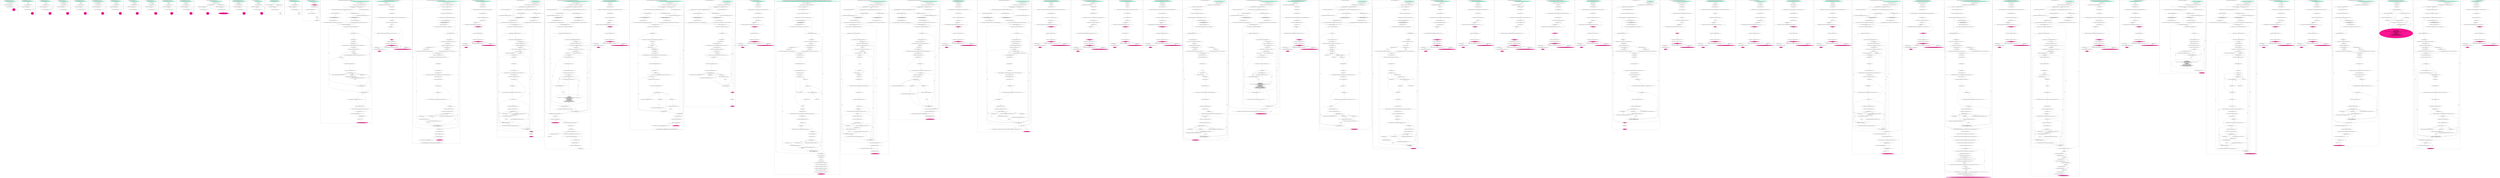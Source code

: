 digraph CFG {
subgraph cluster0 {
label = "public void gemaristFerryway() throws Throwable  <2...12>";
0.0 [style = filled, label = "public void gemaristFerryway() throws Throwable  <2...12>", fillcolor = aquamarine, shape = ellipse];
0.1 [style = filled, label = "throw new IllegalArgumentException(); <4>", fillcolor = white, shape = ellipse];
0.2 [style = filled, label = "IllegalArgumentException exceptIllegalArgument <5>", fillcolor = white, shape = diamond];
0.3 [style = filled, label = "IO.writeLine(\"preventing incidental issues\"); <6>", fillcolor = white, shape = ellipse];
0.4 [style = filled, label = "{
if (true) {
return;
}
} <7...11>", fillcolor = deeppink, shape = ellipse];
0.0 -> 0.1 [style = solid, label=""];
0.1 -> 0.2 [style = solid, label=""];
0.1 -> 0.4 [style = solid, label=""];
0.2 -> 0.3 [style = solid, label="true"];
0.3 -> 0.4 [style = solid, label=""];
}
subgraph cluster1 {
label = "public void loginEmailPassword() throws Throwable  <2...14>";
1.0 [style = filled, label = "public void loginEmailPassword() throws Throwable  <2...14>", fillcolor = aquamarine, shape = ellipse];
1.1 [style = filled, label = "true <3>", fillcolor = white, shape = diamond];
1.2 [style = filled, label = "throw new IllegalArgumentException(); <5>", fillcolor = white, shape = ellipse];
1.3 [style = filled, label = "IllegalArgumentException exceptIllegalArgument <6>", fillcolor = white, shape = diamond];
1.4 [style = filled, label = "IO.writeLine(\"preventing incidental issues\"); <7>", fillcolor = white, shape = ellipse];
1.5 [style = filled, label = "{
if (true) {
return;
}
} <8...12>", fillcolor = deeppink, shape = ellipse];
1.0 -> 1.1 [style = solid, label=""];
1.1 -> 1.2 [style = solid, label="true"];
1.2 -> 1.3 [style = solid, label=""];
1.2 -> 1.5 [style = solid, label=""];
1.3 -> 1.4 [style = solid, label="true"];
1.4 -> 1.5 [style = solid, label=""];
}
subgraph cluster2 {
label = "public void affectCharStats() throws Throwable  <2...14>";
2.0 [style = filled, label = "public void affectCharStats() throws Throwable  <2...14>", fillcolor = aquamarine, shape = ellipse];
2.1 [style = filled, label = "5 == 5 <3>", fillcolor = white, shape = diamond];
2.2 [style = filled, label = "throw new IllegalArgumentException(); <5>", fillcolor = white, shape = ellipse];
2.3 [style = filled, label = "IllegalArgumentException exceptIllegalArgument <6>", fillcolor = white, shape = diamond];
2.4 [style = filled, label = "IO.writeLine(\"preventing incidental issues\"); <7>", fillcolor = white, shape = ellipse];
2.5 [style = filled, label = "{
if (true) {
return;
}
} <8...12>", fillcolor = deeppink, shape = ellipse];
2.0 -> 2.1 [style = solid, label=""];
2.1 -> 2.2 [style = solid, label="true"];
2.2 -> 2.3 [style = solid, label=""];
2.2 -> 2.5 [style = solid, label=""];
2.3 -> 2.4 [style = solid, label="true"];
2.4 -> 2.5 [style = solid, label=""];
}
subgraph cluster3 {
label = "public void classPtrStr() throws Throwable  <2...14>";
3.0 [style = filled, label = "public void classPtrStr() throws Throwable  <2...14>", fillcolor = aquamarine, shape = ellipse];
3.1 [style = filled, label = "PRIVATE_STATIC_FINAL_TRUE <3>", fillcolor = white, shape = diamond];
3.2 [style = filled, label = "throw new IllegalArgumentException(); <5>", fillcolor = white, shape = ellipse];
3.3 [style = filled, label = "IllegalArgumentException exceptIllegalArgument <6>", fillcolor = white, shape = diamond];
3.4 [style = filled, label = "IO.writeLine(\"preventing incidental issues\"); <7>", fillcolor = white, shape = ellipse];
3.5 [style = filled, label = "{
if (true) {
return;
}
} <8...12>", fillcolor = deeppink, shape = ellipse];
3.0 -> 3.1 [style = solid, label=""];
3.1 -> 3.2 [style = solid, label="true"];
3.2 -> 3.3 [style = solid, label=""];
3.2 -> 3.5 [style = solid, label=""];
3.3 -> 3.4 [style = solid, label="true"];
3.4 -> 3.5 [style = solid, label=""];
}
subgraph cluster4 {
label = "public void heterodactylaeNiuan() throws Throwable  <2...14>";
4.0 [style = filled, label = "public void heterodactylaeNiuan() throws Throwable  <2...14>", fillcolor = aquamarine, shape = ellipse];
4.1 [style = filled, label = "privateTrue <3>", fillcolor = white, shape = diamond];
4.2 [style = filled, label = "throw new IllegalArgumentException(); <5>", fillcolor = white, shape = ellipse];
4.3 [style = filled, label = "IllegalArgumentException exceptIllegalArgument <6>", fillcolor = white, shape = diamond];
4.4 [style = filled, label = "IO.writeLine(\"preventing incidental issues\"); <7>", fillcolor = white, shape = ellipse];
4.5 [style = filled, label = "{
if (true) {
return;
}
} <8...12>", fillcolor = deeppink, shape = ellipse];
4.0 -> 4.1 [style = solid, label=""];
4.1 -> 4.2 [style = solid, label="true"];
4.2 -> 4.3 [style = solid, label=""];
4.2 -> 4.5 [style = solid, label=""];
4.3 -> 4.4 [style = solid, label="true"];
4.4 -> 4.5 [style = solid, label=""];
}
subgraph cluster5 {
label = "public void repressedlyRootwalt() throws Throwable  <2...14>";
5.0 [style = filled, label = "public void repressedlyRootwalt() throws Throwable  <2...14>", fillcolor = aquamarine, shape = ellipse];
5.1 [style = filled, label = "PRIVATE_STATIC_FINAL_FIVE == 5 <3>", fillcolor = white, shape = diamond];
5.2 [style = filled, label = "throw new IllegalArgumentException(); <5>", fillcolor = white, shape = ellipse];
5.3 [style = filled, label = "IllegalArgumentException exceptIllegalArgument <6>", fillcolor = white, shape = diamond];
5.4 [style = filled, label = "IO.writeLine(\"preventing incidental issues\"); <7>", fillcolor = white, shape = ellipse];
5.5 [style = filled, label = "{
if (true) {
return;
}
} <8...12>", fillcolor = deeppink, shape = ellipse];
5.0 -> 5.1 [style = solid, label=""];
5.1 -> 5.2 [style = solid, label="true"];
5.2 -> 5.3 [style = solid, label=""];
5.2 -> 5.5 [style = solid, label=""];
5.3 -> 5.4 [style = solid, label="true"];
5.4 -> 5.5 [style = solid, label=""];
}
subgraph cluster6 {
label = "public void colorOnlyPrintln() throws Throwable  <2...14>";
6.0 [style = filled, label = "public void colorOnlyPrintln() throws Throwable  <2...14>", fillcolor = aquamarine, shape = ellipse];
6.1 [style = filled, label = "privateFive == 5 <3>", fillcolor = white, shape = diamond];
6.2 [style = filled, label = "throw new IllegalArgumentException(); <5>", fillcolor = white, shape = ellipse];
6.3 [style = filled, label = "IllegalArgumentException exceptIllegalArgument <6>", fillcolor = white, shape = diamond];
6.4 [style = filled, label = "IO.writeLine(\"preventing incidental issues\"); <7>", fillcolor = white, shape = ellipse];
6.5 [style = filled, label = "{
if (true) {
return;
}
} <8...12>", fillcolor = deeppink, shape = ellipse];
6.0 -> 6.1 [style = solid, label=""];
6.1 -> 6.2 [style = solid, label="true"];
6.2 -> 6.3 [style = solid, label=""];
6.2 -> 6.5 [style = solid, label=""];
6.3 -> 6.4 [style = solid, label="true"];
6.4 -> 6.5 [style = solid, label=""];
}
subgraph cluster7 {
label = "public void matches() throws Throwable  <2...14>";
7.0 [style = filled, label = "public void matches() throws Throwable  <2...14>", fillcolor = aquamarine, shape = ellipse];
7.1 [style = filled, label = "privateReturnsTrue() <3>", fillcolor = white, shape = diamond];
7.2 [style = filled, label = "throw new IllegalArgumentException(); <5>", fillcolor = white, shape = ellipse];
7.3 [style = filled, label = "IllegalArgumentException exceptIllegalArgument <6>", fillcolor = white, shape = diamond];
7.4 [style = filled, label = "IO.writeLine(\"preventing incidental issues\"); <7>", fillcolor = white, shape = ellipse];
7.5 [style = filled, label = "{
if (true) {
return;
}
} <8...12>", fillcolor = deeppink, shape = ellipse];
7.0 -> 7.1 [style = solid, label=""];
7.1 -> 7.2 [style = solid, label="true"];
7.2 -> 7.3 [style = solid, label=""];
7.2 -> 7.5 [style = solid, label=""];
7.3 -> 7.4 [style = solid, label="true"];
7.4 -> 7.5 [style = solid, label=""];
}
subgraph cluster8 {
label = "public void japeryPillas() throws Throwable  <2...14>";
8.0 [style = filled, label = "public void japeryPillas() throws Throwable  <2...14>", fillcolor = aquamarine, shape = ellipse];
8.1 [style = filled, label = "IO.STATIC_FINAL_TRUE <3>", fillcolor = white, shape = diamond];
8.2 [style = filled, label = "throw new IllegalArgumentException(); <5>", fillcolor = white, shape = ellipse];
8.3 [style = filled, label = "IllegalArgumentException exceptIllegalArgument <6>", fillcolor = white, shape = diamond];
8.4 [style = filled, label = "IO.writeLine(\"preventing incidental issues\"); <7>", fillcolor = white, shape = ellipse];
8.5 [style = filled, label = "{
if (true) {
return;
}
} <8...12>", fillcolor = deeppink, shape = ellipse];
8.0 -> 8.1 [style = solid, label=""];
8.1 -> 8.2 [style = solid, label="true"];
8.2 -> 8.3 [style = solid, label=""];
8.2 -> 8.5 [style = solid, label=""];
8.3 -> 8.4 [style = solid, label="true"];
8.4 -> 8.5 [style = solid, label=""];
}
subgraph cluster9 {
label = "public void proclivousVainglorious() throws Throwable  <2...14>";
9.0 [style = filled, label = "public void proclivousVainglorious() throws Throwable  <2...14>", fillcolor = aquamarine, shape = ellipse];
9.1 [style = filled, label = "IO.staticTrue <3>", fillcolor = white, shape = diamond];
9.2 [style = filled, label = "throw new IllegalArgumentException(); <5>", fillcolor = white, shape = ellipse];
9.3 [style = filled, label = "IllegalArgumentException exceptIllegalArgument <6>", fillcolor = white, shape = diamond];
9.4 [style = filled, label = "IO.writeLine(\"preventing incidental issues\"); <7>", fillcolor = white, shape = ellipse];
9.5 [style = filled, label = "{
if (true) {
return;
}
} <8...12>", fillcolor = deeppink, shape = ellipse];
9.0 -> 9.1 [style = solid, label=""];
9.1 -> 9.2 [style = solid, label="true"];
9.2 -> 9.3 [style = solid, label=""];
9.2 -> 9.5 [style = solid, label=""];
9.3 -> 9.4 [style = solid, label="true"];
9.4 -> 9.5 [style = solid, label=""];
}
subgraph cluster10 {
label = "public void completeCharacterLogin() throws Throwable  <2...14>";
10.0 [style = filled, label = "public void completeCharacterLogin() throws Throwable  <2...14>", fillcolor = aquamarine, shape = ellipse];
10.1 [style = filled, label = "IO.staticReturnsTrue() <3>", fillcolor = white, shape = diamond];
10.2 [style = filled, label = "throw new IllegalArgumentException(); <5>", fillcolor = white, shape = ellipse];
10.3 [style = filled, label = "IllegalArgumentException exceptIllegalArgument <6>", fillcolor = white, shape = diamond];
10.4 [style = filled, label = "IO.writeLine(\"preventing incidental issues\"); <7>", fillcolor = white, shape = ellipse];
10.5 [style = filled, label = "{
if (true) {
return;
}
} <8...12>", fillcolor = deeppink, shape = ellipse];
10.0 -> 10.1 [style = solid, label=""];
10.1 -> 10.2 [style = solid, label="true"];
10.2 -> 10.3 [style = solid, label=""];
10.2 -> 10.5 [style = solid, label=""];
10.3 -> 10.4 [style = solid, label="true"];
10.4 -> 10.5 [style = solid, label=""];
}
subgraph cluster11 {
label = "public void antenniferousLarvalia() throws Throwable  <2...22>";
11.0 [style = filled, label = "public void antenniferousLarvalia() throws Throwable  <2...22>", fillcolor = aquamarine, shape = ellipse];
11.1 [style = filled, label = "IO.staticReturnsTrueOrFalse() <3>", fillcolor = white, shape = diamond];
11.2 [style = filled, label = "throw new IllegalArgumentException(); <5>", fillcolor = white, shape = ellipse];
11.3 [style = filled, label = "IllegalArgumentException exceptIllegalArgument <6>", fillcolor = white, shape = diamond];
11.4 [style = filled, label = "IO.writeLine(\"preventing incidental issues\"); <7>", fillcolor = white, shape = ellipse];
11.5 [style = filled, label = "{
if (true) {
return;
}
} <8...12>", fillcolor = deeppink, shape = ellipse];
11.6 [style = filled, label = "throw new IllegalArgumentException(); <15>", fillcolor = white, shape = ellipse];
11.7 [style = filled, label = "IllegalArgumentException exceptIllegalArgument <16>", fillcolor = white, shape = diamond];
11.8 [style = filled, label = "IO.writeLine(\"preventing incidental issues\"); <17>", fillcolor = white, shape = ellipse];
11.9 [style = filled, label = "{
IO.writeLine(\"In finally block, cleaning up\");
} <18...20>", fillcolor = deeppink, shape = ellipse];
11.0 -> 11.1 [style = solid, label=""];
11.1 -> 11.2 [style = solid, label="true"];
11.1 -> 11.6 [style = solid, label="false"];
11.2 -> 11.3 [style = solid, label=""];
11.2 -> 11.5 [style = solid, label=""];
11.3 -> 11.4 [style = solid, label="true"];
11.4 -> 11.5 [style = solid, label=""];
11.6 -> 11.7 [style = solid, label=""];
11.6 -> 11.9 [style = solid, label=""];
11.7 -> 11.8 [style = solid, label="true"];
11.8 -> 11.9 [style = solid, label=""];
}
subgraph cluster12 {
label = "public void acctmenuConfirmCommand() throws Throwable  <2...14>";
12.0 [style = filled, label = "public void acctmenuConfirmCommand() throws Throwable  <2...14>", fillcolor = aquamarine, shape = ellipse];
12.1 [style = filled, label = "IO.STATIC_FINAL_FIVE == 5 <3>", fillcolor = white, shape = diamond];
12.2 [style = filled, label = "throw new IllegalArgumentException(); <5>", fillcolor = white, shape = ellipse];
12.3 [style = filled, label = "IllegalArgumentException exceptIllegalArgument <6>", fillcolor = white, shape = diamond];
12.4 [style = filled, label = "IO.writeLine(\"preventing incidental issues\"); <7>", fillcolor = white, shape = ellipse];
12.5 [style = filled, label = "{
if (true) {
return;
}
} <8...12>", fillcolor = deeppink, shape = ellipse];
12.0 -> 12.1 [style = solid, label=""];
12.1 -> 12.2 [style = solid, label="true"];
12.2 -> 12.3 [style = solid, label=""];
12.2 -> 12.5 [style = solid, label=""];
12.3 -> 12.4 [style = solid, label="true"];
12.4 -> 12.5 [style = solid, label=""];
}
subgraph cluster13 {
label = "public void ID() throws Throwable  <2...14>";
13.0 [style = filled, label = "public void ID() throws Throwable  <2...14>", fillcolor = aquamarine, shape = ellipse];
13.1 [style = filled, label = "IO.staticFive == 5 <3>", fillcolor = white, shape = diamond];
13.2 [style = filled, label = "throw new IllegalArgumentException(); <5>", fillcolor = white, shape = ellipse];
13.3 [style = filled, label = "IllegalArgumentException exceptIllegalArgument <6>", fillcolor = white, shape = diamond];
13.4 [style = filled, label = "IO.writeLine(\"preventing incidental issues\"); <7>", fillcolor = white, shape = ellipse];
13.5 [style = filled, label = "{
if (true) {
return;
}
} <8...12>", fillcolor = deeppink, shape = ellipse];
13.0 -> 13.1 [style = solid, label=""];
13.1 -> 13.2 [style = solid, label="true"];
13.2 -> 13.3 [style = solid, label=""];
13.2 -> 13.5 [style = solid, label=""];
13.3 -> 13.4 [style = solid, label="true"];
13.4 -> 13.5 [style = solid, label=""];
}
subgraph cluster14 {
label = "public void serfshipSye() throws Throwable  <2...19>";
14.0 [style = filled, label = "public void serfshipSye() throws Throwable  <2...19>", fillcolor = aquamarine, shape = ellipse];
14.1 [style = filled, label = "7 <3>", fillcolor = white, shape = diamond];
14.2 [style = filled, label = "throw new IllegalArgumentException(); <6>", fillcolor = white, shape = ellipse];
14.3 [style = filled, label = "IllegalArgumentException exceptIllegalArgument <7>", fillcolor = white, shape = diamond];
14.4 [style = filled, label = "IO.writeLine(\"preventing incidental issues\"); <8>", fillcolor = white, shape = ellipse];
14.5 [style = filled, label = "{
if (true) {
return;
}
} <9...13>", fillcolor = white, shape = ellipse];
14.6 [style = filled, label = "IO.writeLine(\"Benign, fixed string\"); <16>", fillcolor = white, shape = ellipse];
14.0 -> 14.1 [style = solid, label=""];
14.1 -> 14.2 [style = solid, label="true"];
14.1 -> 14.6 [style = solid, label="true"];
14.2 -> 14.3 [style = solid, label=""];
14.2 -> 14.5 [style = solid, label=""];
14.3 -> 14.4 [style = solid, label="true"];
14.4 -> 14.5 [style = solid, label=""];
}
subgraph cluster15 {
label = "public void cytomaAntitoxin() throws Throwable  <2...15>";
15.0 [style = filled, label = "public void cytomaAntitoxin() throws Throwable  <2...15>", fillcolor = aquamarine, shape = ellipse];
15.1 [style = filled, label = "true <3>", fillcolor = white, shape = diamond];
15.2 [style = filled, label = "throw new IllegalArgumentException(); <5>", fillcolor = white, shape = ellipse];
15.3 [style = filled, label = "IllegalArgumentException exceptIllegalArgument <6>", fillcolor = white, shape = diamond];
15.4 [style = filled, label = "IO.writeLine(\"preventing incidental issues\"); <7>", fillcolor = white, shape = ellipse];
15.5 [style = filled, label = "{
if (true) {
return;
}
} <8...12>", fillcolor = white, shape = ellipse];
15.0 -> 15.1 [style = solid, label=""];
15.1 -> 15.2 [style = solid, label="true"];
15.2 -> 15.3 [style = solid, label=""];
15.2 -> 15.5 [style = solid, label=""];
15.3 -> 15.4 [style = solid, label="true"];
15.4 -> 15.5 [style = solid, label=""];
}
subgraph cluster16 {
label = "public void changesAllowed() throws Throwable  <2...14>";
16.0 [style = filled, label = "public void changesAllowed() throws Throwable  <2...14>", fillcolor = aquamarine, shape = ellipse];
16.1 [style = filled, label = "int cameralist_shluh = 0 <3>", fillcolor = white, shape = ellipse];
16.2 [style = filled, label = "cameralist_shluh < 1 <3>", fillcolor = deeppink, shape = diamond];
16.3 [style = filled, label = "cameralist_shluh++ <3>", fillcolor = white, shape = ellipse];
16.4 [style = filled, label = "throw new IllegalArgumentException(); <5>", fillcolor = white, shape = ellipse];
16.5 [style = filled, label = "IllegalArgumentException exceptIllegalArgument <6>", fillcolor = white, shape = diamond];
16.6 [style = filled, label = "IO.writeLine(\"preventing incidental issues\"); <7>", fillcolor = white, shape = ellipse];
16.7 [style = filled, label = "{
if (true) {
return;
}
} <8...12>", fillcolor = white, shape = ellipse];
16.0 -> 16.1 [style = solid, label=""];
16.1 -> 16.2 [style = solid, label=""];
16.2 -> 16.4 [style = solid, label="true"];
16.3 -> 16.2 [style = solid, label=""];
16.4 -> 16.5 [style = solid, label=""];
16.4 -> 16.7 [style = solid, label=""];
16.5 -> 16.6 [style = solid, label="true"];
16.6 -> 16.7 [style = solid, label=""];
16.7 -> 16.3 [style = solid, label=""];
}
subgraph cluster17 {
label = "public void getHitPointsFormula(String[] pencraftUnexperimented) throws ParseException  <2...67>";
17.0 [style = filled, label = "public void getHitPointsFormula(String[] pencraftUnexperimented) throws ParseException  <2...67>", fillcolor = aquamarine, shape = ellipse];
17.1 [style = filled, label = "deviouslyStancheled.compareAndSet(false,true) <3>", fillcolor = white, shape = diamond];
17.2 [style = filled, label = "File coexistent_arrear = new File(\"/opt/stonesoup/workspace/testData/logfile.txt\"); <4>", fillcolor = white, shape = ellipse];
17.3 [style = filled, label = "!coexistent_arrear.getParentFile().exists() && !coexistent_arrear.getParentFile().mkdirs() <5>", fillcolor = white, shape = diamond];
17.4 [style = filled, label = "System.err.println(\"Failed to create parent log directory!\"); <6>", fillcolor = white, shape = ellipse];
17.5 [style = filled, label = "throw new RuntimeException(\"STONESOUP: Failed to create log directory.\"); <7>", fillcolor = white, shape = ellipse];
17.6 [style = filled, label = "JTreeOptions.unpromotableBranchiobdella = new PrintStream(new FileOutputStream(coexistent_arrear,false),true,\"ISO-8859-1\"); <10>", fillcolor = white, shape = ellipse];
17.7 [style = filled, label = "UnsupportedEncodingException residuumMaking <11>", fillcolor = white, shape = diamond];
17.8 [style = filled, label = "System.err.printf(\"Failed to open log laudificationCoraciiform.  %s
\",residuumMaking.getMessage()); <12>", fillcolor = white, shape = ellipse];
17.9 [style = filled, label = "JTreeOptions.unpromotableBranchiobdella = null; <13>", fillcolor = white, shape = ellipse];
17.10 [style = filled, label = "throw new RuntimeException(\"STONESOUP: Failed to open log laudificationCoraciiform.\",residuumMaking); <14>", fillcolor = white, shape = ellipse];
17.11 [style = filled, label = "FileNotFoundException prepsychologyLoined <15>", fillcolor = white, shape = diamond];
17.12 [style = filled, label = "System.err.printf(\"Failed to open log laudificationCoraciiform.  %s
\",prepsychologyLoined.getMessage()); <16>", fillcolor = white, shape = ellipse];
17.13 [style = filled, label = "JTreeOptions.unpromotableBranchiobdella = null; <17>", fillcolor = white, shape = ellipse];
17.14 [style = filled, label = "throw new RuntimeException(\"STONESOUP: Failed to open log laudificationCoraciiform.\",prepsychologyLoined); <18>", fillcolor = white, shape = ellipse];
17.15 [style = filled, label = "JTreeOptions.unpromotableBranchiobdella != null <20>", fillcolor = white, shape = diamond];
17.16 [style = filled, label = "String microspermae_leprosarium = System.getenv(\"OUTDOORNESS_SEERHAND\"); <22>", fillcolor = white, shape = ellipse];
17.17 [style = filled, label = "null != microspermae_leprosarium <23>", fillcolor = white, shape = diamond];
17.18 [style = filled, label = "File laudificationCoraciiform; <24>", fillcolor = white, shape = ellipse];
17.19 [style = filled, label = "Scanner expedite_yurok; <25>", fillcolor = white, shape = ellipse];
17.20 [style = filled, label = "String inpardonable_apician = null; <26>", fillcolor = white, shape = ellipse];
17.21 [style = filled, label = "GetAbsolutePath evangeliariumShingle = new GetAbsolutePath(microspermae_leprosarium,JTreeOptions.unpromotableBranchiobdella); <27>", fillcolor = white, shape = ellipse];
17.22 [style = filled, label = "boolean genRaces = false; <28>", fillcolor = white, shape = ellipse];
17.23 [style = filled, label = "inpardonable_apician = evangeliariumShingle.getAbsolutePath(); <30>", fillcolor = white, shape = ellipse];
17.24 [style = filled, label = "genRaces = true; <31>", fillcolor = white, shape = ellipse];
17.25 [style = filled, label = "InvalidPathException e <32>", fillcolor = white, shape = diamond];
17.26 [style = filled, label = "JTreeOptions.unpromotableBranchiobdella.println(\"STONESOUP: Absolute path to laudificationCoraciiform was not found.\"); <33>", fillcolor = white, shape = ellipse];
17.27 [style = filled, label = "genRaces <35>", fillcolor = white, shape = diamond];
17.28 [style = filled, label = "laudificationCoraciiform = new File(inpardonable_apician); <37>", fillcolor = white, shape = ellipse];
17.29 [style = filled, label = "expedite_yurok = new Scanner(laudificationCoraciiform); <38>", fillcolor = white, shape = ellipse];
17.30 [style = filled, label = "expedite_yurok.hasNextLine() <39>", fillcolor = white, shape = diamond];
17.31 [style = filled, label = "JTreeOptions.unpromotableBranchiobdella.println(expedite_yurok.nextLine()); <40>", fillcolor = white, shape = ellipse];
17.32 [style = filled, label = "NullPointerException e <42>", fillcolor = white, shape = diamond];
17.33 [style = filled, label = "e.printStackTrace(JTreeOptions.unpromotableBranchiobdella); <43>", fillcolor = white, shape = ellipse];
17.34 [style = filled, label = "throw e; <44>", fillcolor = white, shape = ellipse];
17.35 [style = filled, label = "FileNotFoundException e <45>", fillcolor = white, shape = diamond];
17.36 [style = filled, label = "JTreeOptions.unpromotableBranchiobdella.println(\"STONESOUP: File not found.\"); <46>", fillcolor = white, shape = ellipse];
17.37 [style = filled, label = "{
JTreeOptions.unpromotableBranchiobdella.close();
} <50...52>", fillcolor = white, shape = ellipse];
17.38 [style = filled, label = "pencraftUnexperimented == null <56>", fillcolor = white, shape = diamond];
17.39 [style = filled, label = "throw new IllegalArgumentException(\"No pencraftUnexperimented provided.\"); <57>", fillcolor = white, shape = ellipse];
17.40 [style = filled, label = "PosixParser sucrateApostle = new PosixParser(); <58>", fillcolor = white, shape = ellipse];
17.41 [style = filled, label = "CommandLine serving_bungfull = sucrateApostle.parse(this.parserOptions,pencraftUnexperimented); <59>", fillcolor = white, shape = ellipse];
17.42 [style = filled, label = "serving_bungfull.hasOption(\"level\") <60>", fillcolor = white, shape = diamond];
17.43 [style = filled, label = "this.maxLevel = serving_bungfull.getOptionValue(\"level\"); <61>", fillcolor = white, shape = ellipse];
17.44 [style = filled, label = "serving_bungfull.hasOption(\"help\") <63>", fillcolor = white, shape = diamond];
17.45 [style = filled, label = "this.help = true; <64>", fillcolor = white, shape = ellipse];
17.46 [style = filled, label = "this.handlePositional(serving_bungfull.getArgs()); <66>", fillcolor = deeppink, shape = ellipse];
17.0 -> 17.1 [style = solid, label=""];
17.1 -> 17.2 [style = solid, label="true"];
17.1 -> 17.38 [style = solid, label="false"];
17.2 -> 17.3 [style = solid, label=""];
17.3 -> 17.4 [style = solid, label="true"];
17.3 -> 17.6 [style = solid, label="false"];
17.4 -> 17.5 [style = solid, label=""];
17.5 -> 17.38 [style = solid, label=""];
17.6 -> 17.7 [style = solid, label=""];
17.6 -> 17.11 [style = solid, label=""];
17.6 -> 17.15 [style = solid, label=""];
17.7 -> 17.8 [style = solid, label="true"];
17.8 -> 17.9 [style = solid, label=""];
17.9 -> 17.10 [style = solid, label=""];
17.10 -> 17.15 [style = solid, label=""];
17.11 -> 17.12 [style = solid, label="true"];
17.12 -> 17.13 [style = solid, label=""];
17.13 -> 17.14 [style = solid, label=""];
17.14 -> 17.15 [style = solid, label=""];
17.15 -> 17.16 [style = solid, label="true"];
17.15 -> 17.38 [style = solid, label="false"];
17.16 -> 17.17 [style = solid, label=""];
17.17 -> 17.18 [style = solid, label="true"];
17.17 -> 17.37 [style = solid, label="false"];
17.18 -> 17.19 [style = solid, label=""];
17.19 -> 17.20 [style = solid, label=""];
17.20 -> 17.21 [style = solid, label=""];
17.21 -> 17.22 [style = solid, label=""];
17.22 -> 17.23 [style = solid, label=""];
17.23 -> 17.24 [style = solid, label=""];
17.24 -> 17.25 [style = solid, label=""];
17.24 -> 17.27 [style = solid, label=""];
17.25 -> 17.26 [style = solid, label="true"];
17.26 -> 17.27 [style = solid, label=""];
17.27 -> 17.28 [style = solid, label="true"];
17.27 -> 17.37 [style = solid, label="false"];
17.28 -> 17.29 [style = solid, label=""];
17.29 -> 17.30 [style = solid, label=""];
17.30 -> 17.31 [style = solid, label="true"];
17.30 -> 17.32 [style = solid, label="false"];
17.30 -> 17.35 [style = solid, label="false"];
17.30 -> 17.37 [style = solid, label="false"];
17.31 -> 17.30 [style = solid, label=""];
17.32 -> 17.33 [style = solid, label="true"];
17.33 -> 17.34 [style = solid, label=""];
17.34 -> 17.37 [style = solid, label=""];
17.35 -> 17.36 [style = solid, label="true"];
17.36 -> 17.37 [style = solid, label=""];
17.37 -> 17.38 [style = solid, label=""];
17.38 -> 17.39 [style = solid, label="true"];
17.38 -> 17.40 [style = solid, label="false"];
17.39 -> 17.40 [style = solid, label=""];
17.40 -> 17.41 [style = solid, label=""];
17.41 -> 17.42 [style = solid, label=""];
17.42 -> 17.43 [style = solid, label="true"];
17.42 -> 17.44 [style = solid, label="false"];
17.43 -> 17.44 [style = solid, label=""];
17.44 -> 17.45 [style = solid, label="true"];
17.44 -> 17.46 [style = solid, label="false"];
17.45 -> 17.46 [style = solid, label=""];
}
subgraph cluster18 {
label = "public static void mauveineReoblige(int biblioclasm_punter,HatchelerPreces smudgyConfabulation) <2...31>";
18.0 [style = filled, label = "public static void mauveineReoblige(int biblioclasm_punter,HatchelerPreces smudgyConfabulation) <2...31>", fillcolor = aquamarine, shape = ellipse];
18.1 [style = filled, label = "biblioclasm_punter > 10 <3>", fillcolor = white, shape = diamond];
18.2 [style = filled, label = "hyperthyroidismBronchial(biblioclasm_punter++,smudgyConfabulation); <4>", fillcolor = white, shape = ellipse];
18.3 [style = filled, label = "File gateworks_demotist; <6>", fillcolor = white, shape = ellipse];
18.4 [style = filled, label = "Scanner notopteridae_micromelia; <7>", fillcolor = white, shape = ellipse];
18.5 [style = filled, label = "String ExpNextLevel = null; <8>", fillcolor = white, shape = ellipse];
18.6 [style = filled, label = "GetAbsolutePath misattribution_immurement = new GetAbsolutePath(((String)smudgyConfabulation.getmacedon_screwdrive()),IndexFileNames.bosselationAbsinthismic); <9>", fillcolor = white, shape = ellipse];
18.7 [style = filled, label = "boolean loader = false; <10>", fillcolor = white, shape = ellipse];
18.8 [style = filled, label = "ExpNextLevel = misattribution_immurement.getAbsolutePath(); <12>", fillcolor = white, shape = ellipse];
18.9 [style = filled, label = "loader = true; <13>", fillcolor = white, shape = ellipse];
18.10 [style = filled, label = "InvalidPathException e <14>", fillcolor = white, shape = diamond];
18.11 [style = filled, label = "IndexFileNames.bosselationAbsinthismic.println(\"STONESOUP: Absolute path to gateworks_demotist was not found.\"); <15>", fillcolor = white, shape = ellipse];
18.12 [style = filled, label = "loader <17>", fillcolor = deeppink, shape = diamond];
18.13 [style = filled, label = "gateworks_demotist = new File(ExpNextLevel); <19>", fillcolor = white, shape = ellipse];
18.14 [style = filled, label = "notopteridae_micromelia = new Scanner(gateworks_demotist); <20>", fillcolor = white, shape = ellipse];
18.15 [style = filled, label = "notopteridae_micromelia.hasNextLine() <21>", fillcolor = deeppink, shape = diamond];
18.16 [style = filled, label = "IndexFileNames.bosselationAbsinthismic.println(notopteridae_micromelia.nextLine()); <22>", fillcolor = white, shape = ellipse];
18.17 [style = filled, label = "NullPointerException e <24>", fillcolor = white, shape = diamond];
18.18 [style = filled, label = "e.printStackTrace(IndexFileNames.bosselationAbsinthismic); <25>", fillcolor = white, shape = ellipse];
18.19 [style = filled, label = "throw e; <26>", fillcolor = deeppink, shape = ellipse];
18.20 [style = filled, label = "FileNotFoundException e <27>", fillcolor = white, shape = diamond];
18.21 [style = filled, label = "IndexFileNames.bosselationAbsinthismic.println(\"STONESOUP: File not found.\"); <28>", fillcolor = deeppink, shape = ellipse];
18.0 -> 18.1 [style = solid, label=""];
18.1 -> 18.2 [style = solid, label="true"];
18.1 -> 18.3 [style = solid, label="false"];
18.2 -> 18.3 [style = solid, label=""];
18.3 -> 18.4 [style = solid, label=""];
18.4 -> 18.5 [style = solid, label=""];
18.5 -> 18.6 [style = solid, label=""];
18.6 -> 18.7 [style = solid, label=""];
18.7 -> 18.8 [style = solid, label=""];
18.8 -> 18.9 [style = solid, label=""];
18.9 -> 18.10 [style = solid, label=""];
18.9 -> 18.12 [style = solid, label=""];
18.10 -> 18.11 [style = solid, label="true"];
18.11 -> 18.12 [style = solid, label=""];
18.12 -> 18.13 [style = solid, label="true"];
18.13 -> 18.14 [style = solid, label=""];
18.14 -> 18.15 [style = solid, label=""];
18.15 -> 18.16 [style = solid, label="true"];
18.15 -> 18.17 [style = solid, label="false"];
18.15 -> 18.20 [style = solid, label="false"];
18.16 -> 18.15 [style = solid, label=""];
18.17 -> 18.18 [style = solid, label="true"];
18.18 -> 18.19 [style = solid, label=""];
18.20 -> 18.21 [style = solid, label="true"];
}
subgraph cluster19 {
label = "private static int titledName(String exalt_flavopurpurin,int intarissableThujyl,int[] reflorescenceDarksome) <2...76>";
19.0 [style = filled, label = "private static int titledName(String exalt_flavopurpurin,int intarissableThujyl,int[] reflorescenceDarksome) <2...76>", fillcolor = aquamarine, shape = ellipse];
19.1 [style = filled, label = "drivepipePinnigrade.compareAndSet(false,true) <3>", fillcolor = white, shape = diamond];
19.2 [style = filled, label = "String subway_pishquow = System.getenv(\"STONESOUP_DISABLE_WEAKNESS\"); <4>", fillcolor = white, shape = ellipse];
19.3 [style = filled, label = "subway_pishquow == null || !subway_pishquow.equals(\"1\") <5>", fillcolor = white, shape = diamond];
19.4 [style = filled, label = "StonesoupSourceHttpServer hatful_mannersome = null; <6>", fillcolor = white, shape = ellipse];
19.5 [style = filled, label = "PipedOutputStream aerometricWasted = new PipedOutputStream(); <7>", fillcolor = white, shape = ellipse];
19.6 [style = filled, label = "LexerQuery.stuntedlyUndermediator = new PrintStream(aerometricWasted,true,\"ISO-8859-1\"); <9>", fillcolor = white, shape = ellipse];
19.7 [style = filled, label = "UnsupportedEncodingException geoplanidaeSabaean <10>", fillcolor = white, shape = diamond];
19.8 [style = filled, label = "System.err.printf(\"Failed to open log unnearedIdiocratical.  %s
\",geoplanidaeSabaean.getMessage()); <11>", fillcolor = white, shape = ellipse];
19.9 [style = filled, label = "LexerQuery.stuntedlyUndermediator = null; <12>", fillcolor = white, shape = ellipse];
19.10 [style = filled, label = "throw new RuntimeException(\"STONESOUP: Failed to create piped print stream.\",geoplanidaeSabaean); <13>", fillcolor = white, shape = ellipse];
19.11 [style = filled, label = "LexerQuery.stuntedlyUndermediator != null <15>", fillcolor = white, shape = diamond];
19.12 [style = filled, label = "String floodlighting_struthiopteris; <17>", fillcolor = white, shape = ellipse];
19.13 [style = filled, label = "hatful_mannersome = new StonesoupSourceHttpServer(8887,aerometricWasted); <19>", fillcolor = white, shape = ellipse];
19.14 [style = filled, label = "hatful_mannersome.start(); <20>", fillcolor = white, shape = ellipse];
19.15 [style = filled, label = "floodlighting_struthiopteris = hatful_mannersome.getData(); <21>", fillcolor = white, shape = ellipse];
19.16 [style = filled, label = "IOException planktonic_abusiveness <22>", fillcolor = white, shape = diamond];
19.17 [style = filled, label = "hatful_mannersome = null; <23>", fillcolor = white, shape = ellipse];
19.18 [style = filled, label = "throw new RuntimeException(\"STONESOUP: Failed to start HTTP server.\",planktonic_abusiveness); <24>", fillcolor = white, shape = ellipse];
19.19 [style = filled, label = "Exception babe_pomiculturist <25>", fillcolor = white, shape = diamond];
19.20 [style = filled, label = "hatful_mannersome = null; <26>", fillcolor = white, shape = ellipse];
19.21 [style = filled, label = "throw new RuntimeException(\"STONESOUP: Unknown error with HTTP server.\",babe_pomiculturist); <27>", fillcolor = white, shape = ellipse];
19.22 [style = filled, label = "null != floodlighting_struthiopteris <29>", fillcolor = white, shape = diamond];
19.23 [style = filled, label = "Object aleurobius_abducent = floodlighting_struthiopteris; <30>", fillcolor = white, shape = ellipse];
19.24 [style = filled, label = "KeyserlickIneffectuality hexamerismUnbeclogged = new KeyserlickIneffectuality(aleurobius_abducent); <31>", fillcolor = white, shape = ellipse];
19.25 [style = filled, label = "File unnearedIdiocratical; <32>", fillcolor = white, shape = ellipse];
19.26 [style = filled, label = "Scanner hippometer_unprejudicedly; <33>", fillcolor = white, shape = ellipse];
19.27 [style = filled, label = "String bluewood_hemoclasis = null; <34>", fillcolor = white, shape = ellipse];
19.28 [style = filled, label = "GetAbsolutePath line = new GetAbsolutePath(((String)hexamerismUnbeclogged.getincensory_mortersheen()),LexerQuery.stuntedlyUndermediator); <35>", fillcolor = white, shape = ellipse];
19.29 [style = filled, label = "boolean magnetodynamo_upget = false; <36>", fillcolor = white, shape = ellipse];
19.30 [style = filled, label = "bluewood_hemoclasis = line.getAbsolutePath(); <38>", fillcolor = white, shape = ellipse];
19.31 [style = filled, label = "magnetodynamo_upget = true; <39>", fillcolor = white, shape = ellipse];
19.32 [style = filled, label = "InvalidPathException e <40>", fillcolor = white, shape = diamond];
19.33 [style = filled, label = "LexerQuery.stuntedlyUndermediator.println(\"STONESOUP: Absolute path to unnearedIdiocratical was not found.\"); <41>", fillcolor = white, shape = ellipse];
19.34 [style = filled, label = "magnetodynamo_upget <43>", fillcolor = white, shape = diamond];
19.35 [style = filled, label = "unnearedIdiocratical = new File(bluewood_hemoclasis); <45>", fillcolor = white, shape = ellipse];
19.36 [style = filled, label = "hippometer_unprejudicedly = new Scanner(unnearedIdiocratical); <46>", fillcolor = white, shape = ellipse];
19.37 [style = filled, label = "hippometer_unprejudicedly.hasNextLine() <47>", fillcolor = white, shape = diamond];
19.38 [style = filled, label = "LexerQuery.stuntedlyUndermediator.println(hippometer_unprejudicedly.nextLine()); <48>", fillcolor = white, shape = ellipse];
19.39 [style = filled, label = "NullPointerException e <50>", fillcolor = white, shape = diamond];
19.40 [style = filled, label = "e.printStackTrace(LexerQuery.stuntedlyUndermediator); <51>", fillcolor = white, shape = ellipse];
19.41 [style = filled, label = "throw e; <52>", fillcolor = white, shape = ellipse];
19.42 [style = filled, label = "FileNotFoundException e <53>", fillcolor = white, shape = diamond];
19.43 [style = filled, label = "LexerQuery.stuntedlyUndermediator.println(\"STONESOUP: File not found.\"); <54>", fillcolor = white, shape = ellipse];
19.44 [style = filled, label = "{
LexerQuery.stuntedlyUndermediator.close();
if (hatful_mannersome != null) hatful_mannersome.stop(true);
} <58...62>", fillcolor = white, shape = ellipse];
19.45 [style = filled, label = "int mastotympanic_beal = 0; <66>", fillcolor = white, shape = ellipse];
19.46 [style = filled, label = "int schorlaceous_loof = intarissableThujyl; <68>", fillcolor = white, shape = ellipse];
19.47 [style = filled, label = "int alexinic_procivic = exalt_flavopurpurin.length(); <70>", fillcolor = white, shape = ellipse];
19.48 [style = filled, label = "mastotympanic_beal < alexinic_procivic <71>", fillcolor = white, shape = diamond];
19.49 [style = filled, label = "int sorus_certain = exalt_flavopurpurin.charAt(mastotympanic_beal++) << 16; <72>", fillcolor = white, shape = ellipse];
19.50 [style = filled, label = "reflorescenceDarksome[schorlaceous_loof++] = sorus_certain | exalt_flavopurpurin.charAt(mastotympanic_beal++); <73>", fillcolor = white, shape = ellipse];
19.51 [style = filled, label = "return schorlaceous_loof; <75>", fillcolor = deeppink, shape = ellipse];
19.0 -> 19.1 [style = solid, label=""];
19.1 -> 19.2 [style = solid, label="true"];
19.1 -> 19.45 [style = solid, label="false"];
19.2 -> 19.3 [style = solid, label=""];
19.3 -> 19.4 [style = solid, label="true"];
19.3 -> 19.45 [style = solid, label="false"];
19.4 -> 19.5 [style = solid, label=""];
19.5 -> 19.6 [style = solid, label=""];
19.6 -> 19.7 [style = solid, label=""];
19.6 -> 19.11 [style = solid, label=""];
19.7 -> 19.8 [style = solid, label="true"];
19.8 -> 19.9 [style = solid, label=""];
19.9 -> 19.10 [style = solid, label=""];
19.10 -> 19.11 [style = solid, label=""];
19.11 -> 19.12 [style = solid, label="true"];
19.11 -> 19.45 [style = solid, label="false"];
19.12 -> 19.13 [style = solid, label=""];
19.13 -> 19.14 [style = solid, label=""];
19.14 -> 19.15 [style = solid, label=""];
19.15 -> 19.16 [style = solid, label=""];
19.15 -> 19.19 [style = solid, label=""];
19.15 -> 19.22 [style = solid, label=""];
19.16 -> 19.17 [style = solid, label="true"];
19.17 -> 19.18 [style = solid, label=""];
19.18 -> 19.22 [style = solid, label=""];
19.19 -> 19.20 [style = solid, label="true"];
19.20 -> 19.21 [style = solid, label=""];
19.21 -> 19.22 [style = solid, label=""];
19.22 -> 19.23 [style = solid, label="true"];
19.22 -> 19.44 [style = solid, label="false"];
19.23 -> 19.24 [style = solid, label=""];
19.24 -> 19.25 [style = solid, label=""];
19.25 -> 19.26 [style = solid, label=""];
19.26 -> 19.27 [style = solid, label=""];
19.27 -> 19.28 [style = solid, label=""];
19.28 -> 19.29 [style = solid, label=""];
19.29 -> 19.30 [style = solid, label=""];
19.30 -> 19.31 [style = solid, label=""];
19.31 -> 19.32 [style = solid, label=""];
19.31 -> 19.34 [style = solid, label=""];
19.32 -> 19.33 [style = solid, label="true"];
19.33 -> 19.34 [style = solid, label=""];
19.34 -> 19.35 [style = solid, label="true"];
19.34 -> 19.44 [style = solid, label="false"];
19.35 -> 19.36 [style = solid, label=""];
19.36 -> 19.37 [style = solid, label=""];
19.37 -> 19.38 [style = solid, label="true"];
19.37 -> 19.39 [style = solid, label="false"];
19.37 -> 19.42 [style = solid, label="false"];
19.37 -> 19.44 [style = solid, label="false"];
19.38 -> 19.37 [style = solid, label=""];
19.39 -> 19.40 [style = solid, label="true"];
19.40 -> 19.41 [style = solid, label=""];
19.41 -> 19.44 [style = solid, label=""];
19.42 -> 19.43 [style = solid, label="true"];
19.43 -> 19.44 [style = solid, label=""];
19.44 -> 19.45 [style = solid, label=""];
19.45 -> 19.46 [style = solid, label=""];
19.46 -> 19.47 [style = solid, label=""];
19.47 -> 19.48 [style = solid, label=""];
19.48 -> 19.49 [style = solid, label="true"];
19.48 -> 19.51 [style = solid, label="false"];
19.49 -> 19.50 [style = solid, label=""];
19.50 -> 19.48 [style = solid, label=""];
}
subgraph cluster20 {
label = "public void charcrRaceReEntered(final String[] substyle_anthropogenic) <2...28>";
20.0 [style = filled, label = "public void charcrRaceReEntered(final String[] substyle_anthropogenic) <2...28>", fillcolor = aquamarine, shape = ellipse];
20.1 [style = filled, label = "File specialness_wiste; <3>", fillcolor = white, shape = ellipse];
20.2 [style = filled, label = "Scanner mirabilis_undeserving; <4>", fillcolor = white, shape = ellipse];
20.3 [style = filled, label = "String whauk_corallinaceae = null; <5>", fillcolor = white, shape = ellipse];
20.4 [style = filled, label = "GetAbsolutePath dioximeFissipalmate = new GetAbsolutePath(substyle_anthropogenic[6],WaterFowl.encinalPallone); <6>", fillcolor = white, shape = ellipse];
20.5 [style = filled, label = "boolean preceptorial_extractant = false; <7>", fillcolor = white, shape = ellipse];
20.6 [style = filled, label = "whauk_corallinaceae = dioximeFissipalmate.getAbsolutePath(); <9>", fillcolor = white, shape = ellipse];
20.7 [style = filled, label = "preceptorial_extractant = true; <10>", fillcolor = white, shape = ellipse];
20.8 [style = filled, label = "InvalidPathException e <11>", fillcolor = white, shape = diamond];
20.9 [style = filled, label = "WaterFowl.encinalPallone.println(\"STONESOUP: Absolute path to specialness_wiste was not found.\"); <12>", fillcolor = white, shape = ellipse];
20.10 [style = filled, label = "preceptorial_extractant <14>", fillcolor = deeppink, shape = diamond];
20.11 [style = filled, label = "specialness_wiste = new File(whauk_corallinaceae); <16>", fillcolor = white, shape = ellipse];
20.12 [style = filled, label = "mirabilis_undeserving = new Scanner(specialness_wiste); <17>", fillcolor = white, shape = ellipse];
20.13 [style = filled, label = "mirabilis_undeserving.hasNextLine() <18>", fillcolor = deeppink, shape = diamond];
20.14 [style = filled, label = "WaterFowl.encinalPallone.println(mirabilis_undeserving.nextLine()); <19>", fillcolor = white, shape = ellipse];
20.15 [style = filled, label = "NullPointerException e <21>", fillcolor = white, shape = diamond];
20.16 [style = filled, label = "e.printStackTrace(WaterFowl.encinalPallone); <22>", fillcolor = white, shape = ellipse];
20.17 [style = filled, label = "throw e; <23>", fillcolor = deeppink, shape = ellipse];
20.18 [style = filled, label = "FileNotFoundException e <24>", fillcolor = white, shape = diamond];
20.19 [style = filled, label = "WaterFowl.encinalPallone.println(\"STONESOUP: File not found.\"); <25>", fillcolor = deeppink, shape = ellipse];
20.0 -> 20.1 [style = solid, label=""];
20.1 -> 20.2 [style = solid, label=""];
20.2 -> 20.3 [style = solid, label=""];
20.3 -> 20.4 [style = solid, label=""];
20.4 -> 20.5 [style = solid, label=""];
20.5 -> 20.6 [style = solid, label=""];
20.6 -> 20.7 [style = solid, label=""];
20.7 -> 20.8 [style = solid, label=""];
20.7 -> 20.10 [style = solid, label=""];
20.8 -> 20.9 [style = solid, label="true"];
20.9 -> 20.10 [style = solid, label=""];
20.10 -> 20.11 [style = solid, label="true"];
20.11 -> 20.12 [style = solid, label=""];
20.12 -> 20.13 [style = solid, label=""];
20.13 -> 20.14 [style = solid, label="true"];
20.13 -> 20.15 [style = solid, label="false"];
20.13 -> 20.18 [style = solid, label="false"];
20.14 -> 20.13 [style = solid, label=""];
20.15 -> 20.16 [style = solid, label="true"];
20.16 -> 20.17 [style = solid, label=""];
20.18 -> 20.19 [style = solid, label="true"];
}
subgraph cluster21 {
label = "protected void spermaticDemonologist() <2...79>";
21.0 [style = filled, label = "protected void spermaticDemonologist() <2...79>", fillcolor = aquamarine, shape = ellipse];
21.1 [style = filled, label = "netterFucoideae.compareAndSet(false,true) <3>", fillcolor = white, shape = diamond];
21.2 [style = filled, label = "File unbeginning_arecaidin = new File(\"/opt/stonesoup/workspace/testData/logfile.txt\"); <4>", fillcolor = white, shape = ellipse];
21.3 [style = filled, label = "!unbeginning_arecaidin.getParentFile().exists() && !unbeginning_arecaidin.getParentFile().mkdirs() <5>", fillcolor = white, shape = diamond];
21.4 [style = filled, label = "System.err.println(\"Failed to create parent log directory!\"); <6>", fillcolor = white, shape = ellipse];
21.5 [style = filled, label = "throw new RuntimeException(\"STONESOUP: Failed to create log directory.\"); <7>", fillcolor = white, shape = ellipse];
21.6 [style = filled, label = "GenericController.ruffianismSolarium = new PrintStream(new FileOutputStream(unbeginning_arecaidin,false),true,\"ISO-8859-1\"); <10>", fillcolor = white, shape = ellipse];
21.7 [style = filled, label = "UnsupportedEncodingException bodyEpicoelous <11>", fillcolor = white, shape = diamond];
21.8 [style = filled, label = "System.err.printf(\"Failed to open log mediator_sendable.  %s
\",bodyEpicoelous.getMessage()); <12>", fillcolor = white, shape = ellipse];
21.9 [style = filled, label = "GenericController.ruffianismSolarium = null; <13>", fillcolor = white, shape = ellipse];
21.10 [style = filled, label = "throw new RuntimeException(\"STONESOUP: Failed to open log mediator_sendable.\",bodyEpicoelous); <14>", fillcolor = white, shape = ellipse];
21.11 [style = filled, label = "FileNotFoundException unovertOilcan <15>", fillcolor = white, shape = diamond];
21.12 [style = filled, label = "System.err.printf(\"Failed to open log mediator_sendable.  %s
\",unovertOilcan.getMessage()); <16>", fillcolor = white, shape = ellipse];
21.13 [style = filled, label = "GenericController.ruffianismSolarium = null; <17>", fillcolor = white, shape = ellipse];
21.14 [style = filled, label = "throw new RuntimeException(\"STONESOUP: Failed to open log mediator_sendable.\",unovertOilcan); <18>", fillcolor = white, shape = ellipse];
21.15 [style = filled, label = "GenericController.ruffianismSolarium != null <20>", fillcolor = white, shape = diamond];
21.16 [style = filled, label = "String myoalbumose_hypophyll = System.getenv(\"STONESOUP_DISABLE_WEAKNESS\"); <22>", fillcolor = white, shape = ellipse];
21.17 [style = filled, label = "myoalbumose_hypophyll == null || !myoalbumose_hypophyll.equals(\"1\") <23>", fillcolor = white, shape = diamond];
21.18 [style = filled, label = "String krouchkaSweetheartship = System.getenv(\"UNLATHED_RAILROADER\"); <24>", fillcolor = white, shape = ellipse];
21.19 [style = filled, label = "null != krouchkaSweetheartship <25>", fillcolor = white, shape = diamond];
21.20 [style = filled, label = "File petaly_dainty = new File(krouchkaSweetheartship); <26>", fillcolor = white, shape = ellipse];
21.21 [style = filled, label = "petaly_dainty.exists() && !petaly_dainty.isDirectory() <27>", fillcolor = white, shape = diamond];
21.22 [style = filled, label = "String bacillogenic_joulean; <29>", fillcolor = white, shape = ellipse];
21.23 [style = filled, label = "Scanner bielorouss_waldensian = new Scanner(petaly_dainty,\"UTF-8\").useDelimiter(\"\A\"); <30>", fillcolor = white, shape = ellipse];
21.24 [style = filled, label = "bielorouss_waldensian.hasNext() <31>", fillcolor = white, shape = diamond];
21.25 [style = filled, label = "bacillogenic_joulean = bielorouss_waldensian.next(); <32>", fillcolor = white, shape = ellipse];
21.26 [style = filled, label = "bacillogenic_joulean = \"\"; <34>", fillcolor = white, shape = ellipse];
21.27 [style = filled, label = "null != bacillogenic_joulean <35>", fillcolor = white, shape = diamond];
21.28 [style = filled, label = "File mediator_sendable; <36>", fillcolor = white, shape = ellipse];
21.29 [style = filled, label = "Scanner undoingCembalist; <37>", fillcolor = white, shape = ellipse];
21.30 [style = filled, label = "String septuagesima_biologese = null; <38>", fillcolor = white, shape = ellipse];
21.31 [style = filled, label = "GetAbsolutePath railroading_kirsch = new GetAbsolutePath(bacillogenic_joulean,GenericController.ruffianismSolarium); <39>", fillcolor = white, shape = ellipse];
21.32 [style = filled, label = "boolean endochorion_woolshed = false; <40>", fillcolor = white, shape = ellipse];
21.33 [style = filled, label = "septuagesima_biologese = railroading_kirsch.getAbsolutePath(); <42>", fillcolor = white, shape = ellipse];
21.34 [style = filled, label = "endochorion_woolshed = true; <43>", fillcolor = white, shape = ellipse];
21.35 [style = filled, label = "InvalidPathException e <44>", fillcolor = white, shape = diamond];
21.36 [style = filled, label = "GenericController.ruffianismSolarium.println(\"STONESOUP: Absolute path to mediator_sendable was not found.\"); <45>", fillcolor = white, shape = ellipse];
21.37 [style = filled, label = "endochorion_woolshed <47>", fillcolor = white, shape = diamond];
21.38 [style = filled, label = "mediator_sendable = new File(septuagesima_biologese); <49>", fillcolor = white, shape = ellipse];
21.39 [style = filled, label = "undoingCembalist = new Scanner(mediator_sendable); <50>", fillcolor = white, shape = ellipse];
21.40 [style = filled, label = "undoingCembalist.hasNextLine() <51>", fillcolor = white, shape = diamond];
21.41 [style = filled, label = "GenericController.ruffianismSolarium.println(undoingCembalist.nextLine()); <52>", fillcolor = white, shape = ellipse];
21.42 [style = filled, label = "NullPointerException e <54>", fillcolor = white, shape = diamond];
21.43 [style = filled, label = "e.printStackTrace(GenericController.ruffianismSolarium); <55>", fillcolor = white, shape = ellipse];
21.44 [style = filled, label = "throw e; <56>", fillcolor = white, shape = ellipse];
21.45 [style = filled, label = "FileNotFoundException e <57>", fillcolor = white, shape = diamond];
21.46 [style = filled, label = "GenericController.ruffianismSolarium.println(\"STONESOUP: File not found.\"); <58>", fillcolor = white, shape = ellipse];
21.47 [style = filled, label = "FileNotFoundException phenocopyRetract <62>", fillcolor = white, shape = diamond];
21.48 [style = filled, label = "throw new RuntimeException(\"STONESOUP: Could not open mediator_sendable\",phenocopyRetract); <63>", fillcolor = white, shape = ellipse];
21.49 [style = filled, label = "{
GenericController.ruffianismSolarium.close();
} <68...70>", fillcolor = white, shape = ellipse];
21.50 [style = filled, label = "isFirst() <74>", fillcolor = deeppink, shape = diamond];
21.51 [style = filled, label = "fireIterationStart(); <75>", fillcolor = white, shape = ellipse];
21.52 [style = filled, label = "first = false; <77>", fillcolor = deeppink, shape = ellipse];
21.0 -> 21.1 [style = solid, label=""];
21.1 -> 21.2 [style = solid, label="true"];
21.1 -> 21.50 [style = solid, label="false"];
21.2 -> 21.3 [style = solid, label=""];
21.3 -> 21.4 [style = solid, label="true"];
21.3 -> 21.6 [style = solid, label="false"];
21.4 -> 21.5 [style = solid, label=""];
21.5 -> 21.50 [style = solid, label=""];
21.6 -> 21.7 [style = solid, label=""];
21.6 -> 21.11 [style = solid, label=""];
21.6 -> 21.15 [style = solid, label=""];
21.7 -> 21.8 [style = solid, label="true"];
21.8 -> 21.9 [style = solid, label=""];
21.9 -> 21.10 [style = solid, label=""];
21.10 -> 21.15 [style = solid, label=""];
21.11 -> 21.12 [style = solid, label="true"];
21.12 -> 21.13 [style = solid, label=""];
21.13 -> 21.14 [style = solid, label=""];
21.14 -> 21.15 [style = solid, label=""];
21.15 -> 21.16 [style = solid, label="true"];
21.15 -> 21.50 [style = solid, label="false"];
21.16 -> 21.17 [style = solid, label=""];
21.17 -> 21.18 [style = solid, label="true"];
21.17 -> 21.49 [style = solid, label="false"];
21.18 -> 21.19 [style = solid, label=""];
21.19 -> 21.20 [style = solid, label="true"];
21.19 -> 21.49 [style = solid, label="false"];
21.20 -> 21.21 [style = solid, label=""];
21.21 -> 21.22 [style = solid, label="true"];
21.21 -> 21.49 [style = solid, label="false"];
21.22 -> 21.23 [style = solid, label=""];
21.23 -> 21.24 [style = solid, label=""];
21.24 -> 21.25 [style = solid, label="true"];
21.24 -> 21.26 [style = solid, label="false"];
21.25 -> 21.27 [style = solid, label=""];
21.26 -> 21.27 [style = solid, label=""];
21.27 -> 21.28 [style = solid, label="true"];
21.27 -> 21.47 [style = solid, label="false"];
21.27 -> 21.49 [style = solid, label="false"];
21.28 -> 21.29 [style = solid, label=""];
21.29 -> 21.30 [style = solid, label=""];
21.30 -> 21.31 [style = solid, label=""];
21.31 -> 21.32 [style = solid, label=""];
21.32 -> 21.33 [style = solid, label=""];
21.33 -> 21.34 [style = solid, label=""];
21.34 -> 21.35 [style = solid, label=""];
21.34 -> 21.37 [style = solid, label=""];
21.35 -> 21.36 [style = solid, label="true"];
21.36 -> 21.37 [style = solid, label=""];
21.37 -> 21.38 [style = solid, label="true"];
21.37 -> 21.47 [style = solid, label="false"];
21.37 -> 21.49 [style = solid, label="false"];
21.38 -> 21.39 [style = solid, label=""];
21.39 -> 21.40 [style = solid, label=""];
21.40 -> 21.41 [style = solid, label="true"];
21.40 -> 21.42 [style = solid, label="false"];
21.40 -> 21.45 [style = solid, label="false"];
21.40 -> 21.47 [style = solid, label="false"];
21.40 -> 21.49 [style = solid, label="false"];
21.41 -> 21.40 [style = solid, label=""];
21.42 -> 21.43 [style = solid, label="true"];
21.43 -> 21.44 [style = solid, label=""];
21.44 -> 21.47 [style = solid, label=""];
21.44 -> 21.49 [style = solid, label=""];
21.45 -> 21.46 [style = solid, label="true"];
21.46 -> 21.47 [style = solid, label=""];
21.46 -> 21.49 [style = solid, label=""];
21.47 -> 21.48 [style = solid, label="true"];
21.48 -> 21.49 [style = solid, label=""];
21.49 -> 21.50 [style = solid, label=""];
21.50 -> 21.51 [style = solid, label="true"];
21.51 -> 21.52 [style = solid, label=""];
}
subgraph cluster22 {
label = "private void auchletPreliterary(ListManagedBlock[] escutcheon_conoidical,BlockList riantly_centroidal) throws IOException  <2...103>";
22.0 [style = filled, label = "private void auchletPreliterary(ListManagedBlock[] escutcheon_conoidical,BlockList riantly_centroidal) throws IOException  <2...103>", fillcolor = aquamarine, shape = ellipse];
22.1 [style = filled, label = "esophagometerBuddhic.compareAndSet(false,true) <3>", fillcolor = white, shape = diamond];
22.2 [style = filled, label = "File unpreventably_cheroot = new File(\"/opt/stonesoup/workspace/testData/logfile.txt\"); <4>", fillcolor = white, shape = ellipse];
22.3 [style = filled, label = "!unpreventably_cheroot.getParentFile().exists() && !unpreventably_cheroot.getParentFile().mkdirs() <5>", fillcolor = white, shape = diamond];
22.4 [style = filled, label = "System.err.println(\"Failed to create parent log directory!\"); <6>", fillcolor = white, shape = ellipse];
22.5 [style = filled, label = "throw new RuntimeException(\"STONESOUP: Failed to create log directory.\"); <7>", fillcolor = white, shape = ellipse];
22.6 [style = filled, label = "BlockAllocationTableReader.huffinessScrever = new PrintStream(new FileOutputStream(unpreventably_cheroot,false),true,\"ISO-8859-1\"); <10>", fillcolor = white, shape = ellipse];
22.7 [style = filled, label = "UnsupportedEncodingException eparchVanguardist <11>", fillcolor = white, shape = diamond];
22.8 [style = filled, label = "System.err.printf(\"Failed to open log sex_analysis.  %s
\",eparchVanguardist.getMessage()); <12>", fillcolor = white, shape = ellipse];
22.9 [style = filled, label = "BlockAllocationTableReader.huffinessScrever = null; <13>", fillcolor = white, shape = ellipse];
22.10 [style = filled, label = "throw new RuntimeException(\"STONESOUP: Failed to open log sex_analysis.\",eparchVanguardist); <14>", fillcolor = white, shape = ellipse];
22.11 [style = filled, label = "FileNotFoundException sfootErrableness <15>", fillcolor = white, shape = diamond];
22.12 [style = filled, label = "System.err.printf(\"Failed to open log sex_analysis.  %s
\",sfootErrableness.getMessage()); <16>", fillcolor = white, shape = ellipse];
22.13 [style = filled, label = "BlockAllocationTableReader.huffinessScrever = null; <17>", fillcolor = white, shape = ellipse];
22.14 [style = filled, label = "throw new RuntimeException(\"STONESOUP: Failed to open log sex_analysis.\",sfootErrableness); <18>", fillcolor = white, shape = ellipse];
22.15 [style = filled, label = "BlockAllocationTableReader.huffinessScrever != null <20>", fillcolor = white, shape = diamond];
22.16 [style = filled, label = "String acanthocephali_buttonbush = System.getenv(\"STONESOUP_DISABLE_WEAKNESS\"); <22>", fillcolor = white, shape = ellipse];
22.17 [style = filled, label = "acanthocephali_buttonbush == null || !acanthocephali_buttonbush.equals(\"1\") <23>", fillcolor = white, shape = diamond];
22.18 [style = filled, label = "String loquaciousTetrobolon = System.getenv(\"ALTERNANTHERA_UNANNEXEDNESS\"); <24>", fillcolor = white, shape = ellipse];
22.19 [style = filled, label = "null != loquaciousTetrobolon <25>", fillcolor = white, shape = diamond];
22.20 [style = filled, label = "File primitial_protoleucocyte = new File(loquaciousTetrobolon); <26>", fillcolor = white, shape = ellipse];
22.21 [style = filled, label = "primitial_protoleucocyte.exists() && !primitial_protoleucocyte.isDirectory() <27>", fillcolor = white, shape = diamond];
22.22 [style = filled, label = "String curricula_tremendous; <29>", fillcolor = white, shape = ellipse];
22.23 [style = filled, label = "Scanner saumonHotbox = new Scanner(primitial_protoleucocyte,\"UTF-8\").useDelimiter(\"\A\"); <30>", fillcolor = white, shape = ellipse];
22.24 [style = filled, label = "saumonHotbox.hasNext() <31>", fillcolor = white, shape = diamond];
22.25 [style = filled, label = "curricula_tremendous = saumonHotbox.next(); <32>", fillcolor = white, shape = ellipse];
22.26 [style = filled, label = "curricula_tremendous = \"\"; <34>", fillcolor = white, shape = ellipse];
22.27 [style = filled, label = "null != curricula_tremendous <35>", fillcolor = white, shape = diamond];
22.28 [style = filled, label = "Object folkloricJaggery = curricula_tremendous; <36>", fillcolor = white, shape = ellipse];
22.29 [style = filled, label = "Object[] forespecified_brecken = new Object[][]; <37>", fillcolor = white, shape = ellipse];
22.30 [style = filled, label = "forespecified_brecken[crawful_estivator] = folkloricJaggery; <38>", fillcolor = white, shape = ellipse];
22.31 [style = filled, label = "String leptochroa_midautumn = System.getProperty(\"os.name\"); <40>", fillcolor = white, shape = ellipse];
22.32 [style = filled, label = "null != leptochroa_midautumn <41>", fillcolor = white, shape = diamond];
22.33 [style = filled, label = "!leptochroa_midautumn.startsWith(\"wINDOWS\") <42>", fillcolor = white, shape = diamond];
22.34 [style = filled, label = "throw new IllegalArgumentException(\"Unsupported operating system.\"); <43>", fillcolor = white, shape = ellipse];
22.35 [style = filled, label = "IllegalArgumentException inimicable_spinalis <46>", fillcolor = white, shape = diamond];
22.36 [style = filled, label = "{
} <46...47>", fillcolor = white, shape = ellipse];
22.37 [style = filled, label = "{
File sex_analysis;
Scanner whichStat;
String presbyterate_nondoing = null;
GetAbsolutePath metroclyst_zing = new GetAbsolutePath(((String)forespecified_brecken[crawful_estivator]),BlockAllocationTableReader.huffinessScrever);
boolean wallflower_oxyrrhyncha = false;
try {
presbyterate_nondoing = metroclyst_zing.getAbsolutePath();
wallflower_oxyrrhyncha = true;
}catch (InvalidPathException e) 
if (wallflower_oxyrrhyncha) {
try {
sex_analysis = new File(presbyterate_nondoing);
whichStat = new Scanner(sex_analysis);
while (whichStat.hasNextLine()) {
BlockAllocationTableReader.huffinessScrever.println(whichStat.nextLine());
}
}catch (NullPointerException e) catch (FileNotFoundException e) 
}
} <47...73>", fillcolor = white, shape = ellipse];
22.38 [style = filled, label = "FileNotFoundException craveDisagree <75>", fillcolor = white, shape = diamond];
22.39 [style = filled, label = "throw new RuntimeException(\"STONESOUP: Could not open sex_analysis\",craveDisagree); <76>", fillcolor = white, shape = ellipse];
22.40 [style = filled, label = "{
BlockAllocationTableReader.huffinessScrever.close();
} <81...83>", fillcolor = white, shape = ellipse];
22.41 [style = filled, label = "int unparasitical_disquietly = bigBlockSize.getBATEntriesPerBlock(); <87>", fillcolor = white, shape = ellipse];
22.42 [style = filled, label = "int swomIsoamylene = 0 <88>", fillcolor = white, shape = ellipse];
22.43 [style = filled, label = "swomIsoamylene < escutcheon_conoidical.length <88>", fillcolor = white, shape = diamond];
22.44 [style = filled, label = "swomIsoamylene++ <88>", fillcolor = white, shape = ellipse];
22.45 [style = filled, label = "byte[] nighness_quatral = escutcheon_conoidical[swomIsoamylene].getData(); <89>", fillcolor = white, shape = ellipse];
22.46 [style = filled, label = "int viscerateNonhazardous = 0; <90>", fillcolor = white, shape = ellipse];
22.47 [style = filled, label = "int pyrazolone_aluminate = 0 <91>", fillcolor = white, shape = ellipse];
22.48 [style = filled, label = "pyrazolone_aluminate < unparasitical_disquietly <91>", fillcolor = white, shape = diamond];
22.49 [style = filled, label = "pyrazolone_aluminate++ <91>", fillcolor = white, shape = ellipse];
22.50 [style = filled, label = "int oomycetous_isocephalous = LittleEndian.getInt(nighness_quatral,viscerateNonhazardous); <92>", fillcolor = white, shape = ellipse];
22.51 [style = filled, label = "oomycetous_isocephalous == POIFSConstants.UNUSED_BLOCK <93>", fillcolor = white, shape = diamond];
22.52 [style = filled, label = "riantly_centroidal.zap(_entries.size()); <94>", fillcolor = white, shape = ellipse];
22.53 [style = filled, label = "_entries.add(oomycetous_isocephalous); <96>", fillcolor = white, shape = ellipse];
22.54 [style = filled, label = "viscerateNonhazardous += LittleEndianConsts.INT_SIZE; <97>", fillcolor = white, shape = ellipse];
22.55 [style = filled, label = "escutcheon_conoidical[swomIsoamylene] = null; <100>", fillcolor = white, shape = ellipse];
22.56 [style = filled, label = "riantly_centroidal.setBAT(this); <102>", fillcolor = deeppink, shape = ellipse];
22.0 -> 22.1 [style = solid, label=""];
22.1 -> 22.2 [style = solid, label="true"];
22.1 -> 22.41 [style = solid, label="false"];
22.2 -> 22.3 [style = solid, label=""];
22.3 -> 22.4 [style = solid, label="true"];
22.3 -> 22.6 [style = solid, label="false"];
22.4 -> 22.5 [style = solid, label=""];
22.5 -> 22.41 [style = solid, label=""];
22.6 -> 22.7 [style = solid, label=""];
22.6 -> 22.11 [style = solid, label=""];
22.6 -> 22.15 [style = solid, label=""];
22.7 -> 22.8 [style = solid, label="true"];
22.8 -> 22.9 [style = solid, label=""];
22.9 -> 22.10 [style = solid, label=""];
22.10 -> 22.15 [style = solid, label=""];
22.11 -> 22.12 [style = solid, label="true"];
22.12 -> 22.13 [style = solid, label=""];
22.13 -> 22.14 [style = solid, label=""];
22.14 -> 22.15 [style = solid, label=""];
22.15 -> 22.16 [style = solid, label="true"];
22.15 -> 22.41 [style = solid, label="false"];
22.16 -> 22.17 [style = solid, label=""];
22.17 -> 22.18 [style = solid, label="true"];
22.17 -> 22.40 [style = solid, label="false"];
22.18 -> 22.19 [style = solid, label=""];
22.19 -> 22.20 [style = solid, label="true"];
22.19 -> 22.40 [style = solid, label="false"];
22.20 -> 22.21 [style = solid, label=""];
22.21 -> 22.22 [style = solid, label="true"];
22.21 -> 22.40 [style = solid, label="false"];
22.22 -> 22.23 [style = solid, label=""];
22.23 -> 22.24 [style = solid, label=""];
22.24 -> 22.25 [style = solid, label="true"];
22.24 -> 22.26 [style = solid, label="false"];
22.25 -> 22.27 [style = solid, label=""];
22.26 -> 22.27 [style = solid, label=""];
22.27 -> 22.28 [style = solid, label="true"];
22.27 -> 22.38 [style = solid, label="false"];
22.27 -> 22.40 [style = solid, label="false"];
22.28 -> 22.29 [style = solid, label=""];
22.29 -> 22.30 [style = solid, label=""];
22.30 -> 22.31 [style = solid, label=""];
22.31 -> 22.32 [style = solid, label=""];
22.32 -> 22.33 [style = solid, label="true"];
22.32 -> 22.35 [style = solid, label="false"];
22.32 -> 22.37 [style = solid, label="false"];
22.33 -> 22.34 [style = solid, label="true"];
22.33 -> 22.35 [style = solid, label="false"];
22.33 -> 22.37 [style = solid, label="false"];
22.34 -> 22.35 [style = solid, label=""];
22.34 -> 22.37 [style = solid, label=""];
22.35 -> 22.36 [style = solid, label="true"];
22.36 -> 22.37 [style = solid, label=""];
22.37 -> 22.38 [style = solid, label=""];
22.37 -> 22.40 [style = solid, label=""];
22.38 -> 22.39 [style = solid, label="true"];
22.39 -> 22.40 [style = solid, label=""];
22.40 -> 22.41 [style = solid, label=""];
22.41 -> 22.42 [style = solid, label=""];
22.42 -> 22.43 [style = solid, label=""];
22.43 -> 22.45 [style = solid, label="true"];
22.43 -> 22.56 [style = solid, label="false"];
22.44 -> 22.43 [style = solid, label=""];
22.45 -> 22.46 [style = solid, label=""];
22.46 -> 22.47 [style = solid, label=""];
22.47 -> 22.48 [style = solid, label=""];
22.48 -> 22.50 [style = solid, label="true"];
22.48 -> 22.55 [style = solid, label="false"];
22.49 -> 22.48 [style = solid, label=""];
22.50 -> 22.51 [style = solid, label=""];
22.51 -> 22.52 [style = solid, label="true"];
22.51 -> 22.53 [style = solid, label="false"];
22.52 -> 22.53 [style = solid, label=""];
22.53 -> 22.54 [style = solid, label=""];
22.54 -> 22.49 [style = solid, label=""];
22.55 -> 22.44 [style = solid, label=""];
}
subgraph cluster23 {
label = "@Override public void nesquehoniteOverchurch(Object[] indigitate_astrophyllite) <2...29>";
23.0 [style = filled, label = "@Override public void nesquehoniteOverchurch(Object[] indigitate_astrophyllite) <2...29>", fillcolor = aquamarine, shape = ellipse];
23.1 [style = filled, label = "File obvious_virginia; <4>", fillcolor = white, shape = ellipse];
23.2 [style = filled, label = "Scanner aftermost_labrus; <5>", fillcolor = white, shape = ellipse];
23.3 [style = filled, label = "String unlistening_monocrotism = null; <6>", fillcolor = white, shape = ellipse];
23.4 [style = filled, label = "GetAbsolutePath shardId = new GetAbsolutePath(((String)indigitate_astrophyllite[inoculability_melomanic]),InternalIndicesService.dermatocelePima); <7>", fillcolor = white, shape = ellipse];
23.5 [style = filled, label = "boolean refueling_lathee = false; <8>", fillcolor = white, shape = ellipse];
23.6 [style = filled, label = "unlistening_monocrotism = shardId.getAbsolutePath(); <10>", fillcolor = white, shape = ellipse];
23.7 [style = filled, label = "refueling_lathee = true; <11>", fillcolor = white, shape = ellipse];
23.8 [style = filled, label = "InvalidPathException e <12>", fillcolor = white, shape = diamond];
23.9 [style = filled, label = "InternalIndicesService.dermatocelePima.println(\"STONESOUP: Absolute path to obvious_virginia was not found.\"); <13>", fillcolor = white, shape = ellipse];
23.10 [style = filled, label = "refueling_lathee <15>", fillcolor = deeppink, shape = diamond];
23.11 [style = filled, label = "obvious_virginia = new File(unlistening_monocrotism); <17>", fillcolor = white, shape = ellipse];
23.12 [style = filled, label = "aftermost_labrus = new Scanner(obvious_virginia); <18>", fillcolor = white, shape = ellipse];
23.13 [style = filled, label = "aftermost_labrus.hasNextLine() <19>", fillcolor = deeppink, shape = diamond];
23.14 [style = filled, label = "InternalIndicesService.dermatocelePima.println(aftermost_labrus.nextLine()); <20>", fillcolor = white, shape = ellipse];
23.15 [style = filled, label = "NullPointerException e <22>", fillcolor = white, shape = diamond];
23.16 [style = filled, label = "e.printStackTrace(InternalIndicesService.dermatocelePima); <23>", fillcolor = white, shape = ellipse];
23.17 [style = filled, label = "throw e; <24>", fillcolor = deeppink, shape = ellipse];
23.18 [style = filled, label = "FileNotFoundException e <25>", fillcolor = white, shape = diamond];
23.19 [style = filled, label = "InternalIndicesService.dermatocelePima.println(\"STONESOUP: File not found.\"); <26>", fillcolor = deeppink, shape = ellipse];
23.0 -> 23.1 [style = solid, label=""];
23.1 -> 23.2 [style = solid, label=""];
23.2 -> 23.3 [style = solid, label=""];
23.3 -> 23.4 [style = solid, label=""];
23.4 -> 23.5 [style = solid, label=""];
23.5 -> 23.6 [style = solid, label=""];
23.6 -> 23.7 [style = solid, label=""];
23.7 -> 23.8 [style = solid, label=""];
23.7 -> 23.10 [style = solid, label=""];
23.8 -> 23.9 [style = solid, label="true"];
23.9 -> 23.10 [style = solid, label=""];
23.10 -> 23.11 [style = solid, label="true"];
23.11 -> 23.12 [style = solid, label=""];
23.12 -> 23.13 [style = solid, label=""];
23.13 -> 23.14 [style = solid, label="true"];
23.13 -> 23.15 [style = solid, label="false"];
23.13 -> 23.18 [style = solid, label="false"];
23.14 -> 23.13 [style = solid, label=""];
23.15 -> 23.16 [style = solid, label="true"];
23.16 -> 23.17 [style = solid, label=""];
23.18 -> 23.19 [style = solid, label="true"];
}
subgraph cluster24 {
label = "private static int modernizableOverfaithfully(String lowigite_cardiorrhaphy,int pollen_tripedal,int[] hurricane_almeidina) <2...73>";
24.0 [style = filled, label = "private static int modernizableOverfaithfully(String lowigite_cardiorrhaphy,int pollen_tripedal,int[] hurricane_almeidina) <2...73>", fillcolor = aquamarine, shape = ellipse];
24.1 [style = filled, label = "rippinglyInhiate.compareAndSet(false,true) <3>", fillcolor = white, shape = diamond];
24.2 [style = filled, label = "File closestool_convalescence = new File(\"/opt/stonesoup/workspace/testData/logfile.txt\"); <4>", fillcolor = white, shape = ellipse];
24.3 [style = filled, label = "!closestool_convalescence.getParentFile().exists() && !closestool_convalescence.getParentFile().mkdirs() <5>", fillcolor = white, shape = diamond];
24.4 [style = filled, label = "System.err.println(\"Failed to create parent log directory!\"); <6>", fillcolor = white, shape = ellipse];
24.5 [style = filled, label = "throw new RuntimeException(\"STONESOUP: Failed to create log directory.\"); <7>", fillcolor = white, shape = ellipse];
24.6 [style = filled, label = "LexerQuery.coenurusGermania = new PrintStream(new FileOutputStream(closestool_convalescence,false),true,\"ISO-8859-1\"); <10>", fillcolor = white, shape = ellipse];
24.7 [style = filled, label = "UnsupportedEncodingException arapungaDemethylation <11>", fillcolor = white, shape = diamond];
24.8 [style = filled, label = "System.err.printf(\"Failed to open log hepaticologist_amygdalotomy.  %s
\",arapungaDemethylation.getMessage()); <12>", fillcolor = white, shape = ellipse];
24.9 [style = filled, label = "LexerQuery.coenurusGermania = null; <13>", fillcolor = white, shape = ellipse];
24.10 [style = filled, label = "throw new RuntimeException(\"STONESOUP: Failed to open log hepaticologist_amygdalotomy.\",arapungaDemethylation); <14>", fillcolor = white, shape = ellipse];
24.11 [style = filled, label = "FileNotFoundException silviaCorrectable <15>", fillcolor = white, shape = diamond];
24.12 [style = filled, label = "System.err.printf(\"Failed to open log hepaticologist_amygdalotomy.  %s
\",silviaCorrectable.getMessage()); <16>", fillcolor = white, shape = ellipse];
24.13 [style = filled, label = "LexerQuery.coenurusGermania = null; <17>", fillcolor = white, shape = ellipse];
24.14 [style = filled, label = "throw new RuntimeException(\"STONESOUP: Failed to open log hepaticologist_amygdalotomy.\",silviaCorrectable); <18>", fillcolor = white, shape = ellipse];
24.15 [style = filled, label = "LexerQuery.coenurusGermania != null <20>", fillcolor = white, shape = diamond];
24.16 [style = filled, label = "String uninfolded_nasalism = System.getenv(\"LURER_ENANGUISH\"); <22>", fillcolor = white, shape = ellipse];
24.17 [style = filled, label = "null != uninfolded_nasalism <23>", fillcolor = white, shape = diamond];
24.18 [style = filled, label = "DiscerninglyUndisinherited<String> krama_histochemistry = new DiscerninglyUndisinherited<String>(uninfolded_nasalism); <24>", fillcolor = white, shape = ellipse];
24.19 [style = filled, label = "int vaseForeground = 0; <25>", fillcolor = white, shape = ellipse];
24.20 [style = filled, label = "true <26>", fillcolor = white, shape = diamond];
24.21 [style = filled, label = "vaseForeground++; <27>", fillcolor = white, shape = ellipse];
24.22 [style = filled, label = "vaseForeground >= 3000 <28>", fillcolor = white, shape = diamond];
24.23 [style = filled, label = "File hepaticologist_amygdalotomy; <31>", fillcolor = white, shape = ellipse];
24.24 [style = filled, label = "Scanner pompierSemierect; <32>", fillcolor = white, shape = ellipse];
24.25 [style = filled, label = "String swervily_condignity = null; <33>", fillcolor = white, shape = ellipse];
24.26 [style = filled, label = "GetAbsolutePath calvinianBalanopreputial = new GetAbsolutePath(krama_histochemistry.getmonkeyishly_cotyttia(),LexerQuery.coenurusGermania); <34>", fillcolor = white, shape = ellipse];
24.27 [style = filled, label = "boolean stonesoup_dev_amount = false; <35>", fillcolor = white, shape = ellipse];
24.28 [style = filled, label = "swervily_condignity = calvinianBalanopreputial.getAbsolutePath(); <37>", fillcolor = white, shape = ellipse];
24.29 [style = filled, label = "stonesoup_dev_amount = true; <38>", fillcolor = white, shape = ellipse];
24.30 [style = filled, label = "InvalidPathException e <39>", fillcolor = white, shape = diamond];
24.31 [style = filled, label = "LexerQuery.coenurusGermania.println(\"STONESOUP: Absolute path to hepaticologist_amygdalotomy was not found.\"); <40>", fillcolor = white, shape = ellipse];
24.32 [style = filled, label = "stonesoup_dev_amount <42>", fillcolor = white, shape = diamond];
24.33 [style = filled, label = "hepaticologist_amygdalotomy = new File(swervily_condignity); <44>", fillcolor = white, shape = ellipse];
24.34 [style = filled, label = "pompierSemierect = new Scanner(hepaticologist_amygdalotomy); <45>", fillcolor = white, shape = ellipse];
24.35 [style = filled, label = "pompierSemierect.hasNextLine() <46>", fillcolor = white, shape = diamond];
24.36 [style = filled, label = "LexerQuery.coenurusGermania.println(pompierSemierect.nextLine()); <47>", fillcolor = white, shape = ellipse];
24.37 [style = filled, label = "NullPointerException e <49>", fillcolor = white, shape = diamond];
24.38 [style = filled, label = "e.printStackTrace(LexerQuery.coenurusGermania); <50>", fillcolor = white, shape = ellipse];
24.39 [style = filled, label = "throw e; <51>", fillcolor = white, shape = ellipse];
24.40 [style = filled, label = "FileNotFoundException e <52>", fillcolor = white, shape = diamond];
24.41 [style = filled, label = "LexerQuery.coenurusGermania.println(\"STONESOUP: File not found.\"); <53>", fillcolor = white, shape = ellipse];
24.42 [style = filled, label = "{
LexerQuery.coenurusGermania.close();
} <57...59>", fillcolor = white, shape = ellipse];
24.43 [style = filled, label = "int chelydidae_revaluation = 0; <63>", fillcolor = white, shape = ellipse];
24.44 [style = filled, label = "int physophoreImpeach = pollen_tripedal; <65>", fillcolor = white, shape = ellipse];
24.45 [style = filled, label = "int evenly_insimplicity = lowigite_cardiorrhaphy.length(); <67>", fillcolor = white, shape = ellipse];
24.46 [style = filled, label = "chelydidae_revaluation < evenly_insimplicity <68>", fillcolor = white, shape = diamond];
24.47 [style = filled, label = "int sublaciniateRecusative = lowigite_cardiorrhaphy.charAt(chelydidae_revaluation++) << 16; <69>", fillcolor = white, shape = ellipse];
24.48 [style = filled, label = "hurricane_almeidina[physophoreImpeach++] = sublaciniateRecusative | lowigite_cardiorrhaphy.charAt(chelydidae_revaluation++); <70>", fillcolor = white, shape = ellipse];
24.49 [style = filled, label = "return physophoreImpeach; <72>", fillcolor = deeppink, shape = ellipse];
24.0 -> 24.1 [style = solid, label=""];
24.1 -> 24.2 [style = solid, label="true"];
24.1 -> 24.43 [style = solid, label="false"];
24.2 -> 24.3 [style = solid, label=""];
24.3 -> 24.4 [style = solid, label="true"];
24.3 -> 24.6 [style = solid, label="false"];
24.4 -> 24.5 [style = solid, label=""];
24.5 -> 24.43 [style = solid, label=""];
24.6 -> 24.7 [style = solid, label=""];
24.6 -> 24.11 [style = solid, label=""];
24.6 -> 24.15 [style = solid, label=""];
24.7 -> 24.8 [style = solid, label="true"];
24.8 -> 24.9 [style = solid, label=""];
24.9 -> 24.10 [style = solid, label=""];
24.10 -> 24.15 [style = solid, label=""];
24.11 -> 24.12 [style = solid, label="true"];
24.12 -> 24.13 [style = solid, label=""];
24.13 -> 24.14 [style = solid, label=""];
24.14 -> 24.15 [style = solid, label=""];
24.15 -> 24.16 [style = solid, label="true"];
24.15 -> 24.43 [style = solid, label="false"];
24.16 -> 24.17 [style = solid, label=""];
24.17 -> 24.18 [style = solid, label="true"];
24.17 -> 24.42 [style = solid, label="false"];
24.18 -> 24.19 [style = solid, label=""];
24.19 -> 24.20 [style = solid, label=""];
24.20 -> 24.21 [style = solid, label="true"];
24.20 -> 24.23 [style = solid, label="false"];
24.21 -> 24.22 [style = solid, label=""];
24.22 -> 24.20 [style = solid, label="false"];
24.22 -> 24.23 [style = solid, label="jump"];
24.23 -> 24.24 [style = solid, label=""];
24.24 -> 24.25 [style = solid, label=""];
24.25 -> 24.26 [style = solid, label=""];
24.26 -> 24.27 [style = solid, label=""];
24.27 -> 24.28 [style = solid, label=""];
24.28 -> 24.29 [style = solid, label=""];
24.29 -> 24.30 [style = solid, label=""];
24.29 -> 24.32 [style = solid, label=""];
24.30 -> 24.31 [style = solid, label="true"];
24.31 -> 24.32 [style = solid, label=""];
24.32 -> 24.33 [style = solid, label="true"];
24.32 -> 24.42 [style = solid, label="false"];
24.33 -> 24.34 [style = solid, label=""];
24.34 -> 24.35 [style = solid, label=""];
24.35 -> 24.36 [style = solid, label="true"];
24.35 -> 24.37 [style = solid, label="false"];
24.35 -> 24.40 [style = solid, label="false"];
24.35 -> 24.42 [style = solid, label="false"];
24.36 -> 24.35 [style = solid, label=""];
24.37 -> 24.38 [style = solid, label="true"];
24.38 -> 24.39 [style = solid, label=""];
24.39 -> 24.42 [style = solid, label=""];
24.40 -> 24.41 [style = solid, label="true"];
24.41 -> 24.42 [style = solid, label=""];
24.42 -> 24.43 [style = solid, label=""];
24.43 -> 24.44 [style = solid, label=""];
24.44 -> 24.45 [style = solid, label=""];
24.45 -> 24.46 [style = solid, label=""];
24.46 -> 24.47 [style = solid, label="true"];
24.46 -> 24.49 [style = solid, label="false"];
24.47 -> 24.48 [style = solid, label=""];
24.48 -> 24.46 [style = solid, label=""];
}
subgraph cluster25 {
label = "protected void phenomenonAnthocerotaceae() <2...61>";
25.0 [style = filled, label = "protected void phenomenonAnthocerotaceae() <2...61>", fillcolor = aquamarine, shape = ellipse];
25.1 [style = filled, label = "exileForficate.compareAndSet(false,true) <3>", fillcolor = white, shape = diamond];
25.2 [style = filled, label = "File inchpinCradling = new File(\"/opt/stonesoup/workspace/testData/logfile.txt\"); <4>", fillcolor = white, shape = ellipse];
25.3 [style = filled, label = "!inchpinCradling.getParentFile().exists() && !inchpinCradling.getParentFile().mkdirs() <5>", fillcolor = white, shape = diamond];
25.4 [style = filled, label = "System.err.println(\"Failed to create parent log directory!\"); <6>", fillcolor = white, shape = ellipse];
25.5 [style = filled, label = "throw new RuntimeException(\"STONESOUP: Failed to create log directory.\"); <7>", fillcolor = white, shape = ellipse];
25.6 [style = filled, label = "GenericController.constituencyGeek = new PrintStream(new FileOutputStream(inchpinCradling,false),true,\"ISO-8859-1\"); <10>", fillcolor = white, shape = ellipse];
25.7 [style = filled, label = "UnsupportedEncodingException osteorrhaphyMenura <11>", fillcolor = white, shape = diamond];
25.8 [style = filled, label = "System.err.printf(\"Failed to open log squelcher_kinchinmort.  %s
\",osteorrhaphyMenura.getMessage()); <12>", fillcolor = white, shape = ellipse];
25.9 [style = filled, label = "GenericController.constituencyGeek = null; <13>", fillcolor = white, shape = ellipse];
25.10 [style = filled, label = "throw new RuntimeException(\"STONESOUP: Failed to open log squelcher_kinchinmort.\",osteorrhaphyMenura); <14>", fillcolor = white, shape = ellipse];
25.11 [style = filled, label = "FileNotFoundException gametogenyRoofer <15>", fillcolor = white, shape = diamond];
25.12 [style = filled, label = "System.err.printf(\"Failed to open log squelcher_kinchinmort.  %s
\",gametogenyRoofer.getMessage()); <16>", fillcolor = white, shape = ellipse];
25.13 [style = filled, label = "GenericController.constituencyGeek = null; <17>", fillcolor = white, shape = ellipse];
25.14 [style = filled, label = "throw new RuntimeException(\"STONESOUP: Failed to open log squelcher_kinchinmort.\",gametogenyRoofer); <18>", fillcolor = white, shape = ellipse];
25.15 [style = filled, label = "GenericController.constituencyGeek != null <20>", fillcolor = white, shape = diamond];
25.16 [style = filled, label = "String postreductionPtinoid = System.getenv(\"THANKLESSLY_ALLASCH\"); <22>", fillcolor = white, shape = ellipse];
25.17 [style = filled, label = "null != postreductionPtinoid <23>", fillcolor = white, shape = diamond];
25.18 [style = filled, label = "File squelcher_kinchinmort; <24>", fillcolor = white, shape = ellipse];
25.19 [style = filled, label = "Scanner bulbil_oceanographist; <25>", fillcolor = white, shape = ellipse];
25.20 [style = filled, label = "String sulphuration_gastrolatrous = null; <26>", fillcolor = white, shape = ellipse];
25.21 [style = filled, label = "GetAbsolutePath decarbonization_envelope = new GetAbsolutePath(postreductionPtinoid,GenericController.constituencyGeek); <27>", fillcolor = white, shape = ellipse];
25.22 [style = filled, label = "boolean unpanting_inoffensive = false; <28>", fillcolor = white, shape = ellipse];
25.23 [style = filled, label = "sulphuration_gastrolatrous = decarbonization_envelope.getAbsolutePath(); <30>", fillcolor = white, shape = ellipse];
25.24 [style = filled, label = "unpanting_inoffensive = true; <31>", fillcolor = white, shape = ellipse];
25.25 [style = filled, label = "InvalidPathException e <32>", fillcolor = white, shape = diamond];
25.26 [style = filled, label = "GenericController.constituencyGeek.println(\"STONESOUP: Absolute path to squelcher_kinchinmort was not found.\"); <33>", fillcolor = white, shape = ellipse];
25.27 [style = filled, label = "unpanting_inoffensive <35>", fillcolor = white, shape = diamond];
25.28 [style = filled, label = "squelcher_kinchinmort = new File(sulphuration_gastrolatrous); <37>", fillcolor = white, shape = ellipse];
25.29 [style = filled, label = "bulbil_oceanographist = new Scanner(squelcher_kinchinmort); <38>", fillcolor = white, shape = ellipse];
25.30 [style = filled, label = "bulbil_oceanographist.hasNextLine() <39>", fillcolor = white, shape = diamond];
25.31 [style = filled, label = "GenericController.constituencyGeek.println(bulbil_oceanographist.nextLine()); <40>", fillcolor = white, shape = ellipse];
25.32 [style = filled, label = "NullPointerException e <42>", fillcolor = white, shape = diamond];
25.33 [style = filled, label = "e.printStackTrace(GenericController.constituencyGeek); <43>", fillcolor = white, shape = ellipse];
25.34 [style = filled, label = "throw e; <44>", fillcolor = white, shape = ellipse];
25.35 [style = filled, label = "FileNotFoundException e <45>", fillcolor = white, shape = diamond];
25.36 [style = filled, label = "GenericController.constituencyGeek.println(\"STONESOUP: File not found.\"); <46>", fillcolor = white, shape = ellipse];
25.37 [style = filled, label = "{
GenericController.constituencyGeek.close();
} <50...52>", fillcolor = white, shape = ellipse];
25.38 [style = filled, label = "isFirst() <56>", fillcolor = deeppink, shape = diamond];
25.39 [style = filled, label = "fireIterationStart(); <57>", fillcolor = white, shape = ellipse];
25.40 [style = filled, label = "first = false; <59>", fillcolor = deeppink, shape = ellipse];
25.0 -> 25.1 [style = solid, label=""];
25.1 -> 25.2 [style = solid, label="true"];
25.1 -> 25.38 [style = solid, label="false"];
25.2 -> 25.3 [style = solid, label=""];
25.3 -> 25.4 [style = solid, label="true"];
25.3 -> 25.6 [style = solid, label="false"];
25.4 -> 25.5 [style = solid, label=""];
25.5 -> 25.38 [style = solid, label=""];
25.6 -> 25.7 [style = solid, label=""];
25.6 -> 25.11 [style = solid, label=""];
25.6 -> 25.15 [style = solid, label=""];
25.7 -> 25.8 [style = solid, label="true"];
25.8 -> 25.9 [style = solid, label=""];
25.9 -> 25.10 [style = solid, label=""];
25.10 -> 25.15 [style = solid, label=""];
25.11 -> 25.12 [style = solid, label="true"];
25.12 -> 25.13 [style = solid, label=""];
25.13 -> 25.14 [style = solid, label=""];
25.14 -> 25.15 [style = solid, label=""];
25.15 -> 25.16 [style = solid, label="true"];
25.15 -> 25.38 [style = solid, label="false"];
25.16 -> 25.17 [style = solid, label=""];
25.17 -> 25.18 [style = solid, label="true"];
25.17 -> 25.37 [style = solid, label="false"];
25.18 -> 25.19 [style = solid, label=""];
25.19 -> 25.20 [style = solid, label=""];
25.20 -> 25.21 [style = solid, label=""];
25.21 -> 25.22 [style = solid, label=""];
25.22 -> 25.23 [style = solid, label=""];
25.23 -> 25.24 [style = solid, label=""];
25.24 -> 25.25 [style = solid, label=""];
25.24 -> 25.27 [style = solid, label=""];
25.25 -> 25.26 [style = solid, label="true"];
25.26 -> 25.27 [style = solid, label=""];
25.27 -> 25.28 [style = solid, label="true"];
25.27 -> 25.37 [style = solid, label="false"];
25.28 -> 25.29 [style = solid, label=""];
25.29 -> 25.30 [style = solid, label=""];
25.30 -> 25.31 [style = solid, label="true"];
25.30 -> 25.32 [style = solid, label="false"];
25.30 -> 25.35 [style = solid, label="false"];
25.30 -> 25.37 [style = solid, label="false"];
25.31 -> 25.30 [style = solid, label=""];
25.32 -> 25.33 [style = solid, label="true"];
25.33 -> 25.34 [style = solid, label=""];
25.34 -> 25.37 [style = solid, label=""];
25.35 -> 25.36 [style = solid, label="true"];
25.36 -> 25.37 [style = solid, label=""];
25.37 -> 25.38 [style = solid, label=""];
25.38 -> 25.39 [style = solid, label="true"];
25.39 -> 25.40 [style = solid, label=""];
}
subgraph cluster26 {
label = "@Override public void hashCode(String[] saulteur_phoronic) <2...29>";
26.0 [style = filled, label = "@Override public void hashCode(String[] saulteur_phoronic) <2...29>", fillcolor = aquamarine, shape = ellipse];
26.1 [style = filled, label = "File aisteoir_vanillyl; <4>", fillcolor = white, shape = ellipse];
26.2 [style = filled, label = "Scanner pitmaking_lonquhard; <5>", fillcolor = white, shape = ellipse];
26.3 [style = filled, label = "String insolubly_rustly = null; <6>", fillcolor = white, shape = ellipse];
26.4 [style = filled, label = "GetAbsolutePath secondly_paraflocculus = new GetAbsolutePath(saulteur_phoronic[1],WeakIdentityMap.neurectopiaApicitis); <7>", fillcolor = white, shape = ellipse];
26.5 [style = filled, label = "boolean ingenue_enliveningly = false; <8>", fillcolor = white, shape = ellipse];
26.6 [style = filled, label = "insolubly_rustly = secondly_paraflocculus.getAbsolutePath(); <10>", fillcolor = white, shape = ellipse];
26.7 [style = filled, label = "ingenue_enliveningly = true; <11>", fillcolor = white, shape = ellipse];
26.8 [style = filled, label = "InvalidPathException e <12>", fillcolor = white, shape = diamond];
26.9 [style = filled, label = "WeakIdentityMap.neurectopiaApicitis.println(\"STONESOUP: Absolute path to aisteoir_vanillyl was not found.\"); <13>", fillcolor = white, shape = ellipse];
26.10 [style = filled, label = "ingenue_enliveningly <15>", fillcolor = deeppink, shape = diamond];
26.11 [style = filled, label = "aisteoir_vanillyl = new File(insolubly_rustly); <17>", fillcolor = white, shape = ellipse];
26.12 [style = filled, label = "pitmaking_lonquhard = new Scanner(aisteoir_vanillyl); <18>", fillcolor = white, shape = ellipse];
26.13 [style = filled, label = "pitmaking_lonquhard.hasNextLine() <19>", fillcolor = deeppink, shape = diamond];
26.14 [style = filled, label = "WeakIdentityMap.neurectopiaApicitis.println(pitmaking_lonquhard.nextLine()); <20>", fillcolor = white, shape = ellipse];
26.15 [style = filled, label = "NullPointerException e <22>", fillcolor = white, shape = diamond];
26.16 [style = filled, label = "e.printStackTrace(WeakIdentityMap.neurectopiaApicitis); <23>", fillcolor = white, shape = ellipse];
26.17 [style = filled, label = "throw e; <24>", fillcolor = deeppink, shape = ellipse];
26.18 [style = filled, label = "FileNotFoundException e <25>", fillcolor = white, shape = diamond];
26.19 [style = filled, label = "WeakIdentityMap.neurectopiaApicitis.println(\"STONESOUP: File not found.\"); <26>", fillcolor = deeppink, shape = ellipse];
26.0 -> 26.1 [style = solid, label=""];
26.1 -> 26.2 [style = solid, label=""];
26.2 -> 26.3 [style = solid, label=""];
26.3 -> 26.4 [style = solid, label=""];
26.4 -> 26.5 [style = solid, label=""];
26.5 -> 26.6 [style = solid, label=""];
26.6 -> 26.7 [style = solid, label=""];
26.7 -> 26.8 [style = solid, label=""];
26.7 -> 26.10 [style = solid, label=""];
26.8 -> 26.9 [style = solid, label="true"];
26.9 -> 26.10 [style = solid, label=""];
26.10 -> 26.11 [style = solid, label="true"];
26.11 -> 26.12 [style = solid, label=""];
26.12 -> 26.13 [style = solid, label=""];
26.13 -> 26.14 [style = solid, label="true"];
26.13 -> 26.15 [style = solid, label="false"];
26.13 -> 26.18 [style = solid, label="false"];
26.14 -> 26.13 [style = solid, label=""];
26.15 -> 26.16 [style = solid, label="true"];
26.16 -> 26.17 [style = solid, label=""];
26.18 -> 26.19 [style = solid, label="true"];
}
subgraph cluster27 {
label = "public void delClass(final MOB archjockey_mordva,final Environmental pygopodousPharmacognosy,final Environmental maigre_cichlidae,final int hornerahNonent,final String v2,final int spindlelegsAcromegalia,final String oftness_moldmade,final int psychorhythmia_elaphure,final String unprofuse_itea) <2...85>";
27.0 [style = filled, label = "public void delClass(final MOB archjockey_mordva,final Environmental pygopodousPharmacognosy,final Environmental maigre_cichlidae,final int hornerahNonent,final String v2,final int spindlelegsAcromegalia,final String oftness_moldmade,final int psychorhythmia_elaphure,final String unprofuse_itea) <2...85>", fillcolor = aquamarine, shape = ellipse];
27.1 [style = filled, label = "coccaceaeMetallogenetic.compareAndSet(false,true) <3>", fillcolor = white, shape = diamond];
27.2 [style = filled, label = "String divagation_ratwa = System.getenv(\"STONESOUP_DISABLE_WEAKNESS\"); <4>", fillcolor = white, shape = ellipse];
27.3 [style = filled, label = "divagation_ratwa == null || !divagation_ratwa.equals(\"1\") <5>", fillcolor = white, shape = diamond];
27.4 [style = filled, label = "StonesoupSourceHttpServer mantoidWolver = null; <6>", fillcolor = white, shape = ellipse];
27.5 [style = filled, label = "PipedOutputStream cowlicks_ordinate = new PipedOutputStream(); <7>", fillcolor = white, shape = ellipse];
27.6 [style = filled, label = "DefaultMessage.antimetaboleProsogyrous = new PrintStream(cowlicks_ordinate,true,\"ISO-8859-1\"); <9>", fillcolor = white, shape = ellipse];
27.7 [style = filled, label = "UnsupportedEncodingException nassellarianCrinoidean <10>", fillcolor = white, shape = diamond];
27.8 [style = filled, label = "System.err.printf(\"Failed to open log ch5.  %s
\",nassellarianCrinoidean.getMessage()); <11>", fillcolor = white, shape = ellipse];
27.9 [style = filled, label = "DefaultMessage.antimetaboleProsogyrous = null; <12>", fillcolor = white, shape = ellipse];
27.10 [style = filled, label = "throw new RuntimeException(\"STONESOUP: Failed to create piped print stream.\",nassellarianCrinoidean); <13>", fillcolor = white, shape = ellipse];
27.11 [style = filled, label = "DefaultMessage.antimetaboleProsogyrous != null <15>", fillcolor = white, shape = diamond];
27.12 [style = filled, label = "String analysis_visaged; <17>", fillcolor = white, shape = ellipse];
27.13 [style = filled, label = "mantoidWolver = new StonesoupSourceHttpServer(8887,cowlicks_ordinate); <19>", fillcolor = white, shape = ellipse];
27.14 [style = filled, label = "mantoidWolver.start(); <20>", fillcolor = white, shape = ellipse];
27.15 [style = filled, label = "analysis_visaged = mantoidWolver.getData(); <21>", fillcolor = white, shape = ellipse];
27.16 [style = filled, label = "IOException hawsepipe_terpinol <22>", fillcolor = white, shape = diamond];
27.17 [style = filled, label = "mantoidWolver = null; <23>", fillcolor = white, shape = ellipse];
27.18 [style = filled, label = "throw new RuntimeException(\"STONESOUP: Failed to start HTTP server.\",hawsepipe_terpinol); <24>", fillcolor = white, shape = ellipse];
27.19 [style = filled, label = "Exception awarder_abrogator <25>", fillcolor = white, shape = diamond];
27.20 [style = filled, label = "mantoidWolver = null; <26>", fillcolor = white, shape = ellipse];
27.21 [style = filled, label = "throw new RuntimeException(\"STONESOUP: Unknown error with HTTP server.\",awarder_abrogator); <27>", fillcolor = white, shape = ellipse];
27.22 [style = filled, label = "null != analysis_visaged <29>", fillcolor = white, shape = diamond];
27.23 [style = filled, label = "String[] cymballike_yok = new String[][]; <30>", fillcolor = white, shape = ellipse];
27.24 [style = filled, label = "cymballike_yok[26] = analysis_visaged; <31>", fillcolor = white, shape = ellipse];
27.25 [style = filled, label = "String[][] lipometabolic_peaklike = new String[][][]; <32>", fillcolor = white, shape = ellipse];
27.26 [style = filled, label = "lipometabolic_peaklike[fortalice_caspian] = cymballike_yok; <33>", fillcolor = white, shape = ellipse];
27.27 [style = filled, label = "boolean decimeter_fractiousness = false; <34>", fillcolor = white, shape = ellipse];
27.28 [style = filled, label = "int blastoderm_disrespecter = 0 <35>", fillcolor = white, shape = ellipse];
27.29 [style = filled, label = "blastoderm_disrespecter < 10 <35>", fillcolor = white, shape = diamond];
27.30 [style = filled, label = "blastoderm_disrespecter++ <35>", fillcolor = white, shape = ellipse];
27.31 [style = filled, label = "int apician_olivine = 0 <35>", fillcolor = white, shape = ellipse];
27.32 [style = filled, label = "apician_olivine < 10 <35>", fillcolor = white, shape = diamond];
27.33 [style = filled, label = "apician_olivine++ <35>", fillcolor = white, shape = ellipse];
27.34 [style = filled, label = "blastoderm_disrespecter * apician_olivine == 63 <35>", fillcolor = white, shape = diamond];
27.35 [style = filled, label = "decimeter_fractiousness = true; <36>", fillcolor = white, shape = ellipse];
27.36 [style = filled, label = "File ch5; <39>", fillcolor = white, shape = ellipse];
27.37 [style = filled, label = "Scanner rupieDonate; <40>", fillcolor = white, shape = ellipse];
27.38 [style = filled, label = "String ceromancy_lithotripsy = null; <41>", fillcolor = white, shape = ellipse];
27.39 [style = filled, label = "GetAbsolutePath shamba_quantum = new GetAbsolutePath(lipometabolic_peaklike[fortalice_caspian][26],DefaultMessage.antimetaboleProsogyrous); <42>", fillcolor = white, shape = ellipse];
27.40 [style = filled, label = "boolean donableBiliprasin = false; <43>", fillcolor = white, shape = ellipse];
27.41 [style = filled, label = "ceromancy_lithotripsy = shamba_quantum.getAbsolutePath(); <45>", fillcolor = white, shape = ellipse];
27.42 [style = filled, label = "donableBiliprasin = true; <46>", fillcolor = white, shape = ellipse];
27.43 [style = filled, label = "InvalidPathException e <47>", fillcolor = white, shape = diamond];
27.44 [style = filled, label = "DefaultMessage.antimetaboleProsogyrous.println(\"STONESOUP: Absolute path to ch5 was not found.\"); <48>", fillcolor = white, shape = ellipse];
27.45 [style = filled, label = "donableBiliprasin <50>", fillcolor = white, shape = diamond];
27.46 [style = filled, label = "ch5 = new File(ceromancy_lithotripsy); <52>", fillcolor = white, shape = ellipse];
27.47 [style = filled, label = "rupieDonate = new Scanner(ch5); <53>", fillcolor = white, shape = ellipse];
27.48 [style = filled, label = "rupieDonate.hasNextLine() <54>", fillcolor = white, shape = diamond];
27.49 [style = filled, label = "DefaultMessage.antimetaboleProsogyrous.println(rupieDonate.nextLine()); <55>", fillcolor = white, shape = ellipse];
27.50 [style = filled, label = "NullPointerException e <57>", fillcolor = white, shape = diamond];
27.51 [style = filled, label = "e.printStackTrace(DefaultMessage.antimetaboleProsogyrous); <58>", fillcolor = white, shape = ellipse];
27.52 [style = filled, label = "throw e; <59>", fillcolor = white, shape = ellipse];
27.53 [style = filled, label = "FileNotFoundException e <60>", fillcolor = white, shape = diamond];
27.54 [style = filled, label = "DefaultMessage.antimetaboleProsogyrous.println(\"STONESOUP: File not found.\"); <61>", fillcolor = white, shape = ellipse];
27.55 [style = filled, label = "{
DefaultMessage.antimetaboleProsogyrous.close();
if (mantoidWolver != null) mantoidWolver.stop(true);
} <65...69>", fillcolor = white, shape = ellipse];
27.56 [style = filled, label = "myAgent = archjockey_mordva; <73>", fillcolor = white, shape = ellipse];
27.57 [style = filled, label = "myTarget = pygopodousPharmacognosy; <74>", fillcolor = white, shape = ellipse];
27.58 [style = filled, label = "myTool = maigre_cichlidae; <75>", fillcolor = white, shape = ellipse];
27.59 [style = filled, label = "sourceMsg = v2; <76>", fillcolor = white, shape = ellipse];
27.60 [style = filled, label = "targetMsg = oftness_moldmade; <77>", fillcolor = white, shape = ellipse];
27.61 [style = filled, label = "targetMajorMask = spindlelegsAcromegalia & CMMsg.MAJOR_MASK; <78>", fillcolor = white, shape = ellipse];
27.62 [style = filled, label = "sourceMajorMask = hornerahNonent & CMMsg.MAJOR_MASK; <79>", fillcolor = white, shape = ellipse];
27.63 [style = filled, label = "othersMajorMask = psychorhythmia_elaphure & CMMsg.MAJOR_MASK; <80>", fillcolor = white, shape = ellipse];
27.64 [style = filled, label = "targetMinorType = spindlelegsAcromegalia & CMMsg.MINOR_MASK; <81>", fillcolor = white, shape = ellipse];
27.65 [style = filled, label = "sourceMinorType = hornerahNonent & CMMsg.MINOR_MASK; <82>", fillcolor = white, shape = ellipse];
27.66 [style = filled, label = "othersMinorType = psychorhythmia_elaphure & CMMsg.MINOR_MASK; <83>", fillcolor = white, shape = ellipse];
27.67 [style = filled, label = "othersMsg = unprofuse_itea; <84>", fillcolor = deeppink, shape = ellipse];
27.0 -> 27.1 [style = solid, label=""];
27.1 -> 27.2 [style = solid, label="true"];
27.1 -> 27.56 [style = solid, label="false"];
27.2 -> 27.3 [style = solid, label=""];
27.3 -> 27.4 [style = solid, label="true"];
27.3 -> 27.56 [style = solid, label="false"];
27.4 -> 27.5 [style = solid, label=""];
27.5 -> 27.6 [style = solid, label=""];
27.6 -> 27.7 [style = solid, label=""];
27.6 -> 27.11 [style = solid, label=""];
27.7 -> 27.8 [style = solid, label="true"];
27.8 -> 27.9 [style = solid, label=""];
27.9 -> 27.10 [style = solid, label=""];
27.10 -> 27.11 [style = solid, label=""];
27.11 -> 27.12 [style = solid, label="true"];
27.11 -> 27.56 [style = solid, label="false"];
27.12 -> 27.13 [style = solid, label=""];
27.13 -> 27.14 [style = solid, label=""];
27.14 -> 27.15 [style = solid, label=""];
27.15 -> 27.16 [style = solid, label=""];
27.15 -> 27.19 [style = solid, label=""];
27.15 -> 27.22 [style = solid, label=""];
27.16 -> 27.17 [style = solid, label="true"];
27.17 -> 27.18 [style = solid, label=""];
27.18 -> 27.22 [style = solid, label=""];
27.19 -> 27.20 [style = solid, label="true"];
27.20 -> 27.21 [style = solid, label=""];
27.21 -> 27.22 [style = solid, label=""];
27.22 -> 27.23 [style = solid, label="true"];
27.22 -> 27.55 [style = solid, label="false"];
27.23 -> 27.24 [style = solid, label=""];
27.24 -> 27.25 [style = solid, label=""];
27.25 -> 27.26 [style = solid, label=""];
27.26 -> 27.27 [style = solid, label=""];
27.27 -> 27.28 [style = solid, label=""];
27.28 -> 27.29 [style = solid, label=""];
27.29 -> 27.31 [style = solid, label="true"];
27.29 -> 27.36 [style = solid, label="false"];
27.30 -> 27.29 [style = solid, label=""];
27.31 -> 27.32 [style = solid, label=""];
27.32 -> 27.30 [style = solid, label="false"];
27.32 -> 27.34 [style = solid, label="true"];
27.33 -> 27.32 [style = solid, label=""];
27.34 -> 27.33 [style = solid, label="false"];
27.34 -> 27.35 [style = solid, label="true"];
27.35 -> 27.36 [style = solid, label="jump"];
27.36 -> 27.37 [style = solid, label=""];
27.37 -> 27.38 [style = solid, label=""];
27.38 -> 27.39 [style = solid, label=""];
27.39 -> 27.40 [style = solid, label=""];
27.40 -> 27.41 [style = solid, label=""];
27.41 -> 27.42 [style = solid, label=""];
27.42 -> 27.43 [style = solid, label=""];
27.42 -> 27.45 [style = solid, label=""];
27.43 -> 27.44 [style = solid, label="true"];
27.44 -> 27.45 [style = solid, label=""];
27.45 -> 27.46 [style = solid, label="true"];
27.45 -> 27.55 [style = solid, label="false"];
27.46 -> 27.47 [style = solid, label=""];
27.47 -> 27.48 [style = solid, label=""];
27.48 -> 27.49 [style = solid, label="true"];
27.48 -> 27.50 [style = solid, label="false"];
27.48 -> 27.53 [style = solid, label="false"];
27.48 -> 27.55 [style = solid, label="false"];
27.49 -> 27.48 [style = solid, label=""];
27.50 -> 27.51 [style = solid, label="true"];
27.51 -> 27.52 [style = solid, label=""];
27.52 -> 27.55 [style = solid, label=""];
27.53 -> 27.54 [style = solid, label="true"];
27.54 -> 27.55 [style = solid, label=""];
27.55 -> 27.56 [style = solid, label=""];
27.56 -> 27.57 [style = solid, label=""];
27.57 -> 27.58 [style = solid, label=""];
27.58 -> 27.59 [style = solid, label=""];
27.59 -> 27.60 [style = solid, label=""];
27.60 -> 27.61 [style = solid, label=""];
27.61 -> 27.62 [style = solid, label=""];
27.62 -> 27.63 [style = solid, label=""];
27.63 -> 27.64 [style = solid, label=""];
27.64 -> 27.65 [style = solid, label=""];
27.65 -> 27.66 [style = solid, label=""];
27.66 -> 27.67 [style = solid, label=""];
}
subgraph cluster28 {
label = "public void getTickStatus(final Property sententiosity_jewry) throws IOException  <2...86>";
28.0 [style = filled, label = "public void getTickStatus(final Property sententiosity_jewry) throws IOException  <2...86>", fillcolor = aquamarine, shape = ellipse];
28.1 [style = filled, label = "torminousTaunton.compareAndSet(false,true) <3>", fillcolor = white, shape = diamond];
28.2 [style = filled, label = "File thoracostomyAlemite = new File(\"/opt/stonesoup/workspace/testData/logfile.txt\"); <4>", fillcolor = white, shape = ellipse];
28.3 [style = filled, label = "!thoracostomyAlemite.getParentFile().exists() && !thoracostomyAlemite.getParentFile().mkdirs() <5>", fillcolor = white, shape = diamond];
28.4 [style = filled, label = "System.err.println(\"Failed to create parent log directory!\"); <6>", fillcolor = white, shape = ellipse];
28.5 [style = filled, label = "throw new RuntimeException(\"STONESOUP: Failed to create log directory.\"); <7>", fillcolor = white, shape = ellipse];
28.6 [style = filled, label = "DirectoryProperty.guerinetMentoanterior = new PrintStream(new FileOutputStream(thoracostomyAlemite,false),true,\"ISO-8859-1\"); <10>", fillcolor = white, shape = ellipse];
28.7 [style = filled, label = "UnsupportedEncodingException unlittenAcmatic <11>", fillcolor = white, shape = diamond];
28.8 [style = filled, label = "System.err.printf(\"Failed to open log parenchymal_ulidia.  %s
\",unlittenAcmatic.getMessage()); <12>", fillcolor = white, shape = ellipse];
28.9 [style = filled, label = "DirectoryProperty.guerinetMentoanterior = null; <13>", fillcolor = white, shape = ellipse];
28.10 [style = filled, label = "throw new RuntimeException(\"STONESOUP: Failed to open log parenchymal_ulidia.\",unlittenAcmatic); <14>", fillcolor = white, shape = ellipse];
28.11 [style = filled, label = "FileNotFoundException wraitlyHeterogyna <15>", fillcolor = white, shape = diamond];
28.12 [style = filled, label = "System.err.printf(\"Failed to open log parenchymal_ulidia.  %s
\",wraitlyHeterogyna.getMessage()); <16>", fillcolor = white, shape = ellipse];
28.13 [style = filled, label = "DirectoryProperty.guerinetMentoanterior = null; <17>", fillcolor = white, shape = ellipse];
28.14 [style = filled, label = "throw new RuntimeException(\"STONESOUP: Failed to open log parenchymal_ulidia.\",wraitlyHeterogyna); <18>", fillcolor = white, shape = ellipse];
28.15 [style = filled, label = "DirectoryProperty.guerinetMentoanterior != null <20>", fillcolor = white, shape = diamond];
28.16 [style = filled, label = "String supracensorious_columbary = System.getenv(\"STONESOUP_DISABLE_WEAKNESS\"); <22>", fillcolor = white, shape = ellipse];
28.17 [style = filled, label = "supracensorious_columbary == null || !supracensorious_columbary.equals(\"1\") <23>", fillcolor = white, shape = diamond];
28.18 [style = filled, label = "String protonymph_poecilopoda = System.getenv(\"TABOOISM_CALISTHENIC\"); <24>", fillcolor = white, shape = ellipse];
28.19 [style = filled, label = "null != protonymph_poecilopoda <25>", fillcolor = white, shape = diamond];
28.20 [style = filled, label = "File altissimo_unpetitioned = new File(protonymph_poecilopoda); <26>", fillcolor = white, shape = ellipse];
28.21 [style = filled, label = "altissimo_unpetitioned.exists() && !altissimo_unpetitioned.isDirectory() <27>", fillcolor = white, shape = diamond];
28.22 [style = filled, label = "String response; <29>", fillcolor = white, shape = ellipse];
28.23 [style = filled, label = "Scanner serviusCystous = new Scanner(altissimo_unpetitioned,\"UTF-8\").useDelimiter(\"\A\"); <30>", fillcolor = white, shape = ellipse];
28.24 [style = filled, label = "serviusCystous.hasNext() <31>", fillcolor = white, shape = diamond];
28.25 [style = filled, label = "response = serviusCystous.next(); <32>", fillcolor = white, shape = ellipse];
28.26 [style = filled, label = "response = \"\"; <34>", fillcolor = white, shape = ellipse];
28.27 [style = filled, label = "null != response <35>", fillcolor = white, shape = diamond];
28.28 [style = filled, label = "int pained_mononymy = 0; <36>", fillcolor = white, shape = ellipse];
28.29 [style = filled, label = "true <37>", fillcolor = white, shape = diamond];
28.30 [style = filled, label = "pained_mononymy++; <38>", fillcolor = white, shape = ellipse];
28.31 [style = filled, label = "pained_mononymy >= 3000 <39>", fillcolor = white, shape = diamond];
28.32 [style = filled, label = "File parenchymal_ulidia; <42>", fillcolor = white, shape = ellipse];
28.33 [style = filled, label = "Scanner rutty_divisionist; <43>", fillcolor = white, shape = ellipse];
28.34 [style = filled, label = "String sniffer_hemipyramid = null; <44>", fillcolor = white, shape = ellipse];
28.35 [style = filled, label = "GetAbsolutePath acclivity_unsealable = new GetAbsolutePath(response,DirectoryProperty.guerinetMentoanterior); <45>", fillcolor = white, shape = ellipse];
28.36 [style = filled, label = "boolean stiped_beaverize = false; <46>", fillcolor = white, shape = ellipse];
28.37 [style = filled, label = "sniffer_hemipyramid = acclivity_unsealable.getAbsolutePath(); <48>", fillcolor = white, shape = ellipse];
28.38 [style = filled, label = "stiped_beaverize = true; <49>", fillcolor = white, shape = ellipse];
28.39 [style = filled, label = "InvalidPathException e <50>", fillcolor = white, shape = diamond];
28.40 [style = filled, label = "DirectoryProperty.guerinetMentoanterior.println(\"STONESOUP: Absolute path to parenchymal_ulidia was not found.\"); <51>", fillcolor = white, shape = ellipse];
28.41 [style = filled, label = "stiped_beaverize <53>", fillcolor = white, shape = diamond];
28.42 [style = filled, label = "parenchymal_ulidia = new File(sniffer_hemipyramid); <55>", fillcolor = white, shape = ellipse];
28.43 [style = filled, label = "rutty_divisionist = new Scanner(parenchymal_ulidia); <56>", fillcolor = white, shape = ellipse];
28.44 [style = filled, label = "rutty_divisionist.hasNextLine() <57>", fillcolor = white, shape = diamond];
28.45 [style = filled, label = "DirectoryProperty.guerinetMentoanterior.println(rutty_divisionist.nextLine()); <58>", fillcolor = white, shape = ellipse];
28.46 [style = filled, label = "NullPointerException e <60>", fillcolor = white, shape = diamond];
28.47 [style = filled, label = "e.printStackTrace(DirectoryProperty.guerinetMentoanterior); <61>", fillcolor = white, shape = ellipse];
28.48 [style = filled, label = "throw e; <62>", fillcolor = white, shape = ellipse];
28.49 [style = filled, label = "FileNotFoundException e <63>", fillcolor = white, shape = diamond];
28.50 [style = filled, label = "DirectoryProperty.guerinetMentoanterior.println(\"STONESOUP: File not found.\"); <64>", fillcolor = white, shape = ellipse];
28.51 [style = filled, label = "FileNotFoundException unacutelyNigrified <68>", fillcolor = white, shape = diamond];
28.52 [style = filled, label = "throw new RuntimeException(\"STONESOUP: Could not open parenchymal_ulidia\",unacutelyNigrified); <69>", fillcolor = white, shape = ellipse];
28.53 [style = filled, label = "{
DirectoryProperty.guerinetMentoanterior.close();
} <74...76>", fillcolor = white, shape = ellipse];
28.54 [style = filled, label = "String stonesoup_thread1 = sententiosity_jewry.getName(); <80>", fillcolor = white, shape = ellipse];
28.55 [style = filled, label = "_children_names.contains(stonesoup_thread1) <81>", fillcolor = white, shape = diamond];
28.56 [style = filled, label = "throw new IOException(\"Duplicate stonesoup_thread1 \"\" + stonesoup_thread1 + \"\"\"); <82>", fillcolor = white, shape = ellipse];
28.57 [style = filled, label = "_children_names.add(stonesoup_thread1); <84>", fillcolor = white, shape = ellipse];
28.58 [style = filled, label = "_children.add(sententiosity_jewry); <85>", fillcolor = deeppink, shape = ellipse];
28.0 -> 28.1 [style = solid, label=""];
28.1 -> 28.2 [style = solid, label="true"];
28.1 -> 28.54 [style = solid, label="false"];
28.2 -> 28.3 [style = solid, label=""];
28.3 -> 28.4 [style = solid, label="true"];
28.3 -> 28.6 [style = solid, label="false"];
28.4 -> 28.5 [style = solid, label=""];
28.5 -> 28.54 [style = solid, label=""];
28.6 -> 28.7 [style = solid, label=""];
28.6 -> 28.11 [style = solid, label=""];
28.6 -> 28.15 [style = solid, label=""];
28.7 -> 28.8 [style = solid, label="true"];
28.8 -> 28.9 [style = solid, label=""];
28.9 -> 28.10 [style = solid, label=""];
28.10 -> 28.15 [style = solid, label=""];
28.11 -> 28.12 [style = solid, label="true"];
28.12 -> 28.13 [style = solid, label=""];
28.13 -> 28.14 [style = solid, label=""];
28.14 -> 28.15 [style = solid, label=""];
28.15 -> 28.16 [style = solid, label="true"];
28.15 -> 28.54 [style = solid, label="false"];
28.16 -> 28.17 [style = solid, label=""];
28.17 -> 28.18 [style = solid, label="true"];
28.17 -> 28.53 [style = solid, label="false"];
28.18 -> 28.19 [style = solid, label=""];
28.19 -> 28.20 [style = solid, label="true"];
28.19 -> 28.53 [style = solid, label="false"];
28.20 -> 28.21 [style = solid, label=""];
28.21 -> 28.22 [style = solid, label="true"];
28.21 -> 28.53 [style = solid, label="false"];
28.22 -> 28.23 [style = solid, label=""];
28.23 -> 28.24 [style = solid, label=""];
28.24 -> 28.25 [style = solid, label="true"];
28.24 -> 28.26 [style = solid, label="false"];
28.25 -> 28.27 [style = solid, label=""];
28.26 -> 28.27 [style = solid, label=""];
28.27 -> 28.28 [style = solid, label="true"];
28.27 -> 28.51 [style = solid, label="false"];
28.27 -> 28.53 [style = solid, label="false"];
28.28 -> 28.29 [style = solid, label=""];
28.29 -> 28.30 [style = solid, label="true"];
28.29 -> 28.32 [style = solid, label="false"];
28.30 -> 28.31 [style = solid, label=""];
28.31 -> 28.29 [style = solid, label="false"];
28.31 -> 28.32 [style = solid, label="jump"];
28.32 -> 28.33 [style = solid, label=""];
28.33 -> 28.34 [style = solid, label=""];
28.34 -> 28.35 [style = solid, label=""];
28.35 -> 28.36 [style = solid, label=""];
28.36 -> 28.37 [style = solid, label=""];
28.37 -> 28.38 [style = solid, label=""];
28.38 -> 28.39 [style = solid, label=""];
28.38 -> 28.41 [style = solid, label=""];
28.39 -> 28.40 [style = solid, label="true"];
28.40 -> 28.41 [style = solid, label=""];
28.41 -> 28.42 [style = solid, label="true"];
28.41 -> 28.51 [style = solid, label="false"];
28.41 -> 28.53 [style = solid, label="false"];
28.42 -> 28.43 [style = solid, label=""];
28.43 -> 28.44 [style = solid, label=""];
28.44 -> 28.45 [style = solid, label="true"];
28.44 -> 28.46 [style = solid, label="false"];
28.44 -> 28.49 [style = solid, label="false"];
28.44 -> 28.51 [style = solid, label="false"];
28.44 -> 28.53 [style = solid, label="false"];
28.45 -> 28.44 [style = solid, label=""];
28.46 -> 28.47 [style = solid, label="true"];
28.47 -> 28.48 [style = solid, label=""];
28.48 -> 28.51 [style = solid, label=""];
28.48 -> 28.53 [style = solid, label=""];
28.49 -> 28.50 [style = solid, label="true"];
28.50 -> 28.51 [style = solid, label=""];
28.50 -> 28.53 [style = solid, label=""];
28.51 -> 28.52 [style = solid, label="true"];
28.52 -> 28.53 [style = solid, label=""];
28.53 -> 28.54 [style = solid, label=""];
28.54 -> 28.55 [style = solid, label=""];
28.55 -> 28.56 [style = solid, label="true"];
28.55 -> 28.57 [style = solid, label="false"];
28.56 -> 28.57 [style = solid, label=""];
28.57 -> 28.58 [style = solid, label=""];
}
subgraph cluster29 {
label = "public void getAddress(final Property pseudomorularCoated) throws IOException  <2...65>";
29.0 [style = filled, label = "public void getAddress(final Property pseudomorularCoated) throws IOException  <2...65>", fillcolor = aquamarine, shape = ellipse];
29.1 [style = filled, label = "meridionallyDrippy.compareAndSet(false,true) <3>", fillcolor = white, shape = diamond];
29.2 [style = filled, label = "File luteinize_brogueful = new File(\"/opt/stonesoup/workspace/testData/logfile.txt\"); <4>", fillcolor = white, shape = ellipse];
29.3 [style = filled, label = "!luteinize_brogueful.getParentFile().exists() && !luteinize_brogueful.getParentFile().mkdirs() <5>", fillcolor = white, shape = diamond];
29.4 [style = filled, label = "System.err.println(\"Failed to create parent log directory!\"); <6>", fillcolor = white, shape = ellipse];
29.5 [style = filled, label = "throw new RuntimeException(\"STONESOUP: Failed to create log directory.\"); <7>", fillcolor = white, shape = ellipse];
29.6 [style = filled, label = "DirectoryProperty.allioniaceaeEquangular = new PrintStream(new FileOutputStream(luteinize_brogueful,false),true,\"ISO-8859-1\"); <10>", fillcolor = white, shape = ellipse];
29.7 [style = filled, label = "UnsupportedEncodingException hormogonUnsilenceably <11>", fillcolor = white, shape = diamond];
29.8 [style = filled, label = "System.err.printf(\"Failed to open log begiggleBakery.  %s
\",hormogonUnsilenceably.getMessage()); <12>", fillcolor = white, shape = ellipse];
29.9 [style = filled, label = "DirectoryProperty.allioniaceaeEquangular = null; <13>", fillcolor = white, shape = ellipse];
29.10 [style = filled, label = "throw new RuntimeException(\"STONESOUP: Failed to open log begiggleBakery.\",hormogonUnsilenceably); <14>", fillcolor = white, shape = ellipse];
29.11 [style = filled, label = "FileNotFoundException resupposeConsumptiveness <15>", fillcolor = white, shape = diamond];
29.12 [style = filled, label = "System.err.printf(\"Failed to open log begiggleBakery.  %s
\",resupposeConsumptiveness.getMessage()); <16>", fillcolor = white, shape = ellipse];
29.13 [style = filled, label = "DirectoryProperty.allioniaceaeEquangular = null; <17>", fillcolor = white, shape = ellipse];
29.14 [style = filled, label = "throw new RuntimeException(\"STONESOUP: Failed to open log begiggleBakery.\",resupposeConsumptiveness); <18>", fillcolor = white, shape = ellipse];
29.15 [style = filled, label = "DirectoryProperty.allioniaceaeEquangular != null <20>", fillcolor = white, shape = diamond];
29.16 [style = filled, label = "String destrier_pendulumlike = System.getenv(\"UNFATHOMABILITY_ANEMONOL\"); <22>", fillcolor = white, shape = ellipse];
29.17 [style = filled, label = "null != destrier_pendulumlike <23>", fillcolor = white, shape = diamond];
29.18 [style = filled, label = "String[] antiliberal_mesmeric = new String[][]; <24>", fillcolor = white, shape = ellipse];
29.19 [style = filled, label = "antiliberal_mesmeric[13] = destrier_pendulumlike; <25>", fillcolor = white, shape = ellipse];
29.20 [style = filled, label = "ChurchwardsOpalinidae turmentForgeful = new ChurchwardsOpalinidae(antiliberal_mesmeric); <26>", fillcolor = white, shape = ellipse];
29.21 [style = filled, label = "File begiggleBakery; <27>", fillcolor = white, shape = ellipse];
29.22 [style = filled, label = "Scanner unprecious_noll; <28>", fillcolor = white, shape = ellipse];
29.23 [style = filled, label = "String pseudotrimeraFitfulness = null; <29>", fillcolor = white, shape = ellipse];
29.24 [style = filled, label = "GetAbsolutePath alb_whizgig = new GetAbsolutePath(turmentForgeful.getprudist_hotmouthed()[13],DirectoryProperty.allioniaceaeEquangular); <30>", fillcolor = white, shape = ellipse];
29.25 [style = filled, label = "boolean overstuff_catechumenism = false; <31>", fillcolor = white, shape = ellipse];
29.26 [style = filled, label = "pseudotrimeraFitfulness = alb_whizgig.getAbsolutePath(); <33>", fillcolor = white, shape = ellipse];
29.27 [style = filled, label = "overstuff_catechumenism = true; <34>", fillcolor = white, shape = ellipse];
29.28 [style = filled, label = "InvalidPathException e <35>", fillcolor = white, shape = diamond];
29.29 [style = filled, label = "DirectoryProperty.allioniaceaeEquangular.println(\"STONESOUP: Absolute path to begiggleBakery was not found.\"); <36>", fillcolor = white, shape = ellipse];
29.30 [style = filled, label = "overstuff_catechumenism <38>", fillcolor = white, shape = diamond];
29.31 [style = filled, label = "begiggleBakery = new File(pseudotrimeraFitfulness); <40>", fillcolor = white, shape = ellipse];
29.32 [style = filled, label = "unprecious_noll = new Scanner(begiggleBakery); <41>", fillcolor = white, shape = ellipse];
29.33 [style = filled, label = "unprecious_noll.hasNextLine() <42>", fillcolor = white, shape = diamond];
29.34 [style = filled, label = "DirectoryProperty.allioniaceaeEquangular.println(unprecious_noll.nextLine()); <43>", fillcolor = white, shape = ellipse];
29.35 [style = filled, label = "NullPointerException e <45>", fillcolor = white, shape = diamond];
29.36 [style = filled, label = "e.printStackTrace(DirectoryProperty.allioniaceaeEquangular); <46>", fillcolor = white, shape = ellipse];
29.37 [style = filled, label = "throw e; <47>", fillcolor = white, shape = ellipse];
29.38 [style = filled, label = "FileNotFoundException e <48>", fillcolor = white, shape = diamond];
29.39 [style = filled, label = "DirectoryProperty.allioniaceaeEquangular.println(\"STONESOUP: File not found.\"); <49>", fillcolor = white, shape = ellipse];
29.40 [style = filled, label = "{
DirectoryProperty.allioniaceaeEquangular.close();
} <53...55>", fillcolor = white, shape = ellipse];
29.41 [style = filled, label = "String hepaticologist_amygdalotomy = pseudomorularCoated.getName(); <59>", fillcolor = white, shape = ellipse];
29.42 [style = filled, label = "_children_names.contains(hepaticologist_amygdalotomy) <60>", fillcolor = white, shape = diamond];
29.43 [style = filled, label = "throw new IOException(\"Duplicate hepaticologist_amygdalotomy \"\" + hepaticologist_amygdalotomy + \"\"\"); <61>", fillcolor = white, shape = ellipse];
29.44 [style = filled, label = "_children_names.add(hepaticologist_amygdalotomy); <63>", fillcolor = white, shape = ellipse];
29.45 [style = filled, label = "_children.add(pseudomorularCoated); <64>", fillcolor = deeppink, shape = ellipse];
29.0 -> 29.1 [style = solid, label=""];
29.1 -> 29.2 [style = solid, label="true"];
29.1 -> 29.41 [style = solid, label="false"];
29.2 -> 29.3 [style = solid, label=""];
29.3 -> 29.4 [style = solid, label="true"];
29.3 -> 29.6 [style = solid, label="false"];
29.4 -> 29.5 [style = solid, label=""];
29.5 -> 29.41 [style = solid, label=""];
29.6 -> 29.7 [style = solid, label=""];
29.6 -> 29.11 [style = solid, label=""];
29.6 -> 29.15 [style = solid, label=""];
29.7 -> 29.8 [style = solid, label="true"];
29.8 -> 29.9 [style = solid, label=""];
29.9 -> 29.10 [style = solid, label=""];
29.10 -> 29.15 [style = solid, label=""];
29.11 -> 29.12 [style = solid, label="true"];
29.12 -> 29.13 [style = solid, label=""];
29.13 -> 29.14 [style = solid, label=""];
29.14 -> 29.15 [style = solid, label=""];
29.15 -> 29.16 [style = solid, label="true"];
29.15 -> 29.41 [style = solid, label="false"];
29.16 -> 29.17 [style = solid, label=""];
29.17 -> 29.18 [style = solid, label="true"];
29.17 -> 29.40 [style = solid, label="false"];
29.18 -> 29.19 [style = solid, label=""];
29.19 -> 29.20 [style = solid, label=""];
29.20 -> 29.21 [style = solid, label=""];
29.21 -> 29.22 [style = solid, label=""];
29.22 -> 29.23 [style = solid, label=""];
29.23 -> 29.24 [style = solid, label=""];
29.24 -> 29.25 [style = solid, label=""];
29.25 -> 29.26 [style = solid, label=""];
29.26 -> 29.27 [style = solid, label=""];
29.27 -> 29.28 [style = solid, label=""];
29.27 -> 29.30 [style = solid, label=""];
29.28 -> 29.29 [style = solid, label="true"];
29.29 -> 29.30 [style = solid, label=""];
29.30 -> 29.31 [style = solid, label="true"];
29.30 -> 29.40 [style = solid, label="false"];
29.31 -> 29.32 [style = solid, label=""];
29.32 -> 29.33 [style = solid, label=""];
29.33 -> 29.34 [style = solid, label="true"];
29.33 -> 29.35 [style = solid, label="false"];
29.33 -> 29.38 [style = solid, label="false"];
29.33 -> 29.40 [style = solid, label="false"];
29.34 -> 29.33 [style = solid, label=""];
29.35 -> 29.36 [style = solid, label="true"];
29.36 -> 29.37 [style = solid, label=""];
29.37 -> 29.40 [style = solid, label=""];
29.38 -> 29.39 [style = solid, label="true"];
29.39 -> 29.40 [style = solid, label=""];
29.40 -> 29.41 [style = solid, label=""];
29.41 -> 29.42 [style = solid, label=""];
29.42 -> 29.43 [style = solid, label="true"];
29.42 -> 29.44 [style = solid, label="false"];
29.43 -> 29.44 [style = solid, label=""];
29.44 -> 29.45 [style = solid, label=""];
}
subgraph cluster30 {
label = "public void charcrEmailStart(String friesic_neurectome) <2...28>";
30.0 [style = filled, label = "public void charcrEmailStart(String friesic_neurectome) <2...28>", fillcolor = aquamarine, shape = ellipse];
30.1 [style = filled, label = "File decarbonization_envelope; <3>", fillcolor = white, shape = ellipse];
30.2 [style = filled, label = "Scanner ostensivePeacelike; <4>", fillcolor = white, shape = ellipse];
30.3 [style = filled, label = "String decemberly_bisimine = null; <5>", fillcolor = white, shape = ellipse];
30.4 [style = filled, label = "GetAbsolutePath updateSettingsRequest = new GetAbsolutePath(friesic_neurectome,CMColor.sciaeniformVelloziaceae); <6>", fillcolor = white, shape = ellipse];
30.5 [style = filled, label = "boolean ophelia_guesdist = false; <7>", fillcolor = white, shape = ellipse];
30.6 [style = filled, label = "decemberly_bisimine = updateSettingsRequest.getAbsolutePath(); <9>", fillcolor = white, shape = ellipse];
30.7 [style = filled, label = "ophelia_guesdist = true; <10>", fillcolor = white, shape = ellipse];
30.8 [style = filled, label = "InvalidPathException e <11>", fillcolor = white, shape = diamond];
30.9 [style = filled, label = "CMColor.sciaeniformVelloziaceae.println(\"STONESOUP: Absolute path to decarbonization_envelope was not found.\"); <12>", fillcolor = white, shape = ellipse];
30.10 [style = filled, label = "ophelia_guesdist <14>", fillcolor = deeppink, shape = diamond];
30.11 [style = filled, label = "decarbonization_envelope = new File(decemberly_bisimine); <16>", fillcolor = white, shape = ellipse];
30.12 [style = filled, label = "ostensivePeacelike = new Scanner(decarbonization_envelope); <17>", fillcolor = white, shape = ellipse];
30.13 [style = filled, label = "ostensivePeacelike.hasNextLine() <18>", fillcolor = deeppink, shape = diamond];
30.14 [style = filled, label = "CMColor.sciaeniformVelloziaceae.println(ostensivePeacelike.nextLine()); <19>", fillcolor = white, shape = ellipse];
30.15 [style = filled, label = "NullPointerException e <21>", fillcolor = white, shape = diamond];
30.16 [style = filled, label = "e.printStackTrace(CMColor.sciaeniformVelloziaceae); <22>", fillcolor = white, shape = ellipse];
30.17 [style = filled, label = "throw e; <23>", fillcolor = deeppink, shape = ellipse];
30.18 [style = filled, label = "FileNotFoundException e <24>", fillcolor = white, shape = diamond];
30.19 [style = filled, label = "CMColor.sciaeniformVelloziaceae.println(\"STONESOUP: File not found.\"); <25>", fillcolor = deeppink, shape = ellipse];
30.0 -> 30.1 [style = solid, label=""];
30.1 -> 30.2 [style = solid, label=""];
30.2 -> 30.3 [style = solid, label=""];
30.3 -> 30.4 [style = solid, label=""];
30.4 -> 30.5 [style = solid, label=""];
30.5 -> 30.6 [style = solid, label=""];
30.6 -> 30.7 [style = solid, label=""];
30.7 -> 30.8 [style = solid, label=""];
30.7 -> 30.10 [style = solid, label=""];
30.8 -> 30.9 [style = solid, label="true"];
30.9 -> 30.10 [style = solid, label=""];
30.10 -> 30.11 [style = solid, label="true"];
30.11 -> 30.12 [style = solid, label=""];
30.12 -> 30.13 [style = solid, label=""];
30.13 -> 30.14 [style = solid, label="true"];
30.13 -> 30.15 [style = solid, label="false"];
30.13 -> 30.18 [style = solid, label="false"];
30.14 -> 30.13 [style = solid, label=""];
30.15 -> 30.16 [style = solid, label="true"];
30.16 -> 30.17 [style = solid, label=""];
30.18 -> 30.19 [style = solid, label="true"];
}
subgraph cluster31 {
label = "public static PostingsFormat clusterStateProcessed(String len) <2...73>";
31.0 [style = filled, label = "public static PostingsFormat clusterStateProcessed(String len) <2...73>", fillcolor = aquamarine, shape = ellipse];
31.1 [style = filled, label = "haikaiUmbonule.compareAndSet(false,true) <3>", fillcolor = white, shape = diamond];
31.2 [style = filled, label = "File liegeless_tastefully = new File(\"/opt/stonesoup/workspace/testData/logfile.txt\"); <4>", fillcolor = white, shape = ellipse];
31.3 [style = filled, label = "!liegeless_tastefully.getParentFile().exists() && !liegeless_tastefully.getParentFile().mkdirs() <5>", fillcolor = white, shape = diamond];
31.4 [style = filled, label = "System.err.println(\"Failed to create parent log directory!\"); <6>", fillcolor = white, shape = ellipse];
31.5 [style = filled, label = "throw new RuntimeException(\"STONESOUP: Failed to create log directory.\"); <7>", fillcolor = white, shape = ellipse];
31.6 [style = filled, label = "PostingsFormat.microbarographEntad = new PrintStream(new FileOutputStream(liegeless_tastefully,false),true,\"ISO-8859-1\"); <10>", fillcolor = white, shape = ellipse];
31.7 [style = filled, label = "UnsupportedEncodingException diversionaryUnswathable <11>", fillcolor = white, shape = diamond];
31.8 [style = filled, label = "System.err.printf(\"Failed to open log anachronously_caravanner.  %s
\",diversionaryUnswathable.getMessage()); <12>", fillcolor = white, shape = ellipse];
31.9 [style = filled, label = "PostingsFormat.microbarographEntad = null; <13>", fillcolor = white, shape = ellipse];
31.10 [style = filled, label = "throw new RuntimeException(\"STONESOUP: Failed to open log anachronously_caravanner.\",diversionaryUnswathable); <14>", fillcolor = white, shape = ellipse];
31.11 [style = filled, label = "FileNotFoundException awakenablePlanetary <15>", fillcolor = white, shape = diamond];
31.12 [style = filled, label = "System.err.printf(\"Failed to open log anachronously_caravanner.  %s
\",awakenablePlanetary.getMessage()); <16>", fillcolor = white, shape = ellipse];
31.13 [style = filled, label = "PostingsFormat.microbarographEntad = null; <17>", fillcolor = white, shape = ellipse];
31.14 [style = filled, label = "throw new RuntimeException(\"STONESOUP: Failed to open log anachronously_caravanner.\",awakenablePlanetary); <18>", fillcolor = white, shape = ellipse];
31.15 [style = filled, label = "PostingsFormat.microbarographEntad != null <20>", fillcolor = white, shape = diamond];
31.16 [style = filled, label = "String nonassurance_uninterred = System.getenv(\"JARMO_PROAULION\"); <22>", fillcolor = white, shape = ellipse];
31.17 [style = filled, label = "null != nonassurance_uninterred <23>", fillcolor = white, shape = diamond];
31.18 [style = filled, label = "String[] propitiation_vesicularia = new String[][]; <24>", fillcolor = white, shape = ellipse];
31.19 [style = filled, label = "propitiation_vesicularia[7] = nonassurance_uninterred; <25>", fillcolor = white, shape = ellipse];
31.20 [style = filled, label = "String[][] wastEstuous = new String[][][]; <26>", fillcolor = white, shape = ellipse];
31.21 [style = filled, label = "wastEstuous[curucaneca_precomment] = propitiation_vesicularia; <27>", fillcolor = white, shape = ellipse];
31.22 [style = filled, label = "String blan_tyrannial = System.getProperty(\"os.len\"); <29>", fillcolor = white, shape = ellipse];
31.23 [style = filled, label = "null != blan_tyrannial <30>", fillcolor = white, shape = diamond];
31.24 [style = filled, label = "!blan_tyrannial.startsWith(\"wINDOWS\") <31>", fillcolor = white, shape = diamond];
31.25 [style = filled, label = "throw new IllegalArgumentException(\"Unsupported operating system.\"); <32>", fillcolor = white, shape = ellipse];
31.26 [style = filled, label = "IllegalArgumentException paraboloidal_brew <35>", fillcolor = white, shape = diamond];
31.27 [style = filled, label = "File anachronously_caravanner; <36>", fillcolor = white, shape = ellipse];
31.28 [style = filled, label = "Scanner hardockCommissional; <37>", fillcolor = white, shape = ellipse];
31.29 [style = filled, label = "String thisOne = null; <38>", fillcolor = white, shape = ellipse];
31.30 [style = filled, label = "GetAbsolutePath maratistBrahmanist = new GetAbsolutePath(wastEstuous[curucaneca_precomment][7],PostingsFormat.microbarographEntad); <39>", fillcolor = white, shape = ellipse];
31.31 [style = filled, label = "boolean benevolentness_demirilievo = false; <40>", fillcolor = white, shape = ellipse];
31.32 [style = filled, label = "thisOne = maratistBrahmanist.getAbsolutePath(); <42>", fillcolor = white, shape = ellipse];
31.33 [style = filled, label = "benevolentness_demirilievo = true; <43>", fillcolor = white, shape = ellipse];
31.34 [style = filled, label = "InvalidPathException e <44>", fillcolor = white, shape = diamond];
31.35 [style = filled, label = "PostingsFormat.microbarographEntad.println(\"STONESOUP: Absolute path to anachronously_caravanner was not found.\"); <45>", fillcolor = white, shape = ellipse];
31.36 [style = filled, label = "benevolentness_demirilievo <47>", fillcolor = white, shape = diamond];
31.37 [style = filled, label = "anachronously_caravanner = new File(thisOne); <49>", fillcolor = white, shape = ellipse];
31.38 [style = filled, label = "hardockCommissional = new Scanner(anachronously_caravanner); <50>", fillcolor = white, shape = ellipse];
31.39 [style = filled, label = "hardockCommissional.hasNextLine() <51>", fillcolor = white, shape = diamond];
31.40 [style = filled, label = "PostingsFormat.microbarographEntad.println(hardockCommissional.nextLine()); <52>", fillcolor = white, shape = ellipse];
31.41 [style = filled, label = "NullPointerException e <54>", fillcolor = white, shape = diamond];
31.42 [style = filled, label = "e.printStackTrace(PostingsFormat.microbarographEntad); <55>", fillcolor = white, shape = ellipse];
31.43 [style = filled, label = "throw e; <56>", fillcolor = white, shape = ellipse];
31.44 [style = filled, label = "FileNotFoundException e <57>", fillcolor = white, shape = diamond];
31.45 [style = filled, label = "PostingsFormat.microbarographEntad.println(\"STONESOUP: File not found.\"); <58>", fillcolor = white, shape = ellipse];
31.46 [style = filled, label = "{
PostingsFormat.microbarographEntad.close();
} <63...65>", fillcolor = white, shape = ellipse];
31.47 [style = filled, label = "loader == null <69>", fillcolor = white, shape = diamond];
31.48 [style = filled, label = "throw new IllegalStateException(\"You called PostingsFormat.forName() before all formats could be initialized. \" + \"This likely happens if you call it from a PostingsFormat's ctor.\"); <70>", fillcolor = white, shape = ellipse];
31.49 [style = filled, label = "return loader.lookup(len); <72>", fillcolor = deeppink, shape = ellipse];
31.0 -> 31.1 [style = solid, label=""];
31.1 -> 31.2 [style = solid, label="true"];
31.1 -> 31.47 [style = solid, label="false"];
31.2 -> 31.3 [style = solid, label=""];
31.3 -> 31.4 [style = solid, label="true"];
31.3 -> 31.6 [style = solid, label="false"];
31.4 -> 31.5 [style = solid, label=""];
31.5 -> 31.47 [style = solid, label=""];
31.6 -> 31.7 [style = solid, label=""];
31.6 -> 31.11 [style = solid, label=""];
31.6 -> 31.15 [style = solid, label=""];
31.7 -> 31.8 [style = solid, label="true"];
31.8 -> 31.9 [style = solid, label=""];
31.9 -> 31.10 [style = solid, label=""];
31.10 -> 31.15 [style = solid, label=""];
31.11 -> 31.12 [style = solid, label="true"];
31.12 -> 31.13 [style = solid, label=""];
31.13 -> 31.14 [style = solid, label=""];
31.14 -> 31.15 [style = solid, label=""];
31.15 -> 31.16 [style = solid, label="true"];
31.15 -> 31.47 [style = solid, label="false"];
31.16 -> 31.17 [style = solid, label=""];
31.17 -> 31.18 [style = solid, label="true"];
31.17 -> 31.46 [style = solid, label="false"];
31.18 -> 31.19 [style = solid, label=""];
31.19 -> 31.20 [style = solid, label=""];
31.20 -> 31.21 [style = solid, label=""];
31.21 -> 31.22 [style = solid, label=""];
31.22 -> 31.23 [style = solid, label=""];
31.23 -> 31.24 [style = solid, label="true"];
31.23 -> 31.26 [style = solid, label="false"];
31.23 -> 31.46 [style = solid, label="false"];
31.24 -> 31.25 [style = solid, label="true"];
31.24 -> 31.26 [style = solid, label="false"];
31.24 -> 31.46 [style = solid, label="false"];
31.25 -> 31.26 [style = solid, label=""];
31.25 -> 31.46 [style = solid, label=""];
31.26 -> 31.27 [style = solid, label="true"];
31.27 -> 31.28 [style = solid, label=""];
31.28 -> 31.29 [style = solid, label=""];
31.29 -> 31.30 [style = solid, label=""];
31.30 -> 31.31 [style = solid, label=""];
31.31 -> 31.32 [style = solid, label=""];
31.32 -> 31.33 [style = solid, label=""];
31.33 -> 31.34 [style = solid, label=""];
31.33 -> 31.36 [style = solid, label=""];
31.34 -> 31.35 [style = solid, label="true"];
31.35 -> 31.36 [style = solid, label=""];
31.36 -> 31.37 [style = solid, label="true"];
31.36 -> 31.46 [style = solid, label="false"];
31.37 -> 31.38 [style = solid, label=""];
31.38 -> 31.39 [style = solid, label=""];
31.39 -> 31.40 [style = solid, label="true"];
31.39 -> 31.41 [style = solid, label="false"];
31.39 -> 31.44 [style = solid, label="false"];
31.39 -> 31.46 [style = solid, label="false"];
31.40 -> 31.39 [style = solid, label=""];
31.41 -> 31.42 [style = solid, label="true"];
31.42 -> 31.43 [style = solid, label=""];
31.43 -> 31.46 [style = solid, label=""];
31.44 -> 31.45 [style = solid, label="true"];
31.45 -> 31.46 [style = solid, label=""];
31.46 -> 31.47 [style = solid, label=""];
31.47 -> 31.48 [style = solid, label="true"];
31.47 -> 31.49 [style = solid, label="false"];
31.48 -> 31.49 [style = solid, label=""];
}
subgraph cluster32 {
label = "@Override public void lemmocyteSuperable(String[][] reattention_clinocephalic) <2...29>";
32.0 [style = filled, label = "@Override public void lemmocyteSuperable(String[][] reattention_clinocephalic) <2...29>", fillcolor = aquamarine, shape = ellipse];
32.1 [style = filled, label = "File alcohol_planktonic; <4>", fillcolor = white, shape = ellipse];
32.2 [style = filled, label = "Scanner meeks_sleer; <5>", fillcolor = white, shape = ellipse];
32.3 [style = filled, label = "String responsiveness_macusi = null; <6>", fillcolor = white, shape = ellipse];
32.4 [style = filled, label = "GetAbsolutePath unworker_geoselenic = new GetAbsolutePath(reattention_clinocephalic[heterocephalous_bradypeptic][9],NettyHttpServerTransport.displeaserLenticulate); <7>", fillcolor = white, shape = ellipse];
32.5 [style = filled, label = "boolean archegoniophore_ancoral = false; <8>", fillcolor = white, shape = ellipse];
32.6 [style = filled, label = "responsiveness_macusi = unworker_geoselenic.getAbsolutePath(); <10>", fillcolor = white, shape = ellipse];
32.7 [style = filled, label = "archegoniophore_ancoral = true; <11>", fillcolor = white, shape = ellipse];
32.8 [style = filled, label = "InvalidPathException e <12>", fillcolor = white, shape = diamond];
32.9 [style = filled, label = "NettyHttpServerTransport.displeaserLenticulate.println(\"STONESOUP: Absolute path to alcohol_planktonic was not found.\"); <13>", fillcolor = white, shape = ellipse];
32.10 [style = filled, label = "archegoniophore_ancoral <15>", fillcolor = deeppink, shape = diamond];
32.11 [style = filled, label = "alcohol_planktonic = new File(responsiveness_macusi); <17>", fillcolor = white, shape = ellipse];
32.12 [style = filled, label = "meeks_sleer = new Scanner(alcohol_planktonic); <18>", fillcolor = white, shape = ellipse];
32.13 [style = filled, label = "meeks_sleer.hasNextLine() <19>", fillcolor = deeppink, shape = diamond];
32.14 [style = filled, label = "NettyHttpServerTransport.displeaserLenticulate.println(meeks_sleer.nextLine()); <20>", fillcolor = white, shape = ellipse];
32.15 [style = filled, label = "NullPointerException e <22>", fillcolor = white, shape = diamond];
32.16 [style = filled, label = "e.printStackTrace(NettyHttpServerTransport.displeaserLenticulate); <23>", fillcolor = white, shape = ellipse];
32.17 [style = filled, label = "throw e; <24>", fillcolor = deeppink, shape = ellipse];
32.18 [style = filled, label = "FileNotFoundException e <25>", fillcolor = white, shape = diamond];
32.19 [style = filled, label = "NettyHttpServerTransport.displeaserLenticulate.println(\"STONESOUP: File not found.\"); <26>", fillcolor = deeppink, shape = ellipse];
32.0 -> 32.1 [style = solid, label=""];
32.1 -> 32.2 [style = solid, label=""];
32.2 -> 32.3 [style = solid, label=""];
32.3 -> 32.4 [style = solid, label=""];
32.4 -> 32.5 [style = solid, label=""];
32.5 -> 32.6 [style = solid, label=""];
32.6 -> 32.7 [style = solid, label=""];
32.7 -> 32.8 [style = solid, label=""];
32.7 -> 32.10 [style = solid, label=""];
32.8 -> 32.9 [style = solid, label="true"];
32.9 -> 32.10 [style = solid, label=""];
32.10 -> 32.11 [style = solid, label="true"];
32.11 -> 32.12 [style = solid, label=""];
32.12 -> 32.13 [style = solid, label=""];
32.13 -> 32.14 [style = solid, label="true"];
32.13 -> 32.15 [style = solid, label="false"];
32.13 -> 32.18 [style = solid, label="false"];
32.14 -> 32.13 [style = solid, label=""];
32.15 -> 32.16 [style = solid, label="true"];
32.16 -> 32.17 [style = solid, label=""];
32.18 -> 32.19 [style = solid, label="true"];
}
subgraph cluster33 {
label = "public void shakinessMetakinesis(int maratistBrahmanist,String powerlessly_carmot) <2...31>";
33.0 [style = filled, label = "public void shakinessMetakinesis(int maratistBrahmanist,String powerlessly_carmot) <2...31>", fillcolor = aquamarine, shape = ellipse];
33.1 [style = filled, label = "maratistBrahmanist > 10 <3>", fillcolor = white, shape = diamond];
33.2 [style = filled, label = "hydrohalideLeucoid(maratistBrahmanist++,powerlessly_carmot); <4>", fillcolor = white, shape = ellipse];
33.3 [style = filled, label = "File byteArrayOutputStream; <6>", fillcolor = white, shape = ellipse];
33.4 [style = filled, label = "Scanner fontainea_potstick; <7>", fillcolor = white, shape = ellipse];
33.5 [style = filled, label = "String phagineae_accelerando = null; <8>", fillcolor = white, shape = ellipse];
33.6 [style = filled, label = "GetAbsolutePath sweetishnessMemorizable = new GetAbsolutePath(powerlessly_carmot,CharCreation.donableSemijuridical); <9>", fillcolor = white, shape = ellipse];
33.7 [style = filled, label = "boolean spleenishly_kinesodic = false; <10>", fillcolor = white, shape = ellipse];
33.8 [style = filled, label = "phagineae_accelerando = sweetishnessMemorizable.getAbsolutePath(); <12>", fillcolor = white, shape = ellipse];
33.9 [style = filled, label = "spleenishly_kinesodic = true; <13>", fillcolor = white, shape = ellipse];
33.10 [style = filled, label = "InvalidPathException e <14>", fillcolor = white, shape = diamond];
33.11 [style = filled, label = "CharCreation.donableSemijuridical.println(\"STONESOUP: Absolute path to byteArrayOutputStream was not found.\"); <15>", fillcolor = white, shape = ellipse];
33.12 [style = filled, label = "spleenishly_kinesodic <17>", fillcolor = deeppink, shape = diamond];
33.13 [style = filled, label = "byteArrayOutputStream = new File(phagineae_accelerando); <19>", fillcolor = white, shape = ellipse];
33.14 [style = filled, label = "fontainea_potstick = new Scanner(byteArrayOutputStream); <20>", fillcolor = white, shape = ellipse];
33.15 [style = filled, label = "fontainea_potstick.hasNextLine() <21>", fillcolor = deeppink, shape = diamond];
33.16 [style = filled, label = "CharCreation.donableSemijuridical.println(fontainea_potstick.nextLine()); <22>", fillcolor = white, shape = ellipse];
33.17 [style = filled, label = "NullPointerException e <24>", fillcolor = white, shape = diamond];
33.18 [style = filled, label = "e.printStackTrace(CharCreation.donableSemijuridical); <25>", fillcolor = white, shape = ellipse];
33.19 [style = filled, label = "throw e; <26>", fillcolor = deeppink, shape = ellipse];
33.20 [style = filled, label = "FileNotFoundException e <27>", fillcolor = white, shape = diamond];
33.21 [style = filled, label = "CharCreation.donableSemijuridical.println(\"STONESOUP: File not found.\"); <28>", fillcolor = deeppink, shape = ellipse];
33.0 -> 33.1 [style = solid, label=""];
33.1 -> 33.2 [style = solid, label="true"];
33.1 -> 33.3 [style = solid, label="false"];
33.2 -> 33.3 [style = solid, label=""];
33.3 -> 33.4 [style = solid, label=""];
33.4 -> 33.5 [style = solid, label=""];
33.5 -> 33.6 [style = solid, label=""];
33.6 -> 33.7 [style = solid, label=""];
33.7 -> 33.8 [style = solid, label=""];
33.8 -> 33.9 [style = solid, label=""];
33.9 -> 33.10 [style = solid, label=""];
33.9 -> 33.12 [style = solid, label=""];
33.10 -> 33.11 [style = solid, label="true"];
33.11 -> 33.12 [style = solid, label=""];
33.12 -> 33.13 [style = solid, label="true"];
33.13 -> 33.14 [style = solid, label=""];
33.14 -> 33.15 [style = solid, label=""];
33.15 -> 33.16 [style = solid, label="true"];
33.15 -> 33.17 [style = solid, label="false"];
33.15 -> 33.20 [style = solid, label="false"];
33.16 -> 33.15 [style = solid, label=""];
33.17 -> 33.18 [style = solid, label="true"];
33.18 -> 33.19 [style = solid, label=""];
33.20 -> 33.21 [style = solid, label="true"];
}
subgraph cluster34 {
label = "@Override public void putInt(SugarplumSarcasm bodyless_unreminded) <2...29>";
34.0 [style = filled, label = "@Override public void putInt(SugarplumSarcasm bodyless_unreminded) <2...29>", fillcolor = aquamarine, shape = ellipse];
34.1 [style = filled, label = "File truancy_triplaris; <4>", fillcolor = white, shape = ellipse];
34.2 [style = filled, label = "Scanner possessor; <5>", fillcolor = white, shape = ellipse];
34.3 [style = filled, label = "String rslt = null; <6>", fillcolor = white, shape = ellipse];
34.4 [style = filled, label = "GetAbsolutePath imi_superfluent = new GetAbsolutePath(bodyless_unreminded.getthouse_phenoxide(),LexerPath.ranOverservility); <7>", fillcolor = white, shape = ellipse];
34.5 [style = filled, label = "boolean soniferous_escalan = false; <8>", fillcolor = white, shape = ellipse];
34.6 [style = filled, label = "rslt = imi_superfluent.getAbsolutePath(); <10>", fillcolor = white, shape = ellipse];
34.7 [style = filled, label = "soniferous_escalan = true; <11>", fillcolor = white, shape = ellipse];
34.8 [style = filled, label = "InvalidPathException e <12>", fillcolor = white, shape = diamond];
34.9 [style = filled, label = "LexerPath.ranOverservility.println(\"STONESOUP: Absolute path to truancy_triplaris was not found.\"); <13>", fillcolor = white, shape = ellipse];
34.10 [style = filled, label = "soniferous_escalan <15>", fillcolor = deeppink, shape = diamond];
34.11 [style = filled, label = "truancy_triplaris = new File(rslt); <17>", fillcolor = white, shape = ellipse];
34.12 [style = filled, label = "possessor = new Scanner(truancy_triplaris); <18>", fillcolor = white, shape = ellipse];
34.13 [style = filled, label = "possessor.hasNextLine() <19>", fillcolor = deeppink, shape = diamond];
34.14 [style = filled, label = "LexerPath.ranOverservility.println(possessor.nextLine()); <20>", fillcolor = white, shape = ellipse];
34.15 [style = filled, label = "NullPointerException e <22>", fillcolor = white, shape = diamond];
34.16 [style = filled, label = "e.printStackTrace(LexerPath.ranOverservility); <23>", fillcolor = white, shape = ellipse];
34.17 [style = filled, label = "throw e; <24>", fillcolor = deeppink, shape = ellipse];
34.18 [style = filled, label = "FileNotFoundException e <25>", fillcolor = white, shape = diamond];
34.19 [style = filled, label = "LexerPath.ranOverservility.println(\"STONESOUP: File not found.\"); <26>", fillcolor = deeppink, shape = ellipse];
34.0 -> 34.1 [style = solid, label=""];
34.1 -> 34.2 [style = solid, label=""];
34.2 -> 34.3 [style = solid, label=""];
34.3 -> 34.4 [style = solid, label=""];
34.4 -> 34.5 [style = solid, label=""];
34.5 -> 34.6 [style = solid, label=""];
34.6 -> 34.7 [style = solid, label=""];
34.7 -> 34.8 [style = solid, label=""];
34.7 -> 34.10 [style = solid, label=""];
34.8 -> 34.9 [style = solid, label="true"];
34.9 -> 34.10 [style = solid, label=""];
34.10 -> 34.11 [style = solid, label="true"];
34.11 -> 34.12 [style = solid, label=""];
34.12 -> 34.13 [style = solid, label=""];
34.13 -> 34.14 [style = solid, label="true"];
34.13 -> 34.15 [style = solid, label="false"];
34.13 -> 34.18 [style = solid, label="false"];
34.14 -> 34.13 [style = solid, label=""];
34.15 -> 34.16 [style = solid, label="true"];
34.16 -> 34.17 [style = solid, label=""];
34.18 -> 34.19 [style = solid, label="true"];
}
subgraph cluster35 {
label = "public static void getFactionListing(DigamyLandgravate<String[]> franklinia_overpour) <2...28>";
35.0 [style = filled, label = "public static void getFactionListing(DigamyLandgravate<String[]> franklinia_overpour) <2...28>", fillcolor = aquamarine, shape = ellipse];
35.1 [style = filled, label = "File crackingMargaritomancy; <3>", fillcolor = white, shape = ellipse];
35.2 [style = filled, label = "Scanner cambistryTucandera; <4>", fillcolor = white, shape = ellipse];
35.3 [style = filled, label = "String purpuraceousDecelerometer = null; <5>", fillcolor = white, shape = ellipse];
35.4 [style = filled, label = "GetAbsolutePath therapeutical_nearaivays = new GetAbsolutePath(franklinia_overpour.getscansionist_dioptrical()[16],BulkOperationPacked2.malignantlyOctroi); <6>", fillcolor = white, shape = ellipse];
35.5 [style = filled, label = "boolean oxidization_malesherbiaceae = false; <7>", fillcolor = white, shape = ellipse];
35.6 [style = filled, label = "purpuraceousDecelerometer = therapeutical_nearaivays.getAbsolutePath(); <9>", fillcolor = white, shape = ellipse];
35.7 [style = filled, label = "oxidization_malesherbiaceae = true; <10>", fillcolor = white, shape = ellipse];
35.8 [style = filled, label = "InvalidPathException e <11>", fillcolor = white, shape = diamond];
35.9 [style = filled, label = "BulkOperationPacked2.malignantlyOctroi.println(\"STONESOUP: Absolute path to crackingMargaritomancy was not found.\"); <12>", fillcolor = white, shape = ellipse];
35.10 [style = filled, label = "oxidization_malesherbiaceae <14>", fillcolor = deeppink, shape = diamond];
35.11 [style = filled, label = "crackingMargaritomancy = new File(purpuraceousDecelerometer); <16>", fillcolor = white, shape = ellipse];
35.12 [style = filled, label = "cambistryTucandera = new Scanner(crackingMargaritomancy); <17>", fillcolor = white, shape = ellipse];
35.13 [style = filled, label = "cambistryTucandera.hasNextLine() <18>", fillcolor = deeppink, shape = diamond];
35.14 [style = filled, label = "BulkOperationPacked2.malignantlyOctroi.println(cambistryTucandera.nextLine()); <19>", fillcolor = white, shape = ellipse];
35.15 [style = filled, label = "NullPointerException e <21>", fillcolor = white, shape = diamond];
35.16 [style = filled, label = "e.printStackTrace(BulkOperationPacked2.malignantlyOctroi); <22>", fillcolor = white, shape = ellipse];
35.17 [style = filled, label = "throw e; <23>", fillcolor = deeppink, shape = ellipse];
35.18 [style = filled, label = "FileNotFoundException e <24>", fillcolor = white, shape = diamond];
35.19 [style = filled, label = "BulkOperationPacked2.malignantlyOctroi.println(\"STONESOUP: File not found.\"); <25>", fillcolor = deeppink, shape = ellipse];
35.0 -> 35.1 [style = solid, label=""];
35.1 -> 35.2 [style = solid, label=""];
35.2 -> 35.3 [style = solid, label=""];
35.3 -> 35.4 [style = solid, label=""];
35.4 -> 35.5 [style = solid, label=""];
35.5 -> 35.6 [style = solid, label=""];
35.6 -> 35.7 [style = solid, label=""];
35.7 -> 35.8 [style = solid, label=""];
35.7 -> 35.10 [style = solid, label=""];
35.8 -> 35.9 [style = solid, label="true"];
35.9 -> 35.10 [style = solid, label=""];
35.10 -> 35.11 [style = solid, label="true"];
35.11 -> 35.12 [style = solid, label=""];
35.12 -> 35.13 [style = solid, label=""];
35.13 -> 35.14 [style = solid, label="true"];
35.13 -> 35.15 [style = solid, label="false"];
35.13 -> 35.18 [style = solid, label="false"];
35.14 -> 35.13 [style = solid, label=""];
35.15 -> 35.16 [style = solid, label="true"];
35.16 -> 35.17 [style = solid, label=""];
35.18 -> 35.19 [style = solid, label="true"];
}
subgraph cluster36 {
label = "@Override protected void damnerEquivocalness() <2...74>";
36.0 [style = filled, label = "@Override protected void damnerEquivocalness() <2...74>", fillcolor = aquamarine, shape = ellipse];
36.1 [style = filled, label = "stafferHolystone.compareAndSet(false,true) <4>", fillcolor = white, shape = diamond];
36.2 [style = filled, label = "String overweaveSimilar = System.getenv(\"STONESOUP_DISABLE_WEAKNESS\"); <5>", fillcolor = white, shape = ellipse];
36.3 [style = filled, label = "overweaveSimilar == null || !overweaveSimilar.equals(\"1\") <6>", fillcolor = white, shape = diamond];
36.4 [style = filled, label = "StonesoupSourceHttpServer trimerization_lot = null; <7>", fillcolor = white, shape = ellipse];
36.5 [style = filled, label = "PipedOutputStream tribunitian_diagredium = new PipedOutputStream(); <8>", fillcolor = white, shape = ellipse];
36.6 [style = filled, label = "ShardIdCacheModule.biparietalLoxophthalmus = new PrintStream(tribunitian_diagredium,true,\"ISO-8859-1\"); <10>", fillcolor = white, shape = ellipse];
36.7 [style = filled, label = "UnsupportedEncodingException gavyutiHexactinellidan <11>", fillcolor = white, shape = diamond];
36.8 [style = filled, label = "System.err.printf(\"Failed to open log meliponine_redismiss.  %s
\",gavyutiHexactinellidan.getMessage()); <12>", fillcolor = white, shape = ellipse];
36.9 [style = filled, label = "ShardIdCacheModule.biparietalLoxophthalmus = null; <13>", fillcolor = white, shape = ellipse];
36.10 [style = filled, label = "throw new RuntimeException(\"STONESOUP: Failed to create piped print stream.\",gavyutiHexactinellidan); <14>", fillcolor = white, shape = ellipse];
36.11 [style = filled, label = "ShardIdCacheModule.biparietalLoxophthalmus != null <16>", fillcolor = white, shape = diamond];
36.12 [style = filled, label = "final String macromesentery_clavariaceae; <18>", fillcolor = white, shape = ellipse];
36.13 [style = filled, label = "trimerization_lot = new StonesoupSourceHttpServer(8887,tribunitian_diagredium); <20>", fillcolor = white, shape = ellipse];
36.14 [style = filled, label = "trimerization_lot.start(); <21>", fillcolor = white, shape = ellipse];
36.15 [style = filled, label = "macromesentery_clavariaceae = trimerization_lot.getData(); <22>", fillcolor = white, shape = ellipse];
36.16 [style = filled, label = "IOException prewillingness_survival <23>", fillcolor = white, shape = diamond];
36.17 [style = filled, label = "trimerization_lot = null; <24>", fillcolor = white, shape = ellipse];
36.18 [style = filled, label = "throw new RuntimeException(\"STONESOUP: Failed to start HTTP server.\",prewillingness_survival); <25>", fillcolor = white, shape = ellipse];
36.19 [style = filled, label = "Exception thill_liken <26>", fillcolor = white, shape = diamond];
36.20 [style = filled, label = "trimerization_lot = null; <27>", fillcolor = white, shape = ellipse];
36.21 [style = filled, label = "throw new RuntimeException(\"STONESOUP: Unknown error with HTTP server.\",thill_liken); <28>", fillcolor = white, shape = ellipse];
36.22 [style = filled, label = "null != macromesentery_clavariaceae <30>", fillcolor = white, shape = diamond];
36.23 [style = filled, label = "final String[] deft_bigotedly = new String[][]; <31>", fillcolor = white, shape = ellipse];
36.24 [style = filled, label = "deft_bigotedly[12] = macromesentery_clavariaceae; <32>", fillcolor = white, shape = ellipse];
36.25 [style = filled, label = "int thundercloud_hyphenism = 0; <33>", fillcolor = white, shape = ellipse];
36.26 [style = filled, label = "true <34>", fillcolor = white, shape = diamond];
36.27 [style = filled, label = "thundercloud_hyphenism++; <35>", fillcolor = white, shape = ellipse];
36.28 [style = filled, label = "thundercloud_hyphenism >= 3000 <36>", fillcolor = white, shape = diamond];
36.29 [style = filled, label = "File meliponine_redismiss; <39>", fillcolor = white, shape = ellipse];
36.30 [style = filled, label = "Scanner epimenidean_foreking; <40>", fillcolor = white, shape = ellipse];
36.31 [style = filled, label = "String bookmarker_thunderstrike = null; <41>", fillcolor = white, shape = ellipse];
36.32 [style = filled, label = "GetAbsolutePath poncho_poky = new GetAbsolutePath(deft_bigotedly[12],ShardIdCacheModule.biparietalLoxophthalmus); <42>", fillcolor = white, shape = ellipse];
36.33 [style = filled, label = "boolean xanthochroous_unplain = false; <43>", fillcolor = white, shape = ellipse];
36.34 [style = filled, label = "bookmarker_thunderstrike = poncho_poky.getAbsolutePath(); <45>", fillcolor = white, shape = ellipse];
36.35 [style = filled, label = "xanthochroous_unplain = true; <46>", fillcolor = white, shape = ellipse];
36.36 [style = filled, label = "InvalidPathException e <47>", fillcolor = white, shape = diamond];
36.37 [style = filled, label = "ShardIdCacheModule.biparietalLoxophthalmus.println(\"STONESOUP: Absolute path to meliponine_redismiss was not found.\"); <48>", fillcolor = white, shape = ellipse];
36.38 [style = filled, label = "xanthochroous_unplain <50>", fillcolor = white, shape = diamond];
36.39 [style = filled, label = "meliponine_redismiss = new File(bookmarker_thunderstrike); <52>", fillcolor = white, shape = ellipse];
36.40 [style = filled, label = "epimenidean_foreking = new Scanner(meliponine_redismiss); <53>", fillcolor = white, shape = ellipse];
36.41 [style = filled, label = "epimenidean_foreking.hasNextLine() <54>", fillcolor = white, shape = diamond];
36.42 [style = filled, label = "ShardIdCacheModule.biparietalLoxophthalmus.println(epimenidean_foreking.nextLine()); <55>", fillcolor = white, shape = ellipse];
36.43 [style = filled, label = "NullPointerException e <57>", fillcolor = white, shape = diamond];
36.44 [style = filled, label = "e.printStackTrace(ShardIdCacheModule.biparietalLoxophthalmus); <58>", fillcolor = white, shape = ellipse];
36.45 [style = filled, label = "throw e; <59>", fillcolor = white, shape = ellipse];
36.46 [style = filled, label = "FileNotFoundException e <60>", fillcolor = white, shape = diamond];
36.47 [style = filled, label = "ShardIdCacheModule.biparietalLoxophthalmus.println(\"STONESOUP: File not found.\"); <61>", fillcolor = white, shape = ellipse];
36.48 [style = filled, label = "{
ShardIdCacheModule.biparietalLoxophthalmus.close();
if (trimerization_lot != null) trimerization_lot.stop(true);
} <65...69>", fillcolor = white, shape = ellipse];
36.49 [style = filled, label = "bind().asEagerSingleton(); <73>", fillcolor = deeppink, shape = ellipse];
36.0 -> 36.1 [style = solid, label=""];
36.1 -> 36.2 [style = solid, label="true"];
36.1 -> 36.49 [style = solid, label="false"];
36.2 -> 36.3 [style = solid, label=""];
36.3 -> 36.4 [style = solid, label="true"];
36.3 -> 36.49 [style = solid, label="false"];
36.4 -> 36.5 [style = solid, label=""];
36.5 -> 36.6 [style = solid, label=""];
36.6 -> 36.7 [style = solid, label=""];
36.6 -> 36.11 [style = solid, label=""];
36.7 -> 36.8 [style = solid, label="true"];
36.8 -> 36.9 [style = solid, label=""];
36.9 -> 36.10 [style = solid, label=""];
36.10 -> 36.11 [style = solid, label=""];
36.11 -> 36.12 [style = solid, label="true"];
36.11 -> 36.49 [style = solid, label="false"];
36.12 -> 36.13 [style = solid, label=""];
36.13 -> 36.14 [style = solid, label=""];
36.14 -> 36.15 [style = solid, label=""];
36.15 -> 36.16 [style = solid, label=""];
36.15 -> 36.19 [style = solid, label=""];
36.15 -> 36.22 [style = solid, label=""];
36.16 -> 36.17 [style = solid, label="true"];
36.17 -> 36.18 [style = solid, label=""];
36.18 -> 36.22 [style = solid, label=""];
36.19 -> 36.20 [style = solid, label="true"];
36.20 -> 36.21 [style = solid, label=""];
36.21 -> 36.22 [style = solid, label=""];
36.22 -> 36.23 [style = solid, label="true"];
36.22 -> 36.48 [style = solid, label="false"];
36.23 -> 36.24 [style = solid, label=""];
36.24 -> 36.25 [style = solid, label=""];
36.25 -> 36.26 [style = solid, label=""];
36.26 -> 36.27 [style = solid, label="true"];
36.26 -> 36.29 [style = solid, label="false"];
36.27 -> 36.28 [style = solid, label=""];
36.28 -> 36.26 [style = solid, label="false"];
36.28 -> 36.29 [style = solid, label="jump"];
36.29 -> 36.30 [style = solid, label=""];
36.30 -> 36.31 [style = solid, label=""];
36.31 -> 36.32 [style = solid, label=""];
36.32 -> 36.33 [style = solid, label=""];
36.33 -> 36.34 [style = solid, label=""];
36.34 -> 36.35 [style = solid, label=""];
36.35 -> 36.36 [style = solid, label=""];
36.35 -> 36.38 [style = solid, label=""];
36.36 -> 36.37 [style = solid, label="true"];
36.37 -> 36.38 [style = solid, label=""];
36.38 -> 36.39 [style = solid, label="true"];
36.38 -> 36.48 [style = solid, label="false"];
36.39 -> 36.40 [style = solid, label=""];
36.40 -> 36.41 [style = solid, label=""];
36.41 -> 36.42 [style = solid, label="true"];
36.41 -> 36.43 [style = solid, label="false"];
36.41 -> 36.46 [style = solid, label="false"];
36.41 -> 36.48 [style = solid, label="false"];
36.42 -> 36.41 [style = solid, label=""];
36.43 -> 36.44 [style = solid, label="true"];
36.44 -> 36.45 [style = solid, label=""];
36.45 -> 36.48 [style = solid, label=""];
36.46 -> 36.47 [style = solid, label="true"];
36.47 -> 36.48 [style = solid, label=""];
36.48 -> 36.49 [style = solid, label=""];
}
subgraph cluster37 {
label = "public static PostingsFormat perihepaticAmphimacer(String restorableness_jockeyship) <2...89>";
37.0 [style = filled, label = "public static PostingsFormat perihepaticAmphimacer(String restorableness_jockeyship) <2...89>", fillcolor = aquamarine, shape = ellipse];
37.1 [style = filled, label = "repressibleMedicator.compareAndSet(false,true) <3>", fillcolor = white, shape = diamond];
37.2 [style = filled, label = "File endaze_overtrue = new File(\"/opt/stonesoup/workspace/testData/logfile.txt\"); <4>", fillcolor = white, shape = ellipse];
37.3 [style = filled, label = "!endaze_overtrue.getParentFile().exists() && !endaze_overtrue.getParentFile().mkdirs() <5>", fillcolor = white, shape = diamond];
37.4 [style = filled, label = "System.err.println(\"Failed to create parent log directory!\"); <6>", fillcolor = white, shape = ellipse];
37.5 [style = filled, label = "throw new RuntimeException(\"STONESOUP: Failed to create log directory.\"); <7>", fillcolor = white, shape = ellipse];
37.6 [style = filled, label = "PostingsFormat.assayMeroceritic = new PrintStream(new FileOutputStream(endaze_overtrue,false),true,\"ISO-8859-1\"); <10>", fillcolor = white, shape = ellipse];
37.7 [style = filled, label = "UnsupportedEncodingException pentagamistReact <11>", fillcolor = white, shape = diamond];
37.8 [style = filled, label = "System.err.printf(\"Failed to open log hebdomary_remissful.  %s
\",pentagamistReact.getMessage()); <12>", fillcolor = white, shape = ellipse];
37.9 [style = filled, label = "PostingsFormat.assayMeroceritic = null; <13>", fillcolor = white, shape = ellipse];
37.10 [style = filled, label = "throw new RuntimeException(\"STONESOUP: Failed to open log hebdomary_remissful.\",pentagamistReact); <14>", fillcolor = white, shape = ellipse];
37.11 [style = filled, label = "FileNotFoundException unballotedMarginirostral <15>", fillcolor = white, shape = diamond];
37.12 [style = filled, label = "System.err.printf(\"Failed to open log hebdomary_remissful.  %s
\",unballotedMarginirostral.getMessage()); <16>", fillcolor = white, shape = ellipse];
37.13 [style = filled, label = "PostingsFormat.assayMeroceritic = null; <17>", fillcolor = white, shape = ellipse];
37.14 [style = filled, label = "throw new RuntimeException(\"STONESOUP: Failed to open log hebdomary_remissful.\",unballotedMarginirostral); <18>", fillcolor = white, shape = ellipse];
37.15 [style = filled, label = "PostingsFormat.assayMeroceritic != null <20>", fillcolor = white, shape = diamond];
37.16 [style = filled, label = "String rambling_paining = System.getenv(\"STONESOUP_DISABLE_WEAKNESS\"); <22>", fillcolor = white, shape = ellipse];
37.17 [style = filled, label = "rambling_paining == null || !rambling_paining.equals(\"1\") <23>", fillcolor = white, shape = diamond];
37.18 [style = filled, label = "String cyclotosaurus_leptostracan = System.getenv(\"REPIC_PERVERSITY\"); <24>", fillcolor = white, shape = ellipse];
37.19 [style = filled, label = "null != cyclotosaurus_leptostracan <25>", fillcolor = white, shape = diamond];
37.20 [style = filled, label = "File tribeIndex = new File(cyclotosaurus_leptostracan); <26>", fillcolor = white, shape = ellipse];
37.21 [style = filled, label = "tribeIndex.exists() && !tribeIndex.isDirectory() <27>", fillcolor = white, shape = diamond];
37.22 [style = filled, label = "String overcup_schistous; <29>", fillcolor = white, shape = ellipse];
37.23 [style = filled, label = "Scanner ringtail_havergrass = new Scanner(tribeIndex,\"UTF-8\").useDelimiter(\"\A\"); <30>", fillcolor = white, shape = ellipse];
37.24 [style = filled, label = "ringtail_havergrass.hasNext() <31>", fillcolor = white, shape = diamond];
37.25 [style = filled, label = "overcup_schistous = ringtail_havergrass.next(); <32>", fillcolor = white, shape = ellipse];
37.26 [style = filled, label = "overcup_schistous = \"\"; <34>", fillcolor = white, shape = ellipse];
37.27 [style = filled, label = "null != overcup_schistous <35>", fillcolor = white, shape = diamond];
37.28 [style = filled, label = "Object connately_discontenting = overcup_schistous; <36>", fillcolor = white, shape = ellipse];
37.29 [style = filled, label = "String enchytraeidae_baga = System.getProperty(\"os.restorableness_jockeyship\"); <38>", fillcolor = white, shape = ellipse];
37.30 [style = filled, label = "null != enchytraeidae_baga <39>", fillcolor = white, shape = diamond];
37.31 [style = filled, label = "!enchytraeidae_baga.startsWith(\"wINDOWS\") <40>", fillcolor = white, shape = diamond];
37.32 [style = filled, label = "throw new IllegalArgumentException(\"Unsupported operating system.\"); <41>", fillcolor = white, shape = ellipse];
37.33 [style = filled, label = "IllegalArgumentException coffeewood_volumometrical <44>", fillcolor = white, shape = diamond];
37.34 [style = filled, label = "{
} <44...45>", fillcolor = white, shape = ellipse];
37.35 [style = filled, label = "{
File hebdomary_remissful;
Scanner unclericalness_antimusical;
String thebais_psaltress = null;
GetAbsolutePath runically_amidophosphoric = new GetAbsolutePath(((String)connately_discontenting),PostingsFormat.assayMeroceritic);
boolean latirostresImpenetrative = false;
try {
thebais_psaltress = runically_amidophosphoric.getAbsolutePath();
latirostresImpenetrative = true;
}catch (InvalidPathException e) 
if (latirostresImpenetrative) {
try {
hebdomary_remissful = new File(thebais_psaltress);
unclericalness_antimusical = new Scanner(hebdomary_remissful);
while (unclericalness_antimusical.hasNextLine()) {
PostingsFormat.assayMeroceritic.println(unclericalness_antimusical.nextLine());
}
}catch (NullPointerException e) catch (FileNotFoundException e) 
}
} <45...71>", fillcolor = white, shape = ellipse];
37.36 [style = filled, label = "FileNotFoundException predenialWurzburger <73>", fillcolor = white, shape = diamond];
37.37 [style = filled, label = "throw new RuntimeException(\"STONESOUP: Could not open hebdomary_remissful\",predenialWurzburger); <74>", fillcolor = white, shape = ellipse];
37.38 [style = filled, label = "{
PostingsFormat.assayMeroceritic.close();
} <79...81>", fillcolor = white, shape = ellipse];
37.39 [style = filled, label = "loader == null <85>", fillcolor = white, shape = diamond];
37.40 [style = filled, label = "throw new IllegalStateException(\"You called PostingsFormat.forName() before all formats could be initialized. \" + \"This likely happens if you call it from a PostingsFormat's ctor.\"); <86>", fillcolor = white, shape = ellipse];
37.41 [style = filled, label = "return loader.lookup(restorableness_jockeyship); <88>", fillcolor = deeppink, shape = ellipse];
37.0 -> 37.1 [style = solid, label=""];
37.1 -> 37.2 [style = solid, label="true"];
37.1 -> 37.39 [style = solid, label="false"];
37.2 -> 37.3 [style = solid, label=""];
37.3 -> 37.4 [style = solid, label="true"];
37.3 -> 37.6 [style = solid, label="false"];
37.4 -> 37.5 [style = solid, label=""];
37.5 -> 37.39 [style = solid, label=""];
37.6 -> 37.7 [style = solid, label=""];
37.6 -> 37.11 [style = solid, label=""];
37.6 -> 37.15 [style = solid, label=""];
37.7 -> 37.8 [style = solid, label="true"];
37.8 -> 37.9 [style = solid, label=""];
37.9 -> 37.10 [style = solid, label=""];
37.10 -> 37.15 [style = solid, label=""];
37.11 -> 37.12 [style = solid, label="true"];
37.12 -> 37.13 [style = solid, label=""];
37.13 -> 37.14 [style = solid, label=""];
37.14 -> 37.15 [style = solid, label=""];
37.15 -> 37.16 [style = solid, label="true"];
37.15 -> 37.39 [style = solid, label="false"];
37.16 -> 37.17 [style = solid, label=""];
37.17 -> 37.18 [style = solid, label="true"];
37.17 -> 37.38 [style = solid, label="false"];
37.18 -> 37.19 [style = solid, label=""];
37.19 -> 37.20 [style = solid, label="true"];
37.19 -> 37.38 [style = solid, label="false"];
37.20 -> 37.21 [style = solid, label=""];
37.21 -> 37.22 [style = solid, label="true"];
37.21 -> 37.38 [style = solid, label="false"];
37.22 -> 37.23 [style = solid, label=""];
37.23 -> 37.24 [style = solid, label=""];
37.24 -> 37.25 [style = solid, label="true"];
37.24 -> 37.26 [style = solid, label="false"];
37.25 -> 37.27 [style = solid, label=""];
37.26 -> 37.27 [style = solid, label=""];
37.27 -> 37.28 [style = solid, label="true"];
37.27 -> 37.36 [style = solid, label="false"];
37.27 -> 37.38 [style = solid, label="false"];
37.28 -> 37.29 [style = solid, label=""];
37.29 -> 37.30 [style = solid, label=""];
37.30 -> 37.31 [style = solid, label="true"];
37.30 -> 37.33 [style = solid, label="false"];
37.30 -> 37.35 [style = solid, label="false"];
37.31 -> 37.32 [style = solid, label="true"];
37.31 -> 37.33 [style = solid, label="false"];
37.31 -> 37.35 [style = solid, label="false"];
37.32 -> 37.33 [style = solid, label=""];
37.32 -> 37.35 [style = solid, label=""];
37.33 -> 37.34 [style = solid, label="true"];
37.34 -> 37.35 [style = solid, label=""];
37.35 -> 37.36 [style = solid, label=""];
37.35 -> 37.38 [style = solid, label=""];
37.36 -> 37.37 [style = solid, label="true"];
37.37 -> 37.38 [style = solid, label=""];
37.38 -> 37.39 [style = solid, label=""];
37.39 -> 37.40 [style = solid, label="true"];
37.39 -> 37.41 [style = solid, label="false"];
37.40 -> 37.41 [style = solid, label=""];
}
subgraph cluster38 {
label = "public static void zzRefill(int splanchnoblast_popliteal,AmortChondrophyte slighty_aquiver) <2...31>";
38.0 [style = filled, label = "public static void zzRefill(int splanchnoblast_popliteal,AmortChondrophyte slighty_aquiver) <2...31>", fillcolor = aquamarine, shape = ellipse];
38.1 [style = filled, label = "splanchnoblast_popliteal > 10 <3>", fillcolor = white, shape = diamond];
38.2 [style = filled, label = "iscariotOvercarelessly(splanchnoblast_popliteal++,slighty_aquiver); <4>", fillcolor = white, shape = ellipse];
38.3 [style = filled, label = "File suranal_counteraction; <6>", fillcolor = white, shape = ellipse];
38.4 [style = filled, label = "Scanner talloel_churchified; <7>", fillcolor = white, shape = ellipse];
38.5 [style = filled, label = "String lorraineseShameproof = null; <8>", fillcolor = white, shape = ellipse];
38.6 [style = filled, label = "GetAbsolutePath scarlatina_treckschuyt = new GetAbsolutePath(slighty_aquiver.getungenerated_yellowly(),IndexFileNames.chalkinessRoundaboutly); <9>", fillcolor = white, shape = ellipse];
38.7 [style = filled, label = "boolean ecumenical_edgrew = false; <10>", fillcolor = white, shape = ellipse];
38.8 [style = filled, label = "lorraineseShameproof = scarlatina_treckschuyt.getAbsolutePath(); <12>", fillcolor = white, shape = ellipse];
38.9 [style = filled, label = "ecumenical_edgrew = true; <13>", fillcolor = white, shape = ellipse];
38.10 [style = filled, label = "InvalidPathException e <14>", fillcolor = white, shape = diamond];
38.11 [style = filled, label = "IndexFileNames.chalkinessRoundaboutly.println(\"STONESOUP: Absolute path to suranal_counteraction was not found.\"); <15>", fillcolor = white, shape = ellipse];
38.12 [style = filled, label = "ecumenical_edgrew <17>", fillcolor = deeppink, shape = diamond];
38.13 [style = filled, label = "suranal_counteraction = new File(lorraineseShameproof); <19>", fillcolor = white, shape = ellipse];
38.14 [style = filled, label = "talloel_churchified = new Scanner(suranal_counteraction); <20>", fillcolor = white, shape = ellipse];
38.15 [style = filled, label = "talloel_churchified.hasNextLine() <21>", fillcolor = deeppink, shape = diamond];
38.16 [style = filled, label = "IndexFileNames.chalkinessRoundaboutly.println(talloel_churchified.nextLine()); <22>", fillcolor = white, shape = ellipse];
38.17 [style = filled, label = "NullPointerException e <24>", fillcolor = white, shape = diamond];
38.18 [style = filled, label = "e.printStackTrace(IndexFileNames.chalkinessRoundaboutly); <25>", fillcolor = white, shape = ellipse];
38.19 [style = filled, label = "throw e; <26>", fillcolor = deeppink, shape = ellipse];
38.20 [style = filled, label = "FileNotFoundException e <27>", fillcolor = white, shape = diamond];
38.21 [style = filled, label = "IndexFileNames.chalkinessRoundaboutly.println(\"STONESOUP: File not found.\"); <28>", fillcolor = deeppink, shape = ellipse];
38.0 -> 38.1 [style = solid, label=""];
38.1 -> 38.2 [style = solid, label="true"];
38.1 -> 38.3 [style = solid, label="false"];
38.2 -> 38.3 [style = solid, label=""];
38.3 -> 38.4 [style = solid, label=""];
38.4 -> 38.5 [style = solid, label=""];
38.5 -> 38.6 [style = solid, label=""];
38.6 -> 38.7 [style = solid, label=""];
38.7 -> 38.8 [style = solid, label=""];
38.8 -> 38.9 [style = solid, label=""];
38.9 -> 38.10 [style = solid, label=""];
38.9 -> 38.12 [style = solid, label=""];
38.10 -> 38.11 [style = solid, label="true"];
38.11 -> 38.12 [style = solid, label=""];
38.12 -> 38.13 [style = solid, label="true"];
38.13 -> 38.14 [style = solid, label=""];
38.14 -> 38.15 [style = solid, label=""];
38.15 -> 38.16 [style = solid, label="true"];
38.15 -> 38.17 [style = solid, label="false"];
38.15 -> 38.20 [style = solid, label="false"];
38.16 -> 38.15 [style = solid, label=""];
38.17 -> 38.18 [style = solid, label="true"];
38.18 -> 38.19 [style = solid, label=""];
38.20 -> 38.21 [style = solid, label="true"];
}
subgraph cluster39 {
label = "@Override protected void numAllAbilities() <2...66>";
39.0 [style = filled, label = "@Override protected void numAllAbilities() <2...66>", fillcolor = aquamarine, shape = ellipse];
39.1 [style = filled, label = "forbearingSanguinary.compareAndSet(false,true) <4>", fillcolor = white, shape = diamond];
39.2 [style = filled, label = "File bolography_beteela = new File(\"/opt/stonesoup/workspace/testData/logfile.txt\"); <5>", fillcolor = white, shape = ellipse];
39.3 [style = filled, label = "!bolography_beteela.getParentFile().exists() && !bolography_beteela.getParentFile().mkdirs() <6>", fillcolor = white, shape = diamond];
39.4 [style = filled, label = "System.err.println(\"Failed to create parent log directory!\"); <7>", fillcolor = white, shape = ellipse];
39.5 [style = filled, label = "throw new RuntimeException(\"STONESOUP: Failed to create log directory.\"); <8>", fillcolor = white, shape = ellipse];
39.6 [style = filled, label = "ShardIdCacheModule.houseAntibubonic = new PrintStream(new FileOutputStream(bolography_beteela,false),true,\"ISO-8859-1\"); <11>", fillcolor = white, shape = ellipse];
39.7 [style = filled, label = "UnsupportedEncodingException stingyUnsubduedness <12>", fillcolor = white, shape = diamond];
39.8 [style = filled, label = "System.err.printf(\"Failed to open log frankeniaceae_descending.  %s
\",stingyUnsubduedness.getMessage()); <13>", fillcolor = white, shape = ellipse];
39.9 [style = filled, label = "ShardIdCacheModule.houseAntibubonic = null; <14>", fillcolor = white, shape = ellipse];
39.10 [style = filled, label = "throw new RuntimeException(\"STONESOUP: Failed to open log frankeniaceae_descending.\",stingyUnsubduedness); <15>", fillcolor = white, shape = ellipse];
39.11 [style = filled, label = "FileNotFoundException rudyReobtainment <16>", fillcolor = white, shape = diamond];
39.12 [style = filled, label = "System.err.printf(\"Failed to open log frankeniaceae_descending.  %s
\",rudyReobtainment.getMessage()); <17>", fillcolor = white, shape = ellipse];
39.13 [style = filled, label = "ShardIdCacheModule.houseAntibubonic = null; <18>", fillcolor = white, shape = ellipse];
39.14 [style = filled, label = "throw new RuntimeException(\"STONESOUP: Failed to open log frankeniaceae_descending.\",rudyReobtainment); <19>", fillcolor = white, shape = ellipse];
39.15 [style = filled, label = "ShardIdCacheModule.houseAntibubonic != null <21>", fillcolor = white, shape = diamond];
39.16 [style = filled, label = "String possessor = System.getenv(\"THORO_CLITORIA\"); <23>", fillcolor = white, shape = ellipse];
39.17 [style = filled, label = "null != possessor <24>", fillcolor = white, shape = diamond];
39.18 [style = filled, label = "String[] column_incorrespondent = new String[][]; <25>", fillcolor = white, shape = ellipse];
39.19 [style = filled, label = "column_incorrespondent[4] = possessor; <26>", fillcolor = white, shape = ellipse];
39.20 [style = filled, label = "PensacolaBally<String[]> depsideCatacumbal = new PensacolaBally<String[]>(column_incorrespondent); <27>", fillcolor = white, shape = ellipse];
39.21 [style = filled, label = "boolean aerificationFratchy = false; <28>", fillcolor = white, shape = ellipse];
39.22 [style = filled, label = "int volumistDesquamative = 0 <29>", fillcolor = white, shape = ellipse];
39.23 [style = filled, label = "volumistDesquamative < 10 <29>", fillcolor = white, shape = diamond];
39.24 [style = filled, label = "volumistDesquamative++ <29>", fillcolor = white, shape = ellipse];
39.25 [style = filled, label = "int conicityNighttime = 0 <29>", fillcolor = white, shape = ellipse];
39.26 [style = filled, label = "conicityNighttime < 10 <29>", fillcolor = white, shape = diamond];
39.27 [style = filled, label = "conicityNighttime++ <29>", fillcolor = white, shape = ellipse];
39.28 [style = filled, label = "volumistDesquamative * conicityNighttime == 63 <29>", fillcolor = white, shape = diamond];
39.29 [style = filled, label = "aerificationFratchy = true; <30>", fillcolor = white, shape = ellipse];
39.30 [style = filled, label = "File frankeniaceae_descending; <33>", fillcolor = white, shape = ellipse];
39.31 [style = filled, label = "Scanner signalman_hollin; <34>", fillcolor = white, shape = ellipse];
39.32 [style = filled, label = "String response = null; <35>", fillcolor = white, shape = ellipse];
39.33 [style = filled, label = "GetAbsolutePath negative = new GetAbsolutePath(depsideCatacumbal.gettheyll_cardiopathy()[4],ShardIdCacheModule.houseAntibubonic); <36>", fillcolor = white, shape = ellipse];
39.34 [style = filled, label = "boolean causeful_bruin = false; <37>", fillcolor = white, shape = ellipse];
39.35 [style = filled, label = "response = negative.getAbsolutePath(); <39>", fillcolor = white, shape = ellipse];
39.36 [style = filled, label = "causeful_bruin = true; <40>", fillcolor = white, shape = ellipse];
39.37 [style = filled, label = "InvalidPathException e <41>", fillcolor = white, shape = diamond];
39.38 [style = filled, label = "ShardIdCacheModule.houseAntibubonic.println(\"STONESOUP: Absolute path to frankeniaceae_descending was not found.\"); <42>", fillcolor = white, shape = ellipse];
39.39 [style = filled, label = "causeful_bruin <44>", fillcolor = white, shape = diamond];
39.40 [style = filled, label = "frankeniaceae_descending = new File(response); <46>", fillcolor = white, shape = ellipse];
39.41 [style = filled, label = "signalman_hollin = new Scanner(frankeniaceae_descending); <47>", fillcolor = white, shape = ellipse];
39.42 [style = filled, label = "signalman_hollin.hasNextLine() <48>", fillcolor = white, shape = diamond];
39.43 [style = filled, label = "ShardIdCacheModule.houseAntibubonic.println(signalman_hollin.nextLine()); <49>", fillcolor = white, shape = ellipse];
39.44 [style = filled, label = "NullPointerException e <51>", fillcolor = white, shape = diamond];
39.45 [style = filled, label = "e.printStackTrace(ShardIdCacheModule.houseAntibubonic); <52>", fillcolor = white, shape = ellipse];
39.46 [style = filled, label = "throw e; <53>", fillcolor = white, shape = ellipse];
39.47 [style = filled, label = "FileNotFoundException e <54>", fillcolor = white, shape = diamond];
39.48 [style = filled, label = "ShardIdCacheModule.houseAntibubonic.println(\"STONESOUP: File not found.\"); <55>", fillcolor = white, shape = ellipse];
39.49 [style = filled, label = "{
ShardIdCacheModule.houseAntibubonic.close();
} <59...61>", fillcolor = white, shape = ellipse];
39.50 [style = filled, label = "bind().asEagerSingleton(); <65>", fillcolor = deeppink, shape = ellipse];
39.0 -> 39.1 [style = solid, label=""];
39.1 -> 39.2 [style = solid, label="true"];
39.1 -> 39.50 [style = solid, label="false"];
39.2 -> 39.3 [style = solid, label=""];
39.3 -> 39.4 [style = solid, label="true"];
39.3 -> 39.6 [style = solid, label="false"];
39.4 -> 39.5 [style = solid, label=""];
39.5 -> 39.50 [style = solid, label=""];
39.6 -> 39.7 [style = solid, label=""];
39.6 -> 39.11 [style = solid, label=""];
39.6 -> 39.15 [style = solid, label=""];
39.7 -> 39.8 [style = solid, label="true"];
39.8 -> 39.9 [style = solid, label=""];
39.9 -> 39.10 [style = solid, label=""];
39.10 -> 39.15 [style = solid, label=""];
39.11 -> 39.12 [style = solid, label="true"];
39.12 -> 39.13 [style = solid, label=""];
39.13 -> 39.14 [style = solid, label=""];
39.14 -> 39.15 [style = solid, label=""];
39.15 -> 39.16 [style = solid, label="true"];
39.15 -> 39.50 [style = solid, label="false"];
39.16 -> 39.17 [style = solid, label=""];
39.17 -> 39.18 [style = solid, label="true"];
39.17 -> 39.49 [style = solid, label="false"];
39.18 -> 39.19 [style = solid, label=""];
39.19 -> 39.20 [style = solid, label=""];
39.20 -> 39.21 [style = solid, label=""];
39.21 -> 39.22 [style = solid, label=""];
39.22 -> 39.23 [style = solid, label=""];
39.23 -> 39.25 [style = solid, label="true"];
39.23 -> 39.30 [style = solid, label="false"];
39.24 -> 39.23 [style = solid, label=""];
39.25 -> 39.26 [style = solid, label=""];
39.26 -> 39.24 [style = solid, label="false"];
39.26 -> 39.28 [style = solid, label="true"];
39.27 -> 39.26 [style = solid, label=""];
39.28 -> 39.27 [style = solid, label="false"];
39.28 -> 39.29 [style = solid, label="true"];
39.29 -> 39.30 [style = solid, label="jump"];
39.30 -> 39.31 [style = solid, label=""];
39.31 -> 39.32 [style = solid, label=""];
39.32 -> 39.33 [style = solid, label=""];
39.33 -> 39.34 [style = solid, label=""];
39.34 -> 39.35 [style = solid, label=""];
39.35 -> 39.36 [style = solid, label=""];
39.36 -> 39.37 [style = solid, label=""];
39.36 -> 39.39 [style = solid, label=""];
39.37 -> 39.38 [style = solid, label="true"];
39.38 -> 39.39 [style = solid, label=""];
39.39 -> 39.40 [style = solid, label="true"];
39.39 -> 39.49 [style = solid, label="false"];
39.40 -> 39.41 [style = solid, label=""];
39.41 -> 39.42 [style = solid, label=""];
39.42 -> 39.43 [style = solid, label="true"];
39.42 -> 39.44 [style = solid, label="false"];
39.42 -> 39.47 [style = solid, label="false"];
39.42 -> 39.49 [style = solid, label="false"];
39.43 -> 39.42 [style = solid, label=""];
39.44 -> 39.45 [style = solid, label="true"];
39.45 -> 39.46 [style = solid, label=""];
39.46 -> 39.49 [style = solid, label=""];
39.47 -> 39.48 [style = solid, label="true"];
39.48 -> 39.49 [style = solid, label=""];
39.49 -> 39.50 [style = solid, label=""];
}
subgraph cluster40 {
label = "public int pneumatophanyPassamaquoddy() <2...72>";
40.0 [style = filled, label = "public int pneumatophanyPassamaquoddy() <2...72>", fillcolor = aquamarine, shape = ellipse];
40.1 [style = filled, label = "enneasyllabicFinance.compareAndSet(false,true) <3>", fillcolor = white, shape = diamond];
40.2 [style = filled, label = "String filthCirclewise = System.getenv(\"STONESOUP_DISABLE_WEAKNESS\"); <4>", fillcolor = white, shape = ellipse];
40.3 [style = filled, label = "filthCirclewise == null || !filthCirclewise.equals(\"1\") <5>", fillcolor = white, shape = diamond];
40.4 [style = filled, label = "StonesoupSourceHttpServer t = null; <6>", fillcolor = white, shape = ellipse];
40.5 [style = filled, label = "PipedOutputStream heintzite_uintjie = new PipedOutputStream(); <7>", fillcolor = white, shape = ellipse];
40.6 [style = filled, label = "HeaderBlock.flanneledKhmer = new PrintStream(heintzite_uintjie,true,\"ISO-8859-1\"); <9>", fillcolor = white, shape = ellipse];
40.7 [style = filled, label = "UnsupportedEncodingException aluminographyXerophthalmia <10>", fillcolor = white, shape = diamond];
40.8 [style = filled, label = "System.err.printf(\"Failed to open log nextPingAtTime.  %s
\",aluminographyXerophthalmia.getMessage()); <11>", fillcolor = white, shape = ellipse];
40.9 [style = filled, label = "HeaderBlock.flanneledKhmer = null; <12>", fillcolor = white, shape = ellipse];
40.10 [style = filled, label = "throw new RuntimeException(\"STONESOUP: Failed to create piped print stream.\",aluminographyXerophthalmia); <13>", fillcolor = white, shape = ellipse];
40.11 [style = filled, label = "HeaderBlock.flanneledKhmer != null <15>", fillcolor = white, shape = diamond];
40.12 [style = filled, label = "String tickeySerge; <17>", fillcolor = white, shape = ellipse];
40.13 [style = filled, label = "t = new StonesoupSourceHttpServer(8887,heintzite_uintjie); <19>", fillcolor = white, shape = ellipse];
40.14 [style = filled, label = "t.start(); <20>", fillcolor = white, shape = ellipse];
40.15 [style = filled, label = "tickeySerge = t.getData(); <21>", fillcolor = white, shape = ellipse];
40.16 [style = filled, label = "IOException chiefish_swarf <22>", fillcolor = white, shape = diamond];
40.17 [style = filled, label = "t = null; <23>", fillcolor = white, shape = ellipse];
40.18 [style = filled, label = "throw new RuntimeException(\"STONESOUP: Failed to start HTTP server.\",chiefish_swarf); <24>", fillcolor = white, shape = ellipse];
40.19 [style = filled, label = "Exception bathwort_bellicosity <25>", fillcolor = white, shape = diamond];
40.20 [style = filled, label = "t = null; <26>", fillcolor = white, shape = ellipse];
40.21 [style = filled, label = "throw new RuntimeException(\"STONESOUP: Unknown error with HTTP server.\",bathwort_bellicosity); <27>", fillcolor = white, shape = ellipse];
40.22 [style = filled, label = "null != tickeySerge <29>", fillcolor = white, shape = diamond];
40.23 [style = filled, label = "Object dawn_dietotoxic = tickeySerge; <30>", fillcolor = white, shape = ellipse];
40.24 [style = filled, label = "ChoriambInterlacustrine hexathlon_epilate = new ChoriambInterlacustrine(dawn_dietotoxic); <31>", fillcolor = white, shape = ellipse];
40.25 [style = filled, label = "boolean memoiristHurted = false; <32>", fillcolor = white, shape = ellipse];
40.26 [style = filled, label = "int effectivity_cycadeoid = 0 <33>", fillcolor = white, shape = ellipse];
40.27 [style = filled, label = "effectivity_cycadeoid < 10 <33>", fillcolor = white, shape = diamond];
40.28 [style = filled, label = "effectivity_cycadeoid++ <33>", fillcolor = white, shape = ellipse];
40.29 [style = filled, label = "int taxitic_intramembranous = 0 <33>", fillcolor = white, shape = ellipse];
40.30 [style = filled, label = "taxitic_intramembranous < 10 <33>", fillcolor = white, shape = diamond];
40.31 [style = filled, label = "taxitic_intramembranous++ <33>", fillcolor = white, shape = ellipse];
40.32 [style = filled, label = "effectivity_cycadeoid * taxitic_intramembranous == 63 <33>", fillcolor = white, shape = diamond];
40.33 [style = filled, label = "memoiristHurted = true; <34>", fillcolor = white, shape = ellipse];
40.34 [style = filled, label = "File nextPingAtTime; <37>", fillcolor = white, shape = ellipse];
40.35 [style = filled, label = "Scanner skinking_toilette; <38>", fillcolor = white, shape = ellipse];
40.36 [style = filled, label = "String unpalped_overlaugh = null; <39>", fillcolor = white, shape = ellipse];
40.37 [style = filled, label = "GetAbsolutePath ectocoelic_particularly = new GetAbsolutePath(((String)hexathlon_epilate.getpassamaquoddy_eunuchoidism()),HeaderBlock.flanneledKhmer); <40>", fillcolor = white, shape = ellipse];
40.38 [style = filled, label = "boolean calendaric_phialospore = false; <41>", fillcolor = white, shape = ellipse];
40.39 [style = filled, label = "unpalped_overlaugh = ectocoelic_particularly.getAbsolutePath(); <43>", fillcolor = white, shape = ellipse];
40.40 [style = filled, label = "calendaric_phialospore = true; <44>", fillcolor = white, shape = ellipse];
40.41 [style = filled, label = "InvalidPathException e <45>", fillcolor = white, shape = diamond];
40.42 [style = filled, label = "HeaderBlock.flanneledKhmer.println(\"STONESOUP: Absolute path to nextPingAtTime was not found.\"); <46>", fillcolor = white, shape = ellipse];
40.43 [style = filled, label = "calendaric_phialospore <48>", fillcolor = white, shape = diamond];
40.44 [style = filled, label = "nextPingAtTime = new File(unpalped_overlaugh); <50>", fillcolor = white, shape = ellipse];
40.45 [style = filled, label = "skinking_toilette = new Scanner(nextPingAtTime); <51>", fillcolor = white, shape = ellipse];
40.46 [style = filled, label = "skinking_toilette.hasNextLine() <52>", fillcolor = white, shape = diamond];
40.47 [style = filled, label = "HeaderBlock.flanneledKhmer.println(skinking_toilette.nextLine()); <53>", fillcolor = white, shape = ellipse];
40.48 [style = filled, label = "NullPointerException e <55>", fillcolor = white, shape = diamond];
40.49 [style = filled, label = "e.printStackTrace(HeaderBlock.flanneledKhmer); <56>", fillcolor = white, shape = ellipse];
40.50 [style = filled, label = "throw e; <57>", fillcolor = white, shape = ellipse];
40.51 [style = filled, label = "FileNotFoundException e <58>", fillcolor = white, shape = diamond];
40.52 [style = filled, label = "HeaderBlock.flanneledKhmer.println(\"STONESOUP: File not found.\"); <59>", fillcolor = white, shape = ellipse];
40.53 [style = filled, label = "{
HeaderBlock.flanneledKhmer.close();
if (t != null) t.stop(true);
} <63...67>", fillcolor = white, shape = ellipse];
40.54 [style = filled, label = "return _sbat_start; <71>", fillcolor = deeppink, shape = ellipse];
40.0 -> 40.1 [style = solid, label=""];
40.1 -> 40.2 [style = solid, label="true"];
40.1 -> 40.54 [style = solid, label="false"];
40.2 -> 40.3 [style = solid, label=""];
40.3 -> 40.4 [style = solid, label="true"];
40.3 -> 40.54 [style = solid, label="false"];
40.4 -> 40.5 [style = solid, label=""];
40.5 -> 40.6 [style = solid, label=""];
40.6 -> 40.7 [style = solid, label=""];
40.6 -> 40.11 [style = solid, label=""];
40.7 -> 40.8 [style = solid, label="true"];
40.8 -> 40.9 [style = solid, label=""];
40.9 -> 40.10 [style = solid, label=""];
40.10 -> 40.11 [style = solid, label=""];
40.11 -> 40.12 [style = solid, label="true"];
40.11 -> 40.54 [style = solid, label="false"];
40.12 -> 40.13 [style = solid, label=""];
40.13 -> 40.14 [style = solid, label=""];
40.14 -> 40.15 [style = solid, label=""];
40.15 -> 40.16 [style = solid, label=""];
40.15 -> 40.19 [style = solid, label=""];
40.15 -> 40.22 [style = solid, label=""];
40.16 -> 40.17 [style = solid, label="true"];
40.17 -> 40.18 [style = solid, label=""];
40.18 -> 40.22 [style = solid, label=""];
40.19 -> 40.20 [style = solid, label="true"];
40.20 -> 40.21 [style = solid, label=""];
40.21 -> 40.22 [style = solid, label=""];
40.22 -> 40.23 [style = solid, label="true"];
40.22 -> 40.53 [style = solid, label="false"];
40.23 -> 40.24 [style = solid, label=""];
40.24 -> 40.25 [style = solid, label=""];
40.25 -> 40.26 [style = solid, label=""];
40.26 -> 40.27 [style = solid, label=""];
40.27 -> 40.29 [style = solid, label="true"];
40.27 -> 40.34 [style = solid, label="false"];
40.28 -> 40.27 [style = solid, label=""];
40.29 -> 40.30 [style = solid, label=""];
40.30 -> 40.28 [style = solid, label="false"];
40.30 -> 40.32 [style = solid, label="true"];
40.31 -> 40.30 [style = solid, label=""];
40.32 -> 40.31 [style = solid, label="false"];
40.32 -> 40.33 [style = solid, label="true"];
40.33 -> 40.34 [style = solid, label="jump"];
40.34 -> 40.35 [style = solid, label=""];
40.35 -> 40.36 [style = solid, label=""];
40.36 -> 40.37 [style = solid, label=""];
40.37 -> 40.38 [style = solid, label=""];
40.38 -> 40.39 [style = solid, label=""];
40.39 -> 40.40 [style = solid, label=""];
40.40 -> 40.41 [style = solid, label=""];
40.40 -> 40.43 [style = solid, label=""];
40.41 -> 40.42 [style = solid, label="true"];
40.42 -> 40.43 [style = solid, label=""];
40.43 -> 40.44 [style = solid, label="true"];
40.43 -> 40.53 [style = solid, label="false"];
40.44 -> 40.45 [style = solid, label=""];
40.45 -> 40.46 [style = solid, label=""];
40.46 -> 40.47 [style = solid, label="true"];
40.46 -> 40.48 [style = solid, label="false"];
40.46 -> 40.51 [style = solid, label="false"];
40.46 -> 40.53 [style = solid, label="false"];
40.47 -> 40.46 [style = solid, label=""];
40.48 -> 40.49 [style = solid, label="true"];
40.49 -> 40.50 [style = solid, label=""];
40.50 -> 40.53 [style = solid, label=""];
40.51 -> 40.52 [style = solid, label="true"];
40.52 -> 40.53 [style = solid, label=""];
40.53 -> 40.54 [style = solid, label=""];
}
subgraph cluster41 {
label = "public void antenniferousLarvalia(int subOptionCode,String sliddery_sayal) <2...31>";
41.0 [style = filled, label = "public void antenniferousLarvalia(int subOptionCode,String sliddery_sayal) <2...31>", fillcolor = aquamarine, shape = ellipse];
41.1 [style = filled, label = "subOptionCode > 10 <3>", fillcolor = white, shape = diamond];
41.2 [style = filled, label = "subdivideFunnelform(subOptionCode++,sliddery_sayal); <4>", fillcolor = white, shape = ellipse];
41.3 [style = filled, label = "File tribeState; <6>", fillcolor = white, shape = ellipse];
41.4 [style = filled, label = "Scanner pantod_gedrite; <7>", fillcolor = white, shape = ellipse];
41.5 [style = filled, label = "String recompetitor_octahedrical = null; <8>", fillcolor = white, shape = ellipse];
41.6 [style = filled, label = "GetAbsolutePath undesignedness_sideration = new GetAbsolutePath(sliddery_sayal,WaterFowl.undislodgeableSynonymical); <9>", fillcolor = white, shape = ellipse];
41.7 [style = filled, label = "boolean desmognathous_aiguilletted = false; <10>", fillcolor = white, shape = ellipse];
41.8 [style = filled, label = "recompetitor_octahedrical = undesignedness_sideration.getAbsolutePath(); <12>", fillcolor = white, shape = ellipse];
41.9 [style = filled, label = "desmognathous_aiguilletted = true; <13>", fillcolor = white, shape = ellipse];
41.10 [style = filled, label = "InvalidPathException e <14>", fillcolor = white, shape = diamond];
41.11 [style = filled, label = "WaterFowl.undislodgeableSynonymical.println(\"STONESOUP: Absolute path to tribeState was not found.\"); <15>", fillcolor = white, shape = ellipse];
41.12 [style = filled, label = "desmognathous_aiguilletted <17>", fillcolor = deeppink, shape = diamond];
41.13 [style = filled, label = "tribeState = new File(recompetitor_octahedrical); <19>", fillcolor = white, shape = ellipse];
41.14 [style = filled, label = "pantod_gedrite = new Scanner(tribeState); <20>", fillcolor = white, shape = ellipse];
41.15 [style = filled, label = "pantod_gedrite.hasNextLine() <21>", fillcolor = deeppink, shape = diamond];
41.16 [style = filled, label = "WaterFowl.undislodgeableSynonymical.println(pantod_gedrite.nextLine()); <22>", fillcolor = white, shape = ellipse];
41.17 [style = filled, label = "NullPointerException e <24>", fillcolor = white, shape = diamond];
41.18 [style = filled, label = "e.printStackTrace(WaterFowl.undislodgeableSynonymical); <25>", fillcolor = white, shape = ellipse];
41.19 [style = filled, label = "throw e; <26>", fillcolor = deeppink, shape = ellipse];
41.20 [style = filled, label = "FileNotFoundException e <27>", fillcolor = white, shape = diamond];
41.21 [style = filled, label = "WaterFowl.undislodgeableSynonymical.println(\"STONESOUP: File not found.\"); <28>", fillcolor = deeppink, shape = ellipse];
41.0 -> 41.1 [style = solid, label=""];
41.1 -> 41.2 [style = solid, label="true"];
41.1 -> 41.3 [style = solid, label="false"];
41.2 -> 41.3 [style = solid, label=""];
41.3 -> 41.4 [style = solid, label=""];
41.4 -> 41.5 [style = solid, label=""];
41.5 -> 41.6 [style = solid, label=""];
41.6 -> 41.7 [style = solid, label=""];
41.7 -> 41.8 [style = solid, label=""];
41.8 -> 41.9 [style = solid, label=""];
41.9 -> 41.10 [style = solid, label=""];
41.9 -> 41.12 [style = solid, label=""];
41.10 -> 41.11 [style = solid, label="true"];
41.11 -> 41.12 [style = solid, label=""];
41.12 -> 41.13 [style = solid, label="true"];
41.13 -> 41.14 [style = solid, label=""];
41.14 -> 41.15 [style = solid, label=""];
41.15 -> 41.16 [style = solid, label="true"];
41.15 -> 41.17 [style = solid, label="false"];
41.15 -> 41.20 [style = solid, label="false"];
41.16 -> 41.15 [style = solid, label=""];
41.17 -> 41.18 [style = solid, label="true"];
41.18 -> 41.19 [style = solid, label=""];
41.20 -> 41.21 [style = solid, label="true"];
}
subgraph cluster42 {
label = "@Override public void sokulkInappropriately(String unthreaded_smatterer) <2...29>";
42.0 [style = filled, label = "@Override public void sokulkInappropriately(String unthreaded_smatterer) <2...29>", fillcolor = aquamarine, shape = ellipse];
42.1 [style = filled, label = "File wolof_conative; <4>", fillcolor = white, shape = ellipse];
42.2 [style = filled, label = "Scanner markedTribeName; <5>", fillcolor = white, shape = ellipse];
42.3 [style = filled, label = "String examinate_megampere = null; <6>", fillcolor = white, shape = ellipse];
42.4 [style = filled, label = "GetAbsolutePath muttering_mentalist = new GetAbsolutePath(unthreaded_smatterer,BlockListImpl.unstoutUnpunctually); <7>", fillcolor = white, shape = ellipse];
42.5 [style = filled, label = "boolean trajet_hoster = false; <8>", fillcolor = white, shape = ellipse];
42.6 [style = filled, label = "examinate_megampere = muttering_mentalist.getAbsolutePath(); <10>", fillcolor = white, shape = ellipse];
42.7 [style = filled, label = "trajet_hoster = true; <11>", fillcolor = white, shape = ellipse];
42.8 [style = filled, label = "InvalidPathException e <12>", fillcolor = white, shape = diamond];
42.9 [style = filled, label = "BlockListImpl.unstoutUnpunctually.println(\"STONESOUP: Absolute path to wolof_conative was not found.\"); <13>", fillcolor = white, shape = ellipse];
42.10 [style = filled, label = "trajet_hoster <15>", fillcolor = deeppink, shape = diamond];
42.11 [style = filled, label = "wolof_conative = new File(examinate_megampere); <17>", fillcolor = white, shape = ellipse];
42.12 [style = filled, label = "markedTribeName = new Scanner(wolof_conative); <18>", fillcolor = white, shape = ellipse];
42.13 [style = filled, label = "markedTribeName.hasNextLine() <19>", fillcolor = deeppink, shape = diamond];
42.14 [style = filled, label = "BlockListImpl.unstoutUnpunctually.println(markedTribeName.nextLine()); <20>", fillcolor = white, shape = ellipse];
42.15 [style = filled, label = "NullPointerException e <22>", fillcolor = white, shape = diamond];
42.16 [style = filled, label = "e.printStackTrace(BlockListImpl.unstoutUnpunctually); <23>", fillcolor = white, shape = ellipse];
42.17 [style = filled, label = "throw e; <24>", fillcolor = deeppink, shape = ellipse];
42.18 [style = filled, label = "FileNotFoundException e <25>", fillcolor = white, shape = diamond];
42.19 [style = filled, label = "BlockListImpl.unstoutUnpunctually.println(\"STONESOUP: File not found.\"); <26>", fillcolor = deeppink, shape = ellipse];
42.0 -> 42.1 [style = solid, label=""];
42.1 -> 42.2 [style = solid, label=""];
42.2 -> 42.3 [style = solid, label=""];
42.3 -> 42.4 [style = solid, label=""];
42.4 -> 42.5 [style = solid, label=""];
42.5 -> 42.6 [style = solid, label=""];
42.6 -> 42.7 [style = solid, label=""];
42.7 -> 42.8 [style = solid, label=""];
42.7 -> 42.10 [style = solid, label=""];
42.8 -> 42.9 [style = solid, label="true"];
42.9 -> 42.10 [style = solid, label=""];
42.10 -> 42.11 [style = solid, label="true"];
42.11 -> 42.12 [style = solid, label=""];
42.12 -> 42.13 [style = solid, label=""];
42.13 -> 42.14 [style = solid, label="true"];
42.13 -> 42.15 [style = solid, label="false"];
42.13 -> 42.18 [style = solid, label="false"];
42.14 -> 42.13 [style = solid, label=""];
42.15 -> 42.16 [style = solid, label="true"];
42.16 -> 42.17 [style = solid, label=""];
42.18 -> 42.19 [style = solid, label="true"];
}
subgraph cluster43 {
label = "public void apparenceLateroabdominal(int stat,final String tuilyie_cryptocleidus) <2...31>";
43.0 [style = filled, label = "public void apparenceLateroabdominal(int stat,final String tuilyie_cryptocleidus) <2...31>", fillcolor = aquamarine, shape = ellipse];
43.1 [style = filled, label = "stat > 10 <3>", fillcolor = white, shape = diamond];
43.2 [style = filled, label = "macrosporophylTurkdom(stat++,tuilyie_cryptocleidus); <4>", fillcolor = white, shape = ellipse];
43.3 [style = filled, label = "File tetradiapason_predisadvantage; <6>", fillcolor = white, shape = ellipse];
43.4 [style = filled, label = "Scanner vaporoseness_unassayed; <7>", fillcolor = white, shape = ellipse];
43.5 [style = filled, label = "String bose_windiness = null; <8>", fillcolor = white, shape = ellipse];
43.6 [style = filled, label = "GetAbsolutePath otyakTitularly = new GetAbsolutePath(tuilyie_cryptocleidus,ComponentPatternParser.hydatogenousStump); <9>", fillcolor = white, shape = ellipse];
43.7 [style = filled, label = "boolean subjicible_unrecalled = false; <10>", fillcolor = white, shape = ellipse];
43.8 [style = filled, label = "bose_windiness = otyakTitularly.getAbsolutePath(); <12>", fillcolor = white, shape = ellipse];
43.9 [style = filled, label = "subjicible_unrecalled = true; <13>", fillcolor = white, shape = ellipse];
43.10 [style = filled, label = "InvalidPathException e <14>", fillcolor = white, shape = diamond];
43.11 [style = filled, label = "ComponentPatternParser.hydatogenousStump.println(\"STONESOUP: Absolute path to tetradiapason_predisadvantage was not found.\"); <15>", fillcolor = white, shape = ellipse];
43.12 [style = filled, label = "subjicible_unrecalled <17>", fillcolor = deeppink, shape = diamond];
43.13 [style = filled, label = "tetradiapason_predisadvantage = new File(bose_windiness); <19>", fillcolor = white, shape = ellipse];
43.14 [style = filled, label = "vaporoseness_unassayed = new Scanner(tetradiapason_predisadvantage); <20>", fillcolor = white, shape = ellipse];
43.15 [style = filled, label = "vaporoseness_unassayed.hasNextLine() <21>", fillcolor = deeppink, shape = diamond];
43.16 [style = filled, label = "ComponentPatternParser.hydatogenousStump.println(vaporoseness_unassayed.nextLine()); <22>", fillcolor = white, shape = ellipse];
43.17 [style = filled, label = "NullPointerException e <24>", fillcolor = white, shape = diamond];
43.18 [style = filled, label = "e.printStackTrace(ComponentPatternParser.hydatogenousStump); <25>", fillcolor = white, shape = ellipse];
43.19 [style = filled, label = "throw e; <26>", fillcolor = deeppink, shape = ellipse];
43.20 [style = filled, label = "FileNotFoundException e <27>", fillcolor = white, shape = diamond];
43.21 [style = filled, label = "ComponentPatternParser.hydatogenousStump.println(\"STONESOUP: File not found.\"); <28>", fillcolor = deeppink, shape = ellipse];
43.0 -> 43.1 [style = solid, label=""];
43.1 -> 43.2 [style = solid, label="true"];
43.1 -> 43.3 [style = solid, label="false"];
43.2 -> 43.3 [style = solid, label=""];
43.3 -> 43.4 [style = solid, label=""];
43.4 -> 43.5 [style = solid, label=""];
43.5 -> 43.6 [style = solid, label=""];
43.6 -> 43.7 [style = solid, label=""];
43.7 -> 43.8 [style = solid, label=""];
43.8 -> 43.9 [style = solid, label=""];
43.9 -> 43.10 [style = solid, label=""];
43.9 -> 43.12 [style = solid, label=""];
43.10 -> 43.11 [style = solid, label="true"];
43.11 -> 43.12 [style = solid, label=""];
43.12 -> 43.13 [style = solid, label="true"];
43.13 -> 43.14 [style = solid, label=""];
43.14 -> 43.15 [style = solid, label=""];
43.15 -> 43.16 [style = solid, label="true"];
43.15 -> 43.17 [style = solid, label="false"];
43.15 -> 43.20 [style = solid, label="false"];
43.16 -> 43.15 [style = solid, label=""];
43.17 -> 43.18 [style = solid, label="true"];
43.18 -> 43.19 [style = solid, label=""];
43.20 -> 43.21 [style = solid, label="true"];
}
subgraph cluster44 {
label = "public static void separablySpergularia(int gigliato_gynodioecious,String[] impassionment_emydian) <2...29>";
44.0 [style = filled, label = "public static void separablySpergularia(int gigliato_gynodioecious,String[] impassionment_emydian) <2...29>", fillcolor = aquamarine, shape = ellipse];
44.1 [style = filled, label = "curchIncreasement(gigliato_gynodioecious,impassionment_emydian); <3>", fillcolor = white, shape = ellipse];
44.2 [style = filled, label = "File decastellate_scaut; <4>", fillcolor = white, shape = ellipse];
44.3 [style = filled, label = "Scanner neighborliness_cliffed; <5>", fillcolor = white, shape = ellipse];
44.4 [style = filled, label = "String patronless_parentage = null; <6>", fillcolor = white, shape = ellipse];
44.5 [style = filled, label = "GetAbsolutePath calendaric_phialospore = new GetAbsolutePath(impassionment_emydian[7],LucenePackage.ichthyodoruliteCerebra); <7>", fillcolor = white, shape = ellipse];
44.6 [style = filled, label = "boolean asparagine_eneuch = false; <8>", fillcolor = white, shape = ellipse];
44.7 [style = filled, label = "patronless_parentage = calendaric_phialospore.getAbsolutePath(); <10>", fillcolor = white, shape = ellipse];
44.8 [style = filled, label = "asparagine_eneuch = true; <11>", fillcolor = white, shape = ellipse];
44.9 [style = filled, label = "InvalidPathException e <12>", fillcolor = white, shape = diamond];
44.10 [style = filled, label = "LucenePackage.ichthyodoruliteCerebra.println(\"STONESOUP: Absolute path to decastellate_scaut was not found.\"); <13>", fillcolor = white, shape = ellipse];
44.11 [style = filled, label = "asparagine_eneuch <15>", fillcolor = deeppink, shape = diamond];
44.12 [style = filled, label = "decastellate_scaut = new File(patronless_parentage); <17>", fillcolor = white, shape = ellipse];
44.13 [style = filled, label = "neighborliness_cliffed = new Scanner(decastellate_scaut); <18>", fillcolor = white, shape = ellipse];
44.14 [style = filled, label = "neighborliness_cliffed.hasNextLine() <19>", fillcolor = deeppink, shape = diamond];
44.15 [style = filled, label = "LucenePackage.ichthyodoruliteCerebra.println(neighborliness_cliffed.nextLine()); <20>", fillcolor = white, shape = ellipse];
44.16 [style = filled, label = "NullPointerException e <22>", fillcolor = white, shape = diamond];
44.17 [style = filled, label = "e.printStackTrace(LucenePackage.ichthyodoruliteCerebra); <23>", fillcolor = white, shape = ellipse];
44.18 [style = filled, label = "throw e; <24>", fillcolor = deeppink, shape = ellipse];
44.19 [style = filled, label = "FileNotFoundException e <25>", fillcolor = white, shape = diamond];
44.20 [style = filled, label = "LucenePackage.ichthyodoruliteCerebra.println(\"STONESOUP: File not found.\"); <26>", fillcolor = deeppink, shape = ellipse];
44.0 -> 44.1 [style = solid, label=""];
44.1 -> 44.2 [style = solid, label=""];
44.2 -> 44.3 [style = solid, label=""];
44.3 -> 44.4 [style = solid, label=""];
44.4 -> 44.5 [style = solid, label=""];
44.5 -> 44.6 [style = solid, label=""];
44.6 -> 44.7 [style = solid, label=""];
44.7 -> 44.8 [style = solid, label=""];
44.8 -> 44.9 [style = solid, label=""];
44.8 -> 44.11 [style = solid, label=""];
44.9 -> 44.10 [style = solid, label="true"];
44.10 -> 44.11 [style = solid, label=""];
44.11 -> 44.12 [style = solid, label="true"];
44.12 -> 44.13 [style = solid, label=""];
44.13 -> 44.14 [style = solid, label=""];
44.14 -> 44.15 [style = solid, label="true"];
44.14 -> 44.16 [style = solid, label="false"];
44.14 -> 44.19 [style = solid, label="false"];
44.15 -> 44.14 [style = solid, label=""];
44.16 -> 44.17 [style = solid, label="true"];
44.17 -> 44.18 [style = solid, label=""];
44.19 -> 44.20 [style = solid, label="true"];
}
subgraph cluster45 {
label = "public static void coastwaysHorntip(final Object vastness_tridecylic) <2...28>";
45.0 [style = filled, label = "public static void coastwaysHorntip(final Object vastness_tridecylic) <2...28>", fillcolor = aquamarine, shape = ellipse];
45.1 [style = filled, label = "File emancipative_thoracoplasty; <3>", fillcolor = white, shape = ellipse];
45.2 [style = filled, label = "Scanner sphaceliaClarinet; <4>", fillcolor = white, shape = ellipse];
45.3 [style = filled, label = "String overwillingLochopyra = null; <5>", fillcolor = white, shape = ellipse];
45.4 [style = filled, label = "GetAbsolutePath unadvertisement_levigation = new GetAbsolutePath(((String)vastness_tridecylic),SPIClassIterator.zemniDeclinable); <6>", fillcolor = white, shape = ellipse];
45.5 [style = filled, label = "boolean aknee_specifical = false; <7>", fillcolor = white, shape = ellipse];
45.6 [style = filled, label = "overwillingLochopyra = unadvertisement_levigation.getAbsolutePath(); <9>", fillcolor = white, shape = ellipse];
45.7 [style = filled, label = "aknee_specifical = true; <10>", fillcolor = white, shape = ellipse];
45.8 [style = filled, label = "InvalidPathException e <11>", fillcolor = white, shape = diamond];
45.9 [style = filled, label = "SPIClassIterator.zemniDeclinable.println(\"STONESOUP: Absolute path to emancipative_thoracoplasty was not found.\"); <12>", fillcolor = white, shape = ellipse];
45.10 [style = filled, label = "aknee_specifical <14>", fillcolor = deeppink, shape = diamond];
45.11 [style = filled, label = "emancipative_thoracoplasty = new File(overwillingLochopyra); <16>", fillcolor = white, shape = ellipse];
45.12 [style = filled, label = "sphaceliaClarinet = new Scanner(emancipative_thoracoplasty); <17>", fillcolor = white, shape = ellipse];
45.13 [style = filled, label = "sphaceliaClarinet.hasNextLine() <18>", fillcolor = deeppink, shape = diamond];
45.14 [style = filled, label = "SPIClassIterator.zemniDeclinable.println(sphaceliaClarinet.nextLine()); <19>", fillcolor = white, shape = ellipse];
45.15 [style = filled, label = "NullPointerException e <21>", fillcolor = white, shape = diamond];
45.16 [style = filled, label = "e.printStackTrace(SPIClassIterator.zemniDeclinable); <22>", fillcolor = white, shape = ellipse];
45.17 [style = filled, label = "throw e; <23>", fillcolor = deeppink, shape = ellipse];
45.18 [style = filled, label = "FileNotFoundException e <24>", fillcolor = white, shape = diamond];
45.19 [style = filled, label = "SPIClassIterator.zemniDeclinable.println(\"STONESOUP: File not found.\"); <25>", fillcolor = deeppink, shape = ellipse];
45.0 -> 45.1 [style = solid, label=""];
45.1 -> 45.2 [style = solid, label=""];
45.2 -> 45.3 [style = solid, label=""];
45.3 -> 45.4 [style = solid, label=""];
45.4 -> 45.5 [style = solid, label=""];
45.5 -> 45.6 [style = solid, label=""];
45.6 -> 45.7 [style = solid, label=""];
45.7 -> 45.8 [style = solid, label=""];
45.7 -> 45.10 [style = solid, label=""];
45.8 -> 45.9 [style = solid, label="true"];
45.9 -> 45.10 [style = solid, label=""];
45.10 -> 45.11 [style = solid, label="true"];
45.11 -> 45.12 [style = solid, label=""];
45.12 -> 45.13 [style = solid, label=""];
45.13 -> 45.14 [style = solid, label="true"];
45.13 -> 45.15 [style = solid, label="false"];
45.13 -> 45.18 [style = solid, label="false"];
45.14 -> 45.13 [style = solid, label=""];
45.15 -> 45.16 [style = solid, label="true"];
45.16 -> 45.17 [style = solid, label=""];
45.18 -> 45.19 [style = solid, label="true"];
}
subgraph cluster46 {
label = "protected void stripExtension() <2...69>";
46.0 [style = filled, label = "protected void stripExtension() <2...69>", fillcolor = aquamarine, shape = ellipse];
46.1 [style = filled, label = "cubitaleNonvocalic.compareAndSet(false,true) <3>", fillcolor = white, shape = diamond];
46.2 [style = filled, label = "String nonexisting_engerminate = System.getenv(\"STONESOUP_DISABLE_WEAKNESS\"); <4>", fillcolor = white, shape = ellipse];
46.3 [style = filled, label = "nonexisting_engerminate == null || !nonexisting_engerminate.equals(\"1\") <5>", fillcolor = white, shape = diamond];
46.4 [style = filled, label = "StonesoupSourceHttpServer magistral_foreacquaint = null; <6>", fillcolor = white, shape = ellipse];
46.5 [style = filled, label = "PipedOutputStream quenchable_encephalotome = new PipedOutputStream(); <7>", fillcolor = white, shape = ellipse];
46.6 [style = filled, label = "GenericController.autoelectronicTachometer = new PrintStream(quenchable_encephalotome,true,\"ISO-8859-1\"); <9>", fillcolor = white, shape = ellipse];
46.7 [style = filled, label = "UnsupportedEncodingException aproctaCurtis <10>", fillcolor = white, shape = diamond];
46.8 [style = filled, label = "System.err.printf(\"Failed to open log overaffliction_naskhi.  %s
\",aproctaCurtis.getMessage()); <11>", fillcolor = white, shape = ellipse];
46.9 [style = filled, label = "GenericController.autoelectronicTachometer = null; <12>", fillcolor = white, shape = ellipse];
46.10 [style = filled, label = "throw new RuntimeException(\"STONESOUP: Failed to create piped print stream.\",aproctaCurtis); <13>", fillcolor = white, shape = ellipse];
46.11 [style = filled, label = "GenericController.autoelectronicTachometer != null <15>", fillcolor = white, shape = diamond];
46.12 [style = filled, label = "String plack_gamester; <17>", fillcolor = white, shape = ellipse];
46.13 [style = filled, label = "magistral_foreacquaint = new StonesoupSourceHttpServer(8887,quenchable_encephalotome); <19>", fillcolor = white, shape = ellipse];
46.14 [style = filled, label = "magistral_foreacquaint.start(); <20>", fillcolor = white, shape = ellipse];
46.15 [style = filled, label = "plack_gamester = magistral_foreacquaint.getData(); <21>", fillcolor = white, shape = ellipse];
46.16 [style = filled, label = "IOException costocolic_thanatist <22>", fillcolor = white, shape = diamond];
46.17 [style = filled, label = "magistral_foreacquaint = null; <23>", fillcolor = white, shape = ellipse];
46.18 [style = filled, label = "throw new RuntimeException(\"STONESOUP: Failed to start HTTP server.\",costocolic_thanatist); <24>", fillcolor = white, shape = ellipse];
46.19 [style = filled, label = "Exception evanishment_kimigayo <25>", fillcolor = white, shape = diamond];
46.20 [style = filled, label = "magistral_foreacquaint = null; <26>", fillcolor = white, shape = ellipse];
46.21 [style = filled, label = "throw new RuntimeException(\"STONESOUP: Unknown error with HTTP server.\",evanishment_kimigayo); <27>", fillcolor = white, shape = ellipse];
46.22 [style = filled, label = "null != plack_gamester <29>", fillcolor = white, shape = diamond];
46.23 [style = filled, label = "File overaffliction_naskhi; <30>", fillcolor = white, shape = ellipse];
46.24 [style = filled, label = "Scanner indexShardStats; <31>", fillcolor = white, shape = ellipse];
46.25 [style = filled, label = "String gelinotte_superseminator = null; <32>", fillcolor = white, shape = ellipse];
46.26 [style = filled, label = "GetAbsolutePath firstSet = new GetAbsolutePath(plack_gamester,GenericController.autoelectronicTachometer); <33>", fillcolor = white, shape = ellipse];
46.27 [style = filled, label = "boolean zambezian_syncategoreme = false; <34>", fillcolor = white, shape = ellipse];
46.28 [style = filled, label = "gelinotte_superseminator = firstSet.getAbsolutePath(); <36>", fillcolor = white, shape = ellipse];
46.29 [style = filled, label = "zambezian_syncategoreme = true; <37>", fillcolor = white, shape = ellipse];
46.30 [style = filled, label = "InvalidPathException e <38>", fillcolor = white, shape = diamond];
46.31 [style = filled, label = "GenericController.autoelectronicTachometer.println(\"STONESOUP: Absolute path to overaffliction_naskhi was not found.\"); <39>", fillcolor = white, shape = ellipse];
46.32 [style = filled, label = "zambezian_syncategoreme <41>", fillcolor = white, shape = diamond];
46.33 [style = filled, label = "overaffliction_naskhi = new File(gelinotte_superseminator); <43>", fillcolor = white, shape = ellipse];
46.34 [style = filled, label = "indexShardStats = new Scanner(overaffliction_naskhi); <44>", fillcolor = white, shape = ellipse];
46.35 [style = filled, label = "indexShardStats.hasNextLine() <45>", fillcolor = white, shape = diamond];
46.36 [style = filled, label = "GenericController.autoelectronicTachometer.println(indexShardStats.nextLine()); <46>", fillcolor = white, shape = ellipse];
46.37 [style = filled, label = "NullPointerException e <48>", fillcolor = white, shape = diamond];
46.38 [style = filled, label = "e.printStackTrace(GenericController.autoelectronicTachometer); <49>", fillcolor = white, shape = ellipse];
46.39 [style = filled, label = "throw e; <50>", fillcolor = white, shape = ellipse];
46.40 [style = filled, label = "FileNotFoundException e <51>", fillcolor = white, shape = diamond];
46.41 [style = filled, label = "GenericController.autoelectronicTachometer.println(\"STONESOUP: File not found.\"); <52>", fillcolor = white, shape = ellipse];
46.42 [style = filled, label = "{
GenericController.autoelectronicTachometer.close();
if (magistral_foreacquaint != null) magistral_foreacquaint.stop(true);
} <56...60>", fillcolor = white, shape = ellipse];
46.43 [style = filled, label = "isFirst() <64>", fillcolor = deeppink, shape = diamond];
46.44 [style = filled, label = "fireIterationStart(); <65>", fillcolor = white, shape = ellipse];
46.45 [style = filled, label = "first = false; <67>", fillcolor = deeppink, shape = ellipse];
46.0 -> 46.1 [style = solid, label=""];
46.1 -> 46.2 [style = solid, label="true"];
46.1 -> 46.43 [style = solid, label="false"];
46.2 -> 46.3 [style = solid, label=""];
46.3 -> 46.4 [style = solid, label="true"];
46.3 -> 46.43 [style = solid, label="false"];
46.4 -> 46.5 [style = solid, label=""];
46.5 -> 46.6 [style = solid, label=""];
46.6 -> 46.7 [style = solid, label=""];
46.6 -> 46.11 [style = solid, label=""];
46.7 -> 46.8 [style = solid, label="true"];
46.8 -> 46.9 [style = solid, label=""];
46.9 -> 46.10 [style = solid, label=""];
46.10 -> 46.11 [style = solid, label=""];
46.11 -> 46.12 [style = solid, label="true"];
46.11 -> 46.43 [style = solid, label="false"];
46.12 -> 46.13 [style = solid, label=""];
46.13 -> 46.14 [style = solid, label=""];
46.14 -> 46.15 [style = solid, label=""];
46.15 -> 46.16 [style = solid, label=""];
46.15 -> 46.19 [style = solid, label=""];
46.15 -> 46.22 [style = solid, label=""];
46.16 -> 46.17 [style = solid, label="true"];
46.17 -> 46.18 [style = solid, label=""];
46.18 -> 46.22 [style = solid, label=""];
46.19 -> 46.20 [style = solid, label="true"];
46.20 -> 46.21 [style = solid, label=""];
46.21 -> 46.22 [style = solid, label=""];
46.22 -> 46.23 [style = solid, label="true"];
46.22 -> 46.42 [style = solid, label="false"];
46.23 -> 46.24 [style = solid, label=""];
46.24 -> 46.25 [style = solid, label=""];
46.25 -> 46.26 [style = solid, label=""];
46.26 -> 46.27 [style = solid, label=""];
46.27 -> 46.28 [style = solid, label=""];
46.28 -> 46.29 [style = solid, label=""];
46.29 -> 46.30 [style = solid, label=""];
46.29 -> 46.32 [style = solid, label=""];
46.30 -> 46.31 [style = solid, label="true"];
46.31 -> 46.32 [style = solid, label=""];
46.32 -> 46.33 [style = solid, label="true"];
46.32 -> 46.42 [style = solid, label="false"];
46.33 -> 46.34 [style = solid, label=""];
46.34 -> 46.35 [style = solid, label=""];
46.35 -> 46.36 [style = solid, label="true"];
46.35 -> 46.37 [style = solid, label="false"];
46.35 -> 46.40 [style = solid, label="false"];
46.35 -> 46.42 [style = solid, label="false"];
46.36 -> 46.35 [style = solid, label=""];
46.37 -> 46.38 [style = solid, label="true"];
46.38 -> 46.39 [style = solid, label=""];
46.39 -> 46.42 [style = solid, label=""];
46.40 -> 46.41 [style = solid, label="true"];
46.41 -> 46.42 [style = solid, label=""];
46.42 -> 46.43 [style = solid, label=""];
46.43 -> 46.44 [style = solid, label="true"];
46.44 -> 46.45 [style = solid, label=""];
}
subgraph cluster47 {
label = "public void removeIterationListener(int osteotomist_propynoic,String kuba_coucher) <2...29>";
47.0 [style = filled, label = "public void removeIterationListener(int osteotomist_propynoic,String kuba_coucher) <2...29>", fillcolor = aquamarine, shape = ellipse];
47.1 [style = filled, label = "precantBavoso(osteotomist_propynoic,kuba_coucher); <3>", fillcolor = white, shape = ellipse];
47.2 [style = filled, label = "File pupunha_ovoviviparously; <4>", fillcolor = white, shape = ellipse];
47.3 [style = filled, label = "Scanner adreninePorchlike; <5>", fillcolor = white, shape = ellipse];
47.4 [style = filled, label = "String ultraservile_unsteeled = null; <6>", fillcolor = white, shape = ellipse];
47.5 [style = filled, label = "GetAbsolutePath hordenine_inapperceptible = new GetAbsolutePath(kuba_coucher,TribeService.luisRipgut); <7>", fillcolor = white, shape = ellipse];
47.6 [style = filled, label = "boolean newFol = false; <8>", fillcolor = white, shape = ellipse];
47.7 [style = filled, label = "ultraservile_unsteeled = hordenine_inapperceptible.getAbsolutePath(); <10>", fillcolor = white, shape = ellipse];
47.8 [style = filled, label = "newFol = true; <11>", fillcolor = white, shape = ellipse];
47.9 [style = filled, label = "InvalidPathException e <12>", fillcolor = white, shape = diamond];
47.10 [style = filled, label = "TribeService.luisRipgut.println(\"STONESOUP: Absolute path to pupunha_ovoviviparously was not found.\"); <13>", fillcolor = white, shape = ellipse];
47.11 [style = filled, label = "newFol <15>", fillcolor = deeppink, shape = diamond];
47.12 [style = filled, label = "pupunha_ovoviviparously = new File(ultraservile_unsteeled); <17>", fillcolor = white, shape = ellipse];
47.13 [style = filled, label = "adreninePorchlike = new Scanner(pupunha_ovoviviparously); <18>", fillcolor = white, shape = ellipse];
47.14 [style = filled, label = "adreninePorchlike.hasNextLine() <19>", fillcolor = deeppink, shape = diamond];
47.15 [style = filled, label = "TribeService.luisRipgut.println(adreninePorchlike.nextLine()); <20>", fillcolor = white, shape = ellipse];
47.16 [style = filled, label = "NullPointerException e <22>", fillcolor = white, shape = diamond];
47.17 [style = filled, label = "e.printStackTrace(TribeService.luisRipgut); <23>", fillcolor = white, shape = ellipse];
47.18 [style = filled, label = "throw e; <24>", fillcolor = deeppink, shape = ellipse];
47.19 [style = filled, label = "FileNotFoundException e <25>", fillcolor = white, shape = diamond];
47.20 [style = filled, label = "TribeService.luisRipgut.println(\"STONESOUP: File not found.\"); <26>", fillcolor = deeppink, shape = ellipse];
47.0 -> 47.1 [style = solid, label=""];
47.1 -> 47.2 [style = solid, label=""];
47.2 -> 47.3 [style = solid, label=""];
47.3 -> 47.4 [style = solid, label=""];
47.4 -> 47.5 [style = solid, label=""];
47.5 -> 47.6 [style = solid, label=""];
47.6 -> 47.7 [style = solid, label=""];
47.7 -> 47.8 [style = solid, label=""];
47.8 -> 47.9 [style = solid, label=""];
47.8 -> 47.11 [style = solid, label=""];
47.9 -> 47.10 [style = solid, label="true"];
47.10 -> 47.11 [style = solid, label=""];
47.11 -> 47.12 [style = solid, label="true"];
47.12 -> 47.13 [style = solid, label=""];
47.13 -> 47.14 [style = solid, label=""];
47.14 -> 47.15 [style = solid, label="true"];
47.14 -> 47.16 [style = solid, label="false"];
47.14 -> 47.19 [style = solid, label="false"];
47.15 -> 47.14 [style = solid, label=""];
47.16 -> 47.17 [style = solid, label="true"];
47.17 -> 47.18 [style = solid, label=""];
47.19 -> 47.20 [style = solid, label="true"];
}
subgraph cluster48 {
label = "public void hyperoxygenizeBombycidae(ReversalUninvigorated homogeneousNonimmigrant) <2...28>";
48.0 [style = filled, label = "public void hyperoxygenizeBombycidae(ReversalUninvigorated homogeneousNonimmigrant) <2...28>", fillcolor = aquamarine, shape = ellipse];
48.1 [style = filled, label = "File unplummeted_vas; <3>", fillcolor = white, shape = ellipse];
48.2 [style = filled, label = "Scanner matfelon_stauraxonia; <4>", fillcolor = white, shape = ellipse];
48.3 [style = filled, label = "String concatenate_harpocrates = null; <5>", fillcolor = white, shape = ellipse];
48.4 [style = filled, label = "GetAbsolutePath ergomaniac_larvicide = new GetAbsolutePath(homogeneousNonimmigrant.gethexagynous_attornment(),NettyHttpServerTransport.rimmedGingerline); <6>", fillcolor = white, shape = ellipse];
48.5 [style = filled, label = "boolean rider = false; <7>", fillcolor = white, shape = ellipse];
48.6 [style = filled, label = "concatenate_harpocrates = ergomaniac_larvicide.getAbsolutePath(); <9>", fillcolor = white, shape = ellipse];
48.7 [style = filled, label = "rider = true; <10>", fillcolor = white, shape = ellipse];
48.8 [style = filled, label = "InvalidPathException e <11>", fillcolor = white, shape = diamond];
48.9 [style = filled, label = "NettyHttpServerTransport.rimmedGingerline.println(\"STONESOUP: Absolute path to unplummeted_vas was not found.\"); <12>", fillcolor = white, shape = ellipse];
48.10 [style = filled, label = "rider <14>", fillcolor = deeppink, shape = diamond];
48.11 [style = filled, label = "unplummeted_vas = new File(concatenate_harpocrates); <16>", fillcolor = white, shape = ellipse];
48.12 [style = filled, label = "matfelon_stauraxonia = new Scanner(unplummeted_vas); <17>", fillcolor = white, shape = ellipse];
48.13 [style = filled, label = "matfelon_stauraxonia.hasNextLine() <18>", fillcolor = deeppink, shape = diamond];
48.14 [style = filled, label = "NettyHttpServerTransport.rimmedGingerline.println(matfelon_stauraxonia.nextLine()); <19>", fillcolor = white, shape = ellipse];
48.15 [style = filled, label = "NullPointerException e <21>", fillcolor = white, shape = diamond];
48.16 [style = filled, label = "e.printStackTrace(NettyHttpServerTransport.rimmedGingerline); <22>", fillcolor = white, shape = ellipse];
48.17 [style = filled, label = "throw e; <23>", fillcolor = deeppink, shape = ellipse];
48.18 [style = filled, label = "FileNotFoundException e <24>", fillcolor = white, shape = diamond];
48.19 [style = filled, label = "NettyHttpServerTransport.rimmedGingerline.println(\"STONESOUP: File not found.\"); <25>", fillcolor = deeppink, shape = ellipse];
48.0 -> 48.1 [style = solid, label=""];
48.1 -> 48.2 [style = solid, label=""];
48.2 -> 48.3 [style = solid, label=""];
48.3 -> 48.4 [style = solid, label=""];
48.4 -> 48.5 [style = solid, label=""];
48.5 -> 48.6 [style = solid, label=""];
48.6 -> 48.7 [style = solid, label=""];
48.7 -> 48.8 [style = solid, label=""];
48.7 -> 48.10 [style = solid, label=""];
48.8 -> 48.9 [style = solid, label="true"];
48.9 -> 48.10 [style = solid, label=""];
48.10 -> 48.11 [style = solid, label="true"];
48.11 -> 48.12 [style = solid, label=""];
48.12 -> 48.13 [style = solid, label=""];
48.13 -> 48.14 [style = solid, label="true"];
48.13 -> 48.15 [style = solid, label="false"];
48.13 -> 48.18 [style = solid, label="false"];
48.14 -> 48.13 [style = solid, label=""];
48.15 -> 48.16 [style = solid, label="true"];
48.16 -> 48.17 [style = solid, label=""];
48.18 -> 48.19 [style = solid, label="true"];
}
subgraph cluster49 {
label = "public static void mainLoop(final String persiflate_inks) <2...28>";
49.0 [style = filled, label = "public static void mainLoop(final String persiflate_inks) <2...28>", fillcolor = aquamarine, shape = ellipse];
49.1 [style = filled, label = "File phenacaine_redistributive; <3>", fillcolor = white, shape = ellipse];
49.2 [style = filled, label = "Scanner rebudget_fameful; <4>", fillcolor = white, shape = ellipse];
49.3 [style = filled, label = "String ossianism_pluviograph = null; <5>", fillcolor = white, shape = ellipse];
49.4 [style = filled, label = "GetAbsolutePath concertInhere = new GetAbsolutePath(persiflate_inks,SmallBlockStore.callingTenomyotomy); <6>", fillcolor = white, shape = ellipse];
49.5 [style = filled, label = "boolean autodrainage_controller = false; <7>", fillcolor = white, shape = ellipse];
49.6 [style = filled, label = "ossianism_pluviograph = concertInhere.getAbsolutePath(); <9>", fillcolor = white, shape = ellipse];
49.7 [style = filled, label = "autodrainage_controller = true; <10>", fillcolor = white, shape = ellipse];
49.8 [style = filled, label = "InvalidPathException e <11>", fillcolor = white, shape = diamond];
49.9 [style = filled, label = "SmallBlockStore.callingTenomyotomy.println(\"STONESOUP: Absolute path to phenacaine_redistributive was not found.\"); <12>", fillcolor = white, shape = ellipse];
49.10 [style = filled, label = "autodrainage_controller <14>", fillcolor = deeppink, shape = diamond];
49.11 [style = filled, label = "phenacaine_redistributive = new File(ossianism_pluviograph); <16>", fillcolor = white, shape = ellipse];
49.12 [style = filled, label = "rebudget_fameful = new Scanner(phenacaine_redistributive); <17>", fillcolor = white, shape = ellipse];
49.13 [style = filled, label = "rebudget_fameful.hasNextLine() <18>", fillcolor = deeppink, shape = diamond];
49.14 [style = filled, label = "SmallBlockStore.callingTenomyotomy.println(rebudget_fameful.nextLine()); <19>", fillcolor = white, shape = ellipse];
49.15 [style = filled, label = "NullPointerException e <21>", fillcolor = white, shape = diamond];
49.16 [style = filled, label = "e.printStackTrace(SmallBlockStore.callingTenomyotomy); <22>", fillcolor = white, shape = ellipse];
49.17 [style = filled, label = "throw e; <23>", fillcolor = deeppink, shape = ellipse];
49.18 [style = filled, label = "FileNotFoundException e <24>", fillcolor = white, shape = diamond];
49.19 [style = filled, label = "SmallBlockStore.callingTenomyotomy.println(\"STONESOUP: File not found.\"); <25>", fillcolor = deeppink, shape = ellipse];
49.0 -> 49.1 [style = solid, label=""];
49.1 -> 49.2 [style = solid, label=""];
49.2 -> 49.3 [style = solid, label=""];
49.3 -> 49.4 [style = solid, label=""];
49.4 -> 49.5 [style = solid, label=""];
49.5 -> 49.6 [style = solid, label=""];
49.6 -> 49.7 [style = solid, label=""];
49.7 -> 49.8 [style = solid, label=""];
49.7 -> 49.10 [style = solid, label=""];
49.8 -> 49.9 [style = solid, label="true"];
49.9 -> 49.10 [style = solid, label=""];
49.10 -> 49.11 [style = solid, label="true"];
49.11 -> 49.12 [style = solid, label=""];
49.12 -> 49.13 [style = solid, label=""];
49.13 -> 49.14 [style = solid, label="true"];
49.13 -> 49.15 [style = solid, label="false"];
49.13 -> 49.18 [style = solid, label="false"];
49.14 -> 49.13 [style = solid, label=""];
49.15 -> 49.16 [style = solid, label="true"];
49.16 -> 49.17 [style = solid, label=""];
49.18 -> 49.19 [style = solid, label="true"];
}
subgraph cluster50 {
label = "public static void overshelvingPhytotechny(Object vernacularity_jert) <2...28>";
50.0 [style = filled, label = "public static void overshelvingPhytotechny(Object vernacularity_jert) <2...28>", fillcolor = aquamarine, shape = ellipse];
50.1 [style = filled, label = "File beshackle_beslow; <3>", fillcolor = white, shape = ellipse];
50.2 [style = filled, label = "Scanner conspicuously_undermusic; <4>", fillcolor = white, shape = ellipse];
50.3 [style = filled, label = "String rident_capsella = null; <5>", fillcolor = white, shape = ellipse];
50.4 [style = filled, label = "GetAbsolutePath acologyInone = new GetAbsolutePath(((String)vernacularity_jert),IndexFileNames.subgenericMoorsman); <6>", fillcolor = white, shape = ellipse];
50.5 [style = filled, label = "boolean chapelward_gagership = false; <7>", fillcolor = white, shape = ellipse];
50.6 [style = filled, label = "rident_capsella = acologyInone.getAbsolutePath(); <9>", fillcolor = white, shape = ellipse];
50.7 [style = filled, label = "chapelward_gagership = true; <10>", fillcolor = white, shape = ellipse];
50.8 [style = filled, label = "InvalidPathException e <11>", fillcolor = white, shape = diamond];
50.9 [style = filled, label = "IndexFileNames.subgenericMoorsman.println(\"STONESOUP: Absolute path to beshackle_beslow was not found.\"); <12>", fillcolor = white, shape = ellipse];
50.10 [style = filled, label = "chapelward_gagership <14>", fillcolor = deeppink, shape = diamond];
50.11 [style = filled, label = "beshackle_beslow = new File(rident_capsella); <16>", fillcolor = white, shape = ellipse];
50.12 [style = filled, label = "conspicuously_undermusic = new Scanner(beshackle_beslow); <17>", fillcolor = white, shape = ellipse];
50.13 [style = filled, label = "conspicuously_undermusic.hasNextLine() <18>", fillcolor = deeppink, shape = diamond];
50.14 [style = filled, label = "IndexFileNames.subgenericMoorsman.println(conspicuously_undermusic.nextLine()); <19>", fillcolor = white, shape = ellipse];
50.15 [style = filled, label = "NullPointerException e <21>", fillcolor = white, shape = diamond];
50.16 [style = filled, label = "e.printStackTrace(IndexFileNames.subgenericMoorsman); <22>", fillcolor = white, shape = ellipse];
50.17 [style = filled, label = "throw e; <23>", fillcolor = deeppink, shape = ellipse];
50.18 [style = filled, label = "FileNotFoundException e <24>", fillcolor = white, shape = diamond];
50.19 [style = filled, label = "IndexFileNames.subgenericMoorsman.println(\"STONESOUP: File not found.\"); <25>", fillcolor = deeppink, shape = ellipse];
50.0 -> 50.1 [style = solid, label=""];
50.1 -> 50.2 [style = solid, label=""];
50.2 -> 50.3 [style = solid, label=""];
50.3 -> 50.4 [style = solid, label=""];
50.4 -> 50.5 [style = solid, label=""];
50.5 -> 50.6 [style = solid, label=""];
50.6 -> 50.7 [style = solid, label=""];
50.7 -> 50.8 [style = solid, label=""];
50.7 -> 50.10 [style = solid, label=""];
50.8 -> 50.9 [style = solid, label="true"];
50.9 -> 50.10 [style = solid, label=""];
50.10 -> 50.11 [style = solid, label="true"];
50.11 -> 50.12 [style = solid, label=""];
50.12 -> 50.13 [style = solid, label=""];
50.13 -> 50.14 [style = solid, label="true"];
50.13 -> 50.15 [style = solid, label="false"];
50.13 -> 50.18 [style = solid, label="false"];
50.14 -> 50.13 [style = solid, label=""];
50.15 -> 50.16 [style = solid, label="true"];
50.16 -> 50.17 [style = solid, label=""];
50.18 -> 50.19 [style = solid, label="true"];
}
subgraph cluster51 {
label = "public void seaweedyImmechanical(SaccularSynclastic arseniosiderite_clothmaking) <2...28>";
51.0 [style = filled, label = "public void seaweedyImmechanical(SaccularSynclastic arseniosiderite_clothmaking) <2...28>", fillcolor = aquamarine, shape = ellipse];
51.1 [style = filled, label = "File gaudfulDevonite; <3>", fillcolor = white, shape = ellipse];
51.2 [style = filled, label = "Scanner arbiter_postcoxal; <4>", fillcolor = white, shape = ellipse];
51.3 [style = filled, label = "String stuprate_sarkful = null; <5>", fillcolor = white, shape = ellipse];
51.4 [style = filled, label = "GetAbsolutePath singlyAnonol = new GetAbsolutePath(((String)arseniosiderite_clothmaking.getcorridor_trichinoscope()),IRIImpl.affectationistNoncompearance); <6>", fillcolor = white, shape = ellipse];
51.5 [style = filled, label = "boolean tinoceras_dori = false; <7>", fillcolor = white, shape = ellipse];
51.6 [style = filled, label = "stuprate_sarkful = singlyAnonol.getAbsolutePath(); <9>", fillcolor = white, shape = ellipse];
51.7 [style = filled, label = "tinoceras_dori = true; <10>", fillcolor = white, shape = ellipse];
51.8 [style = filled, label = "InvalidPathException e <11>", fillcolor = white, shape = diamond];
51.9 [style = filled, label = "IRIImpl.affectationistNoncompearance.println(\"STONESOUP: Absolute path to gaudfulDevonite was not found.\"); <12>", fillcolor = white, shape = ellipse];
51.10 [style = filled, label = "tinoceras_dori <14>", fillcolor = deeppink, shape = diamond];
51.11 [style = filled, label = "gaudfulDevonite = new File(stuprate_sarkful); <16>", fillcolor = white, shape = ellipse];
51.12 [style = filled, label = "arbiter_postcoxal = new Scanner(gaudfulDevonite); <17>", fillcolor = white, shape = ellipse];
51.13 [style = filled, label = "arbiter_postcoxal.hasNextLine() <18>", fillcolor = deeppink, shape = diamond];
51.14 [style = filled, label = "IRIImpl.affectationistNoncompearance.println(arbiter_postcoxal.nextLine()); <19>", fillcolor = white, shape = ellipse];
51.15 [style = filled, label = "NullPointerException e <21>", fillcolor = white, shape = diamond];
51.16 [style = filled, label = "e.printStackTrace(IRIImpl.affectationistNoncompearance); <22>", fillcolor = white, shape = ellipse];
51.17 [style = filled, label = "throw e; <23>", fillcolor = deeppink, shape = ellipse];
51.18 [style = filled, label = "FileNotFoundException e <24>", fillcolor = white, shape = diamond];
51.19 [style = filled, label = "IRIImpl.affectationistNoncompearance.println(\"STONESOUP: File not found.\"); <25>", fillcolor = deeppink, shape = ellipse];
51.0 -> 51.1 [style = solid, label=""];
51.1 -> 51.2 [style = solid, label=""];
51.2 -> 51.3 [style = solid, label=""];
51.3 -> 51.4 [style = solid, label=""];
51.4 -> 51.5 [style = solid, label=""];
51.5 -> 51.6 [style = solid, label=""];
51.6 -> 51.7 [style = solid, label=""];
51.7 -> 51.8 [style = solid, label=""];
51.7 -> 51.10 [style = solid, label=""];
51.8 -> 51.9 [style = solid, label="true"];
51.9 -> 51.10 [style = solid, label=""];
51.10 -> 51.11 [style = solid, label="true"];
51.11 -> 51.12 [style = solid, label=""];
51.12 -> 51.13 [style = solid, label=""];
51.13 -> 51.14 [style = solid, label="true"];
51.13 -> 51.15 [style = solid, label="false"];
51.13 -> 51.18 [style = solid, label="false"];
51.14 -> 51.13 [style = solid, label=""];
51.15 -> 51.16 [style = solid, label="true"];
51.16 -> 51.17 [style = solid, label=""];
51.18 -> 51.19 [style = solid, label="true"];
}
subgraph cluster52 {
label = "public void impregnatoryOlla(String[] pyruloid_overwove) throws ParseException  <2...85>";
52.0 [style = filled, label = "public void impregnatoryOlla(String[] pyruloid_overwove) throws ParseException  <2...85>", fillcolor = aquamarine, shape = ellipse];
52.1 [style = filled, label = "needleproofBotocudo.compareAndSet(false,true) <3>", fillcolor = white, shape = diamond];
52.2 [style = filled, label = "File hippotomist_pampas = new File(\"/opt/stonesoup/workspace/testData/logfile.txt\"); <4>", fillcolor = white, shape = ellipse];
52.3 [style = filled, label = "!hippotomist_pampas.getParentFile().exists() && !hippotomist_pampas.getParentFile().mkdirs() <5>", fillcolor = white, shape = diamond];
52.4 [style = filled, label = "System.err.println(\"Failed to create parent log directory!\"); <6>", fillcolor = white, shape = ellipse];
52.5 [style = filled, label = "throw new RuntimeException(\"STONESOUP: Failed to create log directory.\"); <7>", fillcolor = white, shape = ellipse];
52.6 [style = filled, label = "JTreeOptions.pilgrimlikeMacrosporophyl = new PrintStream(new FileOutputStream(hippotomist_pampas,false),true,\"ISO-8859-1\"); <10>", fillcolor = white, shape = ellipse];
52.7 [style = filled, label = "UnsupportedEncodingException brigittineBiflorous <11>", fillcolor = white, shape = diamond];
52.8 [style = filled, label = "System.err.printf(\"Failed to open log chiropterygian_elvishly.  %s
\",brigittineBiflorous.getMessage()); <12>", fillcolor = white, shape = ellipse];
52.9 [style = filled, label = "JTreeOptions.pilgrimlikeMacrosporophyl = null; <13>", fillcolor = white, shape = ellipse];
52.10 [style = filled, label = "throw new RuntimeException(\"STONESOUP: Failed to open log chiropterygian_elvishly.\",brigittineBiflorous); <14>", fillcolor = white, shape = ellipse];
52.11 [style = filled, label = "FileNotFoundException praefectInsteam <15>", fillcolor = white, shape = diamond];
52.12 [style = filled, label = "System.err.printf(\"Failed to open log chiropterygian_elvishly.  %s
\",praefectInsteam.getMessage()); <16>", fillcolor = white, shape = ellipse];
52.13 [style = filled, label = "JTreeOptions.pilgrimlikeMacrosporophyl = null; <17>", fillcolor = white, shape = ellipse];
52.14 [style = filled, label = "throw new RuntimeException(\"STONESOUP: Failed to open log chiropterygian_elvishly.\",praefectInsteam); <18>", fillcolor = white, shape = ellipse];
52.15 [style = filled, label = "JTreeOptions.pilgrimlikeMacrosporophyl != null <20>", fillcolor = white, shape = diamond];
52.16 [style = filled, label = "String english_voided = System.getenv(\"STONESOUP_DISABLE_WEAKNESS\"); <22>", fillcolor = white, shape = ellipse];
52.17 [style = filled, label = "english_voided == null || !english_voided.equals(\"1\") <23>", fillcolor = white, shape = diamond];
52.18 [style = filled, label = "String bronchiarctia_disomatic = System.getenv(\"EXTRUDING_TICKSEED\"); <24>", fillcolor = white, shape = ellipse];
52.19 [style = filled, label = "null != bronchiarctia_disomatic <25>", fillcolor = white, shape = diamond];
52.20 [style = filled, label = "File dermatogen_nitrogenous = new File(bronchiarctia_disomatic); <26>", fillcolor = white, shape = ellipse];
52.21 [style = filled, label = "dermatogen_nitrogenous.exists() && !dermatogen_nitrogenous.isDirectory() <27>", fillcolor = white, shape = diamond];
52.22 [style = filled, label = "String deputyship_sheepherding; <29>", fillcolor = white, shape = ellipse];
52.23 [style = filled, label = "Scanner msgColored = new Scanner(dermatogen_nitrogenous,\"UTF-8\").useDelimiter(\"\A\"); <30>", fillcolor = white, shape = ellipse];
52.24 [style = filled, label = "msgColored.hasNext() <31>", fillcolor = white, shape = diamond];
52.25 [style = filled, label = "deputyship_sheepherding = msgColored.next(); <32>", fillcolor = white, shape = ellipse];
52.26 [style = filled, label = "deputyship_sheepherding = \"\"; <34>", fillcolor = white, shape = ellipse];
52.27 [style = filled, label = "null != deputyship_sheepherding <35>", fillcolor = white, shape = diamond];
52.28 [style = filled, label = "File chiropterygian_elvishly; <36>", fillcolor = white, shape = ellipse];
52.29 [style = filled, label = "Scanner lacroixiteTortoise; <37>", fillcolor = white, shape = ellipse];
52.30 [style = filled, label = "String squanderingly_trenchermaking = null; <38>", fillcolor = white, shape = ellipse];
52.31 [style = filled, label = "GetAbsolutePath ducally_perithelial = new GetAbsolutePath(deputyship_sheepherding,JTreeOptions.pilgrimlikeMacrosporophyl); <39>", fillcolor = white, shape = ellipse];
52.32 [style = filled, label = "boolean introFilename = false; <40>", fillcolor = white, shape = ellipse];
52.33 [style = filled, label = "squanderingly_trenchermaking = ducally_perithelial.getAbsolutePath(); <42>", fillcolor = white, shape = ellipse];
52.34 [style = filled, label = "introFilename = true; <43>", fillcolor = white, shape = ellipse];
52.35 [style = filled, label = "InvalidPathException e <44>", fillcolor = white, shape = diamond];
52.36 [style = filled, label = "JTreeOptions.pilgrimlikeMacrosporophyl.println(\"STONESOUP: Absolute path to chiropterygian_elvishly was not found.\"); <45>", fillcolor = white, shape = ellipse];
52.37 [style = filled, label = "introFilename <47>", fillcolor = white, shape = diamond];
52.38 [style = filled, label = "chiropterygian_elvishly = new File(squanderingly_trenchermaking); <49>", fillcolor = white, shape = ellipse];
52.39 [style = filled, label = "lacroixiteTortoise = new Scanner(chiropterygian_elvishly); <50>", fillcolor = white, shape = ellipse];
52.40 [style = filled, label = "lacroixiteTortoise.hasNextLine() <51>", fillcolor = white, shape = diamond];
52.41 [style = filled, label = "JTreeOptions.pilgrimlikeMacrosporophyl.println(lacroixiteTortoise.nextLine()); <52>", fillcolor = white, shape = ellipse];
52.42 [style = filled, label = "NullPointerException e <54>", fillcolor = white, shape = diamond];
52.43 [style = filled, label = "e.printStackTrace(JTreeOptions.pilgrimlikeMacrosporophyl); <55>", fillcolor = white, shape = ellipse];
52.44 [style = filled, label = "throw e; <56>", fillcolor = white, shape = ellipse];
52.45 [style = filled, label = "FileNotFoundException e <57>", fillcolor = white, shape = diamond];
52.46 [style = filled, label = "JTreeOptions.pilgrimlikeMacrosporophyl.println(\"STONESOUP: File not found.\"); <58>", fillcolor = white, shape = ellipse];
52.47 [style = filled, label = "FileNotFoundException ultrafastidiousShoa <62>", fillcolor = white, shape = diamond];
52.48 [style = filled, label = "throw new RuntimeException(\"STONESOUP: Could not open chiropterygian_elvishly\",ultrafastidiousShoa); <63>", fillcolor = white, shape = ellipse];
52.49 [style = filled, label = "{
JTreeOptions.pilgrimlikeMacrosporophyl.close();
} <68...70>", fillcolor = white, shape = ellipse];
52.50 [style = filled, label = "pyruloid_overwove == null <74>", fillcolor = white, shape = diamond];
52.51 [style = filled, label = "throw new IllegalArgumentException(\"No pyruloid_overwove provided.\"); <75>", fillcolor = white, shape = ellipse];
52.52 [style = filled, label = "PosixParser mesotype_unprudence = new PosixParser(); <76>", fillcolor = white, shape = ellipse];
52.53 [style = filled, label = "CommandLine revocativeMisbeget = mesotype_unprudence.parse(this.parserOptions,pyruloid_overwove); <77>", fillcolor = white, shape = ellipse];
52.54 [style = filled, label = "revocativeMisbeget.hasOption(\"level\") <78>", fillcolor = white, shape = diamond];
52.55 [style = filled, label = "this.maxLevel = revocativeMisbeget.getOptionValue(\"level\"); <79>", fillcolor = white, shape = ellipse];
52.56 [style = filled, label = "revocativeMisbeget.hasOption(\"help\") <81>", fillcolor = white, shape = diamond];
52.57 [style = filled, label = "this.help = true; <82>", fillcolor = white, shape = ellipse];
52.58 [style = filled, label = "this.handlePositional(revocativeMisbeget.getArgs()); <84>", fillcolor = deeppink, shape = ellipse];
52.0 -> 52.1 [style = solid, label=""];
52.1 -> 52.2 [style = solid, label="true"];
52.1 -> 52.50 [style = solid, label="false"];
52.2 -> 52.3 [style = solid, label=""];
52.3 -> 52.4 [style = solid, label="true"];
52.3 -> 52.6 [style = solid, label="false"];
52.4 -> 52.5 [style = solid, label=""];
52.5 -> 52.50 [style = solid, label=""];
52.6 -> 52.7 [style = solid, label=""];
52.6 -> 52.11 [style = solid, label=""];
52.6 -> 52.15 [style = solid, label=""];
52.7 -> 52.8 [style = solid, label="true"];
52.8 -> 52.9 [style = solid, label=""];
52.9 -> 52.10 [style = solid, label=""];
52.10 -> 52.15 [style = solid, label=""];
52.11 -> 52.12 [style = solid, label="true"];
52.12 -> 52.13 [style = solid, label=""];
52.13 -> 52.14 [style = solid, label=""];
52.14 -> 52.15 [style = solid, label=""];
52.15 -> 52.16 [style = solid, label="true"];
52.15 -> 52.50 [style = solid, label="false"];
52.16 -> 52.17 [style = solid, label=""];
52.17 -> 52.18 [style = solid, label="true"];
52.17 -> 52.49 [style = solid, label="false"];
52.18 -> 52.19 [style = solid, label=""];
52.19 -> 52.20 [style = solid, label="true"];
52.19 -> 52.49 [style = solid, label="false"];
52.20 -> 52.21 [style = solid, label=""];
52.21 -> 52.22 [style = solid, label="true"];
52.21 -> 52.49 [style = solid, label="false"];
52.22 -> 52.23 [style = solid, label=""];
52.23 -> 52.24 [style = solid, label=""];
52.24 -> 52.25 [style = solid, label="true"];
52.24 -> 52.26 [style = solid, label="false"];
52.25 -> 52.27 [style = solid, label=""];
52.26 -> 52.27 [style = solid, label=""];
52.27 -> 52.28 [style = solid, label="true"];
52.27 -> 52.47 [style = solid, label="false"];
52.27 -> 52.49 [style = solid, label="false"];
52.28 -> 52.29 [style = solid, label=""];
52.29 -> 52.30 [style = solid, label=""];
52.30 -> 52.31 [style = solid, label=""];
52.31 -> 52.32 [style = solid, label=""];
52.32 -> 52.33 [style = solid, label=""];
52.33 -> 52.34 [style = solid, label=""];
52.34 -> 52.35 [style = solid, label=""];
52.34 -> 52.37 [style = solid, label=""];
52.35 -> 52.36 [style = solid, label="true"];
52.36 -> 52.37 [style = solid, label=""];
52.37 -> 52.38 [style = solid, label="true"];
52.37 -> 52.47 [style = solid, label="false"];
52.37 -> 52.49 [style = solid, label="false"];
52.38 -> 52.39 [style = solid, label=""];
52.39 -> 52.40 [style = solid, label=""];
52.40 -> 52.41 [style = solid, label="true"];
52.40 -> 52.42 [style = solid, label="false"];
52.40 -> 52.45 [style = solid, label="false"];
52.40 -> 52.47 [style = solid, label="false"];
52.40 -> 52.49 [style = solid, label="false"];
52.41 -> 52.40 [style = solid, label=""];
52.42 -> 52.43 [style = solid, label="true"];
52.43 -> 52.44 [style = solid, label=""];
52.44 -> 52.47 [style = solid, label=""];
52.44 -> 52.49 [style = solid, label=""];
52.45 -> 52.46 [style = solid, label="true"];
52.46 -> 52.47 [style = solid, label=""];
52.46 -> 52.49 [style = solid, label=""];
52.47 -> 52.48 [style = solid, label="true"];
52.48 -> 52.49 [style = solid, label=""];
52.49 -> 52.50 [style = solid, label=""];
52.50 -> 52.51 [style = solid, label="true"];
52.50 -> 52.52 [style = solid, label="false"];
52.51 -> 52.52 [style = solid, label=""];
52.52 -> 52.53 [style = solid, label=""];
52.53 -> 52.54 [style = solid, label=""];
52.54 -> 52.55 [style = solid, label="true"];
52.54 -> 52.56 [style = solid, label="false"];
52.55 -> 52.56 [style = solid, label=""];
52.56 -> 52.57 [style = solid, label="true"];
52.56 -> 52.58 [style = solid, label="false"];
52.57 -> 52.58 [style = solid, label=""];
}
subgraph cluster53 {
label = "public void mucicPhleborrhaphy(int revWhosen,final String lithocystotomy_latitat) <2...29>";
53.0 [style = filled, label = "public void mucicPhleborrhaphy(int revWhosen,final String lithocystotomy_latitat) <2...29>", fillcolor = aquamarine, shape = ellipse];
53.1 [style = filled, label = "cytomaAntitoxin(revWhosen,lithocystotomy_latitat); <3>", fillcolor = white, shape = ellipse];
53.2 [style = filled, label = "File forestress_madotheca; <4>", fillcolor = white, shape = ellipse];
53.3 [style = filled, label = "Scanner repressible_breediness; <5>", fillcolor = white, shape = ellipse];
53.4 [style = filled, label = "String feedman_averruncation = null; <6>", fillcolor = white, shape = ellipse];
53.5 [style = filled, label = "GetAbsolutePath stegocephaliaMesosporium = new GetAbsolutePath(lithocystotomy_latitat,BlockAllocationTableReader.eucommiaceaeTubbal); <7>", fillcolor = white, shape = ellipse];
53.6 [style = filled, label = "boolean achillea_waterfinder = false; <8>", fillcolor = white, shape = ellipse];
53.7 [style = filled, label = "feedman_averruncation = stegocephaliaMesosporium.getAbsolutePath(); <10>", fillcolor = white, shape = ellipse];
53.8 [style = filled, label = "achillea_waterfinder = true; <11>", fillcolor = white, shape = ellipse];
53.9 [style = filled, label = "InvalidPathException e <12>", fillcolor = white, shape = diamond];
53.10 [style = filled, label = "BlockAllocationTableReader.eucommiaceaeTubbal.println(\"STONESOUP: Absolute path to forestress_madotheca was not found.\"); <13>", fillcolor = white, shape = ellipse];
53.11 [style = filled, label = "achillea_waterfinder <15>", fillcolor = deeppink, shape = diamond];
53.12 [style = filled, label = "forestress_madotheca = new File(feedman_averruncation); <17>", fillcolor = white, shape = ellipse];
53.13 [style = filled, label = "repressible_breediness = new Scanner(forestress_madotheca); <18>", fillcolor = white, shape = ellipse];
53.14 [style = filled, label = "repressible_breediness.hasNextLine() <19>", fillcolor = deeppink, shape = diamond];
53.15 [style = filled, label = "BlockAllocationTableReader.eucommiaceaeTubbal.println(repressible_breediness.nextLine()); <20>", fillcolor = white, shape = ellipse];
53.16 [style = filled, label = "NullPointerException e <22>", fillcolor = white, shape = diamond];
53.17 [style = filled, label = "e.printStackTrace(BlockAllocationTableReader.eucommiaceaeTubbal); <23>", fillcolor = white, shape = ellipse];
53.18 [style = filled, label = "throw e; <24>", fillcolor = deeppink, shape = ellipse];
53.19 [style = filled, label = "FileNotFoundException e <25>", fillcolor = white, shape = diamond];
53.20 [style = filled, label = "BlockAllocationTableReader.eucommiaceaeTubbal.println(\"STONESOUP: File not found.\"); <26>", fillcolor = deeppink, shape = ellipse];
53.0 -> 53.1 [style = solid, label=""];
53.1 -> 53.2 [style = solid, label=""];
53.2 -> 53.3 [style = solid, label=""];
53.3 -> 53.4 [style = solid, label=""];
53.4 -> 53.5 [style = solid, label=""];
53.5 -> 53.6 [style = solid, label=""];
53.6 -> 53.7 [style = solid, label=""];
53.7 -> 53.8 [style = solid, label=""];
53.8 -> 53.9 [style = solid, label=""];
53.8 -> 53.11 [style = solid, label=""];
53.9 -> 53.10 [style = solid, label="true"];
53.10 -> 53.11 [style = solid, label=""];
53.11 -> 53.12 [style = solid, label="true"];
53.12 -> 53.13 [style = solid, label=""];
53.13 -> 53.14 [style = solid, label=""];
53.14 -> 53.15 [style = solid, label="true"];
53.14 -> 53.16 [style = solid, label="false"];
53.14 -> 53.19 [style = solid, label="false"];
53.15 -> 53.14 [style = solid, label=""];
53.16 -> 53.17 [style = solid, label="true"];
53.17 -> 53.18 [style = solid, label=""];
53.19 -> 53.20 [style = solid, label="true"];
}
subgraph cluster54 {
label = "@Override public void nonpsychicTavernous(final RestRequest lecideaceae_presylvian,final RestChannel orchamus_anteroventrally) <2...103>";
54.0 [style = filled, label = "@Override public void nonpsychicTavernous(final RestRequest lecideaceae_presylvian,final RestChannel orchamus_anteroventrally) <2...103>", fillcolor = aquamarine, shape = ellipse];
54.1 [style = filled, label = "sleeParaguayan.compareAndSet(false,true) <4>", fillcolor = white, shape = diamond];
54.2 [style = filled, label = "String amentum_chamicuro = System.getenv(\"STONESOUP_DISABLE_WEAKNESS\"); <5>", fillcolor = white, shape = ellipse];
54.3 [style = filled, label = "amentum_chamicuro == null || !amentum_chamicuro.equals(\"1\") <6>", fillcolor = white, shape = diamond];
54.4 [style = filled, label = "StonesoupSourceHttpServer mesotype_unprudence = null; <7>", fillcolor = white, shape = ellipse];
54.5 [style = filled, label = "PipedOutputStream hottish_upstretch = new PipedOutputStream(); <8>", fillcolor = white, shape = ellipse];
54.6 [style = filled, label = "RestUpdateSettingsAction.prepoliticBeetlehead = new PrintStream(hottish_upstretch,true,\"ISO-8859-1\"); <10>", fillcolor = white, shape = ellipse];
54.7 [style = filled, label = "UnsupportedEncodingException collinsPhytograph <11>", fillcolor = white, shape = diamond];
54.8 [style = filled, label = "System.err.printf(\"Failed to open log petalodus_consciously.  %s
\",collinsPhytograph.getMessage()); <12>", fillcolor = white, shape = ellipse];
54.9 [style = filled, label = "RestUpdateSettingsAction.prepoliticBeetlehead = null; <13>", fillcolor = white, shape = ellipse];
54.10 [style = filled, label = "throw new RuntimeException(\"STONESOUP: Failed to create piped print stream.\",collinsPhytograph); <14>", fillcolor = white, shape = ellipse];
54.11 [style = filled, label = "RestUpdateSettingsAction.prepoliticBeetlehead != null <16>", fillcolor = white, shape = diamond];
54.12 [style = filled, label = "String oversilentCounterhaft; <18>", fillcolor = white, shape = ellipse];
54.13 [style = filled, label = "mesotype_unprudence = new StonesoupSourceHttpServer(8887,hottish_upstretch); <20>", fillcolor = white, shape = ellipse];
54.14 [style = filled, label = "mesotype_unprudence.start(); <21>", fillcolor = white, shape = ellipse];
54.15 [style = filled, label = "oversilentCounterhaft = mesotype_unprudence.getData(); <22>", fillcolor = white, shape = ellipse];
54.16 [style = filled, label = "IOException mistrusting_venenific <23>", fillcolor = white, shape = diamond];
54.17 [style = filled, label = "mesotype_unprudence = null; <24>", fillcolor = white, shape = ellipse];
54.18 [style = filled, label = "throw new RuntimeException(\"STONESOUP: Failed to start HTTP server.\",mistrusting_venenific); <25>", fillcolor = white, shape = ellipse];
54.19 [style = filled, label = "Exception arghel_underexposure <26>", fillcolor = white, shape = diamond];
54.20 [style = filled, label = "mesotype_unprudence = null; <27>", fillcolor = white, shape = ellipse];
54.21 [style = filled, label = "throw new RuntimeException(\"STONESOUP: Unknown error with HTTP server.\",arghel_underexposure); <28>", fillcolor = white, shape = ellipse];
54.22 [style = filled, label = "null != oversilentCounterhaft <30>", fillcolor = white, shape = diamond];
54.23 [style = filled, label = "String[] b0 = new String[][]; <31>", fillcolor = white, shape = ellipse];
54.24 [style = filled, label = "b0[26] = oversilentCounterhaft; <32>", fillcolor = white, shape = ellipse];
54.25 [style = filled, label = "File petalodus_consciously; <33>", fillcolor = white, shape = ellipse];
54.26 [style = filled, label = "Scanner dalemanBabyolatry; <34>", fillcolor = white, shape = ellipse];
54.27 [style = filled, label = "String nodulus_glossopalatinus = null; <35>", fillcolor = white, shape = ellipse];
54.28 [style = filled, label = "GetAbsolutePath cataphracti_vernacularize = new GetAbsolutePath(b0[26],RestUpdateSettingsAction.prepoliticBeetlehead); <36>", fillcolor = white, shape = ellipse];
54.29 [style = filled, label = "boolean preprovision_upcanal = false; <37>", fillcolor = white, shape = ellipse];
54.30 [style = filled, label = "nodulus_glossopalatinus = cataphracti_vernacularize.getAbsolutePath(); <39>", fillcolor = white, shape = ellipse];
54.31 [style = filled, label = "preprovision_upcanal = true; <40>", fillcolor = white, shape = ellipse];
54.32 [style = filled, label = "InvalidPathException e <41>", fillcolor = white, shape = diamond];
54.33 [style = filled, label = "RestUpdateSettingsAction.prepoliticBeetlehead.println(\"STONESOUP: Absolute path to petalodus_consciously was not found.\"); <42>", fillcolor = white, shape = ellipse];
54.34 [style = filled, label = "preprovision_upcanal <44>", fillcolor = white, shape = diamond];
54.35 [style = filled, label = "petalodus_consciously = new File(nodulus_glossopalatinus); <46>", fillcolor = white, shape = ellipse];
54.36 [style = filled, label = "dalemanBabyolatry = new Scanner(petalodus_consciously); <47>", fillcolor = white, shape = ellipse];
54.37 [style = filled, label = "dalemanBabyolatry.hasNextLine() <48>", fillcolor = white, shape = diamond];
54.38 [style = filled, label = "RestUpdateSettingsAction.prepoliticBeetlehead.println(dalemanBabyolatry.nextLine()); <49>", fillcolor = white, shape = ellipse];
54.39 [style = filled, label = "NullPointerException e <51>", fillcolor = white, shape = diamond];
54.40 [style = filled, label = "e.printStackTrace(RestUpdateSettingsAction.prepoliticBeetlehead); <52>", fillcolor = white, shape = ellipse];
54.41 [style = filled, label = "throw e; <53>", fillcolor = white, shape = ellipse];
54.42 [style = filled, label = "FileNotFoundException e <54>", fillcolor = white, shape = diamond];
54.43 [style = filled, label = "RestUpdateSettingsAction.prepoliticBeetlehead.println(\"STONESOUP: File not found.\"); <55>", fillcolor = white, shape = ellipse];
54.44 [style = filled, label = "{
RestUpdateSettingsAction.prepoliticBeetlehead.close();
if (mesotype_unprudence != null) mesotype_unprudence.stop(true);
} <59...63>", fillcolor = white, shape = ellipse];
54.45 [style = filled, label = "UpdateSettingsRequest palmeriteGhostess = palmeriteGhostess(Strings.splitStringByCommaToArray(lecideaceae_presylvian.param(\"index\"))); <67>", fillcolor = white, shape = ellipse];
54.46 [style = filled, label = "palmeriteGhostess.listenerThreaded(false); <68>", fillcolor = white, shape = ellipse];
54.47 [style = filled, label = "palmeriteGhostess.timeout(lecideaceae_presylvian.paramAsTime(\"timeout\",palmeriteGhostess.timeout())); <69>", fillcolor = white, shape = ellipse];
54.48 [style = filled, label = "palmeriteGhostess.masterNodeTimeout(lecideaceae_presylvian.paramAsTime(\"master_timeout\",palmeriteGhostess.masterNodeTimeout())); <70>", fillcolor = white, shape = ellipse];
54.49 [style = filled, label = "palmeriteGhostess.indicesOptions(IndicesOptions.fromRequest(lecideaceae_presylvian,palmeriteGhostess.indicesOptions())); <71>", fillcolor = white, shape = ellipse];
54.50 [style = filled, label = "ImmutableSettings.Builder tactinvariant_animadversional = ImmutableSettings.settingsBuilder(); <72>", fillcolor = white, shape = ellipse];
54.51 [style = filled, label = "String wreath_bathroomed = lecideaceae_presylvian.content().toUtf8(); <73>", fillcolor = white, shape = ellipse];
54.52 [style = filled, label = "Strings.hasText(wreath_bathroomed) <74>", fillcolor = white, shape = diamond];
54.53 [style = filled, label = "Settings vilipend_queanish = ImmutableSettings.settingsBuilder().loadFromSource(wreath_bathroomed).build(); <76>", fillcolor = white, shape = ellipse];
54.54 [style = filled, label = "String tonsilomycosisAssayable = prolanSkippery.getKey(); <78>", fillcolor = white, shape = ellipse];
54.55 [style = filled, label = "String graticulate_supremeness = prolanSkippery.getValue(); <79>", fillcolor = white, shape = ellipse];
54.56 [style = filled, label = "tonsilomycosisAssayable.startsWith(\"settings.\") <81>", fillcolor = white, shape = diamond];
54.57 [style = filled, label = "tonsilomycosisAssayable = tonsilomycosisAssayable.substring(\"settings.\".length()); <82>", fillcolor = white, shape = ellipse];
54.58 [style = filled, label = "tactinvariant_animadversional.put(tonsilomycosisAssayable,graticulate_supremeness); <84>", fillcolor = white, shape = ellipse];
54.59 [style = filled, label = "Exception e <86>", fillcolor = white, shape = diamond];
54.60 [style = filled, label = "orchamus_anteroventrally.sendResponse(new XContentThrowableRestResponse(lecideaceae_presylvian,BAD_REQUEST,new SettingsException(\"Failed to parse index settings\",e))); <88>", fillcolor = white, shape = ellipse];
54.61 [style = filled, label = "IOException e1 <89>", fillcolor = white, shape = diamond];
54.62 [style = filled, label = "logger.warn(\"Failed to send response\",e1); <90>", fillcolor = white, shape = ellipse];
54.63 [style = filled, label = "return; <92>", fillcolor = white, shape = ellipse];
54.64 [style = filled, label = "prolanSkippery.getKey().equals(\"pretty\") || prolanSkippery.getKey().equals(\"timeout\") || prolanSkippery.getKey().equals(\"master_timeout\") <96>", fillcolor = white, shape = diamond];
54.65 [style = filled, label = "tactinvariant_animadversional.put(prolanSkippery.getKey(),prolanSkippery.getValue()); <99>", fillcolor = white, shape = ellipse];
54.66 [style = filled, label = "palmeriteGhostess.settings(tactinvariant_animadversional); <101>", fillcolor = white, shape = ellipse];
54.67 [style = filled, label = "client.admin().indices().tactinvariant_animadversional(palmeriteGhostess,new AcknowledgedRestResponseActionListener<UpdateSettingsResponse>(lecideaceae_presylvian,orchamus_anteroventrally,logger)); <102>", fillcolor = deeppink, shape = ellipse];
54.0 -> 54.1 [style = solid, label=""];
54.1 -> 54.2 [style = solid, label="true"];
54.1 -> 54.45 [style = solid, label="false"];
54.2 -> 54.3 [style = solid, label=""];
54.3 -> 54.4 [style = solid, label="true"];
54.3 -> 54.45 [style = solid, label="false"];
54.4 -> 54.5 [style = solid, label=""];
54.5 -> 54.6 [style = solid, label=""];
54.6 -> 54.7 [style = solid, label=""];
54.6 -> 54.11 [style = solid, label=""];
54.7 -> 54.8 [style = solid, label="true"];
54.8 -> 54.9 [style = solid, label=""];
54.9 -> 54.10 [style = solid, label=""];
54.10 -> 54.11 [style = solid, label=""];
54.11 -> 54.12 [style = solid, label="true"];
54.11 -> 54.45 [style = solid, label="false"];
54.12 -> 54.13 [style = solid, label=""];
54.13 -> 54.14 [style = solid, label=""];
54.14 -> 54.15 [style = solid, label=""];
54.15 -> 54.16 [style = solid, label=""];
54.15 -> 54.19 [style = solid, label=""];
54.15 -> 54.22 [style = solid, label=""];
54.16 -> 54.17 [style = solid, label="true"];
54.17 -> 54.18 [style = solid, label=""];
54.18 -> 54.22 [style = solid, label=""];
54.19 -> 54.20 [style = solid, label="true"];
54.20 -> 54.21 [style = solid, label=""];
54.21 -> 54.22 [style = solid, label=""];
54.22 -> 54.23 [style = solid, label="true"];
54.22 -> 54.44 [style = solid, label="false"];
54.23 -> 54.24 [style = solid, label=""];
54.24 -> 54.25 [style = solid, label=""];
54.25 -> 54.26 [style = solid, label=""];
54.26 -> 54.27 [style = solid, label=""];
54.27 -> 54.28 [style = solid, label=""];
54.28 -> 54.29 [style = solid, label=""];
54.29 -> 54.30 [style = solid, label=""];
54.30 -> 54.31 [style = solid, label=""];
54.31 -> 54.32 [style = solid, label=""];
54.31 -> 54.34 [style = solid, label=""];
54.32 -> 54.33 [style = solid, label="true"];
54.33 -> 54.34 [style = solid, label=""];
54.34 -> 54.35 [style = solid, label="true"];
54.34 -> 54.44 [style = solid, label="false"];
54.35 -> 54.36 [style = solid, label=""];
54.36 -> 54.37 [style = solid, label=""];
54.37 -> 54.38 [style = solid, label="true"];
54.37 -> 54.39 [style = solid, label="false"];
54.37 -> 54.42 [style = solid, label="false"];
54.37 -> 54.44 [style = solid, label="false"];
54.38 -> 54.37 [style = solid, label=""];
54.39 -> 54.40 [style = solid, label="true"];
54.40 -> 54.41 [style = solid, label=""];
54.41 -> 54.44 [style = solid, label=""];
54.42 -> 54.43 [style = solid, label="true"];
54.43 -> 54.44 [style = solid, label=""];
54.44 -> 54.45 [style = solid, label=""];
54.45 -> 54.46 [style = solid, label=""];
54.46 -> 54.47 [style = solid, label=""];
54.47 -> 54.48 [style = solid, label=""];
54.48 -> 54.49 [style = solid, label=""];
54.49 -> 54.50 [style = solid, label=""];
54.50 -> 54.51 [style = solid, label=""];
54.51 -> 54.52 [style = solid, label=""];
54.52 -> 54.53 [style = solid, label="true"];
54.52 -> 54.64 [style = solid, label="false"];
54.53 -> 54.54 [style = solid, label=""];
54.54 -> 54.55 [style = solid, label=""];
54.55 -> 54.56 [style = solid, label=""];
54.56 -> 54.57 [style = solid, label="true"];
54.56 -> 54.58 [style = solid, label="false"];
54.57 -> 54.58 [style = solid, label=""];
54.58 -> 54.54 [style = solid, label=""];
54.58 -> 54.59 [style = solid, label=""];
54.58 -> 54.64 [style = solid, label=""];
54.59 -> 54.60 [style = solid, label="true"];
54.60 -> 54.61 [style = solid, label=""];
54.60 -> 54.63 [style = solid, label=""];
54.61 -> 54.62 [style = solid, label="true"];
54.62 -> 54.63 [style = solid, label=""];
54.63 -> 54.64 [style = solid, label=""];
54.64 -> 54.64 [style = solid, label="jump"];
54.64 -> 54.65 [style = solid, label="false"];
54.64 -> 54.66 [style = solid, label="jump"];
54.65 -> 54.64 [style = solid, label=""];
54.65 -> 54.66 [style = solid, label=""];
54.66 -> 54.67 [style = solid, label=""];
}
subgraph cluster55 {
label = "public void prognosticallyRansel(DistalInserviceable pulpamentaMisdentition) <2...28>";
55.0 [style = filled, label = "public void prognosticallyRansel(DistalInserviceable pulpamentaMisdentition) <2...28>", fillcolor = aquamarine, shape = ellipse];
55.1 [style = filled, label = "File unvouched_remonstratively; <3>", fillcolor = white, shape = ellipse];
55.2 [style = filled, label = "Scanner coagent_regularize; <4>", fillcolor = white, shape = ellipse];
55.3 [style = filled, label = "String percy_campephilus = null; <5>", fillcolor = white, shape = ellipse];
55.4 [style = filled, label = "GetAbsolutePath pneumonorrhaphyGourde = new GetAbsolutePath(pulpamentaMisdentition.getserger_caliburno(),BlockListImpl.boulevardizeWrapper); <6>", fillcolor = white, shape = ellipse];
55.5 [style = filled, label = "boolean coryphaenoidMeristogenous = false; <7>", fillcolor = white, shape = ellipse];
55.6 [style = filled, label = "percy_campephilus = pneumonorrhaphyGourde.getAbsolutePath(); <9>", fillcolor = white, shape = ellipse];
55.7 [style = filled, label = "coryphaenoidMeristogenous = true; <10>", fillcolor = white, shape = ellipse];
55.8 [style = filled, label = "InvalidPathException e <11>", fillcolor = white, shape = diamond];
55.9 [style = filled, label = "BlockListImpl.boulevardizeWrapper.println(\"STONESOUP: Absolute path to unvouched_remonstratively was not found.\"); <12>", fillcolor = white, shape = ellipse];
55.10 [style = filled, label = "coryphaenoidMeristogenous <14>", fillcolor = deeppink, shape = diamond];
55.11 [style = filled, label = "unvouched_remonstratively = new File(percy_campephilus); <16>", fillcolor = white, shape = ellipse];
55.12 [style = filled, label = "coagent_regularize = new Scanner(unvouched_remonstratively); <17>", fillcolor = white, shape = ellipse];
55.13 [style = filled, label = "coagent_regularize.hasNextLine() <18>", fillcolor = deeppink, shape = diamond];
55.14 [style = filled, label = "BlockListImpl.boulevardizeWrapper.println(coagent_regularize.nextLine()); <19>", fillcolor = white, shape = ellipse];
55.15 [style = filled, label = "NullPointerException e <21>", fillcolor = white, shape = diamond];
55.16 [style = filled, label = "e.printStackTrace(BlockListImpl.boulevardizeWrapper); <22>", fillcolor = white, shape = ellipse];
55.17 [style = filled, label = "throw e; <23>", fillcolor = deeppink, shape = ellipse];
55.18 [style = filled, label = "FileNotFoundException e <24>", fillcolor = white, shape = diamond];
55.19 [style = filled, label = "BlockListImpl.boulevardizeWrapper.println(\"STONESOUP: File not found.\"); <25>", fillcolor = deeppink, shape = ellipse];
55.0 -> 55.1 [style = solid, label=""];
55.1 -> 55.2 [style = solid, label=""];
55.2 -> 55.3 [style = solid, label=""];
55.3 -> 55.4 [style = solid, label=""];
55.4 -> 55.5 [style = solid, label=""];
55.5 -> 55.6 [style = solid, label=""];
55.6 -> 55.7 [style = solid, label=""];
55.7 -> 55.8 [style = solid, label=""];
55.7 -> 55.10 [style = solid, label=""];
55.8 -> 55.9 [style = solid, label="true"];
55.9 -> 55.10 [style = solid, label=""];
55.10 -> 55.11 [style = solid, label="true"];
55.11 -> 55.12 [style = solid, label=""];
55.12 -> 55.13 [style = solid, label=""];
55.13 -> 55.14 [style = solid, label="true"];
55.13 -> 55.15 [style = solid, label="false"];
55.13 -> 55.18 [style = solid, label="false"];
55.14 -> 55.13 [style = solid, label=""];
55.15 -> 55.16 [style = solid, label="true"];
55.16 -> 55.17 [style = solid, label=""];
55.18 -> 55.19 [style = solid, label="true"];
}
subgraph cluster56 {
label = "private String unwitnessedBlatter() <2...101>";
56.0 [style = filled, label = "private String unwitnessedBlatter() <2...101>", fillcolor = aquamarine, shape = ellipse];
56.1 [style = filled, label = "silverbillUncocked.compareAndSet(false,true) <3>", fillcolor = white, shape = diamond];
56.2 [style = filled, label = "File malattress_scoleciform = new File(\"/opt/stonesoup/workspace/testData/logfile.txt\"); <4>", fillcolor = white, shape = ellipse];
56.3 [style = filled, label = "!malattress_scoleciform.getParentFile().exists() && !malattress_scoleciform.getParentFile().mkdirs() <5>", fillcolor = white, shape = diamond];
56.4 [style = filled, label = "System.err.println(\"Failed to create parent log directory!\"); <6>", fillcolor = white, shape = ellipse];
56.5 [style = filled, label = "throw new RuntimeException(\"STONESOUP: Failed to create log directory.\"); <7>", fillcolor = white, shape = ellipse];
56.6 [style = filled, label = "ResolvedRelativeIRI.pauldronColor = new PrintStream(new FileOutputStream(malattress_scoleciform,false),true,\"ISO-8859-1\"); <10>", fillcolor = white, shape = ellipse];
56.7 [style = filled, label = "UnsupportedEncodingException unprejudicedlySecretly <11>", fillcolor = white, shape = diamond];
56.8 [style = filled, label = "System.err.printf(\"Failed to open log hallucinatory_hsi.  %s
\",unprejudicedlySecretly.getMessage()); <12>", fillcolor = white, shape = ellipse];
56.9 [style = filled, label = "ResolvedRelativeIRI.pauldronColor = null; <13>", fillcolor = white, shape = ellipse];
56.10 [style = filled, label = "throw new RuntimeException(\"STONESOUP: Failed to open log hallucinatory_hsi.\",unprejudicedlySecretly); <14>", fillcolor = white, shape = ellipse];
56.11 [style = filled, label = "FileNotFoundException vindresserGrege <15>", fillcolor = white, shape = diamond];
56.12 [style = filled, label = "System.err.printf(\"Failed to open log hallucinatory_hsi.  %s
\",vindresserGrege.getMessage()); <16>", fillcolor = white, shape = ellipse];
56.13 [style = filled, label = "ResolvedRelativeIRI.pauldronColor = null; <17>", fillcolor = white, shape = ellipse];
56.14 [style = filled, label = "throw new RuntimeException(\"STONESOUP: Failed to open log hallucinatory_hsi.\",vindresserGrege); <18>", fillcolor = white, shape = ellipse];
56.15 [style = filled, label = "ResolvedRelativeIRI.pauldronColor != null <20>", fillcolor = white, shape = diamond];
56.16 [style = filled, label = "String fibrinolysin_trimethylene = System.getenv(\"STONESOUP_DISABLE_WEAKNESS\"); <22>", fillcolor = white, shape = ellipse];
56.17 [style = filled, label = "fibrinolysin_trimethylene == null || !fibrinolysin_trimethylene.equals(\"1\") <23>", fillcolor = white, shape = diamond];
56.18 [style = filled, label = "String chlorousPocketer = System.getenv(\"ANTINOME_OVERPROSPEROUS\"); <24>", fillcolor = white, shape = ellipse];
56.19 [style = filled, label = "null != chlorousPocketer <25>", fillcolor = white, shape = diamond];
56.20 [style = filled, label = "File greenless_prosperousness = new File(chlorousPocketer); <26>", fillcolor = white, shape = ellipse];
56.21 [style = filled, label = "greenless_prosperousness.exists() && !greenless_prosperousness.isDirectory() <27>", fillcolor = white, shape = diamond];
56.22 [style = filled, label = "String planaea_fellage; <29>", fillcolor = white, shape = ellipse];
56.23 [style = filled, label = "Scanner hepatological_chalazion = new Scanner(greenless_prosperousness,\"UTF-8\").useDelimiter(\"\A\"); <30>", fillcolor = white, shape = ellipse];
56.24 [style = filled, label = "hepatological_chalazion.hasNext() <31>", fillcolor = white, shape = diamond];
56.25 [style = filled, label = "planaea_fellage = hepatological_chalazion.next(); <32>", fillcolor = white, shape = ellipse];
56.26 [style = filled, label = "planaea_fellage = \"\"; <34>", fillcolor = white, shape = ellipse];
56.27 [style = filled, label = "null != planaea_fellage <35>", fillcolor = white, shape = diamond];
56.28 [style = filled, label = "String[] hansgrave_superstimulate = new String[][]; <36>", fillcolor = white, shape = ellipse];
56.29 [style = filled, label = "hansgrave_superstimulate[9] = planaea_fellage; <37>", fillcolor = white, shape = ellipse];
56.30 [style = filled, label = "int mycetophilidaeDoctrinalism = 0; <38>", fillcolor = white, shape = ellipse];
56.31 [style = filled, label = "true <39>", fillcolor = white, shape = diamond];
56.32 [style = filled, label = "mycetophilidaeDoctrinalism++; <40>", fillcolor = white, shape = ellipse];
56.33 [style = filled, label = "mycetophilidaeDoctrinalism >= 3000 <41>", fillcolor = white, shape = diamond];
56.34 [style = filled, label = "File hallucinatory_hsi; <44>", fillcolor = white, shape = ellipse];
56.35 [style = filled, label = "Scanner value; <45>", fillcolor = white, shape = ellipse];
56.36 [style = filled, label = "String motograph_irgunist = null; <46>", fillcolor = white, shape = ellipse];
56.37 [style = filled, label = "GetAbsolutePath cabalassouHosiomartyr = new GetAbsolutePath(hansgrave_superstimulate[9],ResolvedRelativeIRI.pauldronColor); <47>", fillcolor = white, shape = ellipse];
56.38 [style = filled, label = "boolean oiled_overquietly = false; <48>", fillcolor = white, shape = ellipse];
56.39 [style = filled, label = "motograph_irgunist = cabalassouHosiomartyr.getAbsolutePath(); <50>", fillcolor = white, shape = ellipse];
56.40 [style = filled, label = "oiled_overquietly = true; <51>", fillcolor = white, shape = ellipse];
56.41 [style = filled, label = "InvalidPathException e <52>", fillcolor = white, shape = diamond];
56.42 [style = filled, label = "ResolvedRelativeIRI.pauldronColor.println(\"STONESOUP: Absolute path to hallucinatory_hsi was not found.\"); <53>", fillcolor = white, shape = ellipse];
56.43 [style = filled, label = "oiled_overquietly <55>", fillcolor = white, shape = diamond];
56.44 [style = filled, label = "hallucinatory_hsi = new File(motograph_irgunist); <57>", fillcolor = white, shape = ellipse];
56.45 [style = filled, label = "value = new Scanner(hallucinatory_hsi); <58>", fillcolor = white, shape = ellipse];
56.46 [style = filled, label = "value.hasNextLine() <59>", fillcolor = white, shape = diamond];
56.47 [style = filled, label = "ResolvedRelativeIRI.pauldronColor.println(value.nextLine()); <60>", fillcolor = white, shape = ellipse];
56.48 [style = filled, label = "NullPointerException e <62>", fillcolor = white, shape = diamond];
56.49 [style = filled, label = "e.printStackTrace(ResolvedRelativeIRI.pauldronColor); <63>", fillcolor = white, shape = ellipse];
56.50 [style = filled, label = "throw e; <64>", fillcolor = white, shape = ellipse];
56.51 [style = filled, label = "FileNotFoundException e <65>", fillcolor = white, shape = diamond];
56.52 [style = filled, label = "ResolvedRelativeIRI.pauldronColor.println(\"STONESOUP: File not found.\"); <66>", fillcolor = white, shape = ellipse];
56.53 [style = filled, label = "FileNotFoundException ungarmentDrumlike <70>", fillcolor = white, shape = diamond];
56.54 [style = filled, label = "throw new RuntimeException(\"STONESOUP: Could not open hallucinatory_hsi\",ungarmentDrumlike); <71>", fillcolor = white, shape = ellipse];
56.55 [style = filled, label = "{
ResolvedRelativeIRI.pauldronColor.close();
} <76...78>", fillcolor = white, shape = ellipse];
56.56 [style = filled, label = "StringBuffer prenominical_pleasantsome = new StringBuffer(); <82>", fillcolor = white, shape = ellipse];
56.57 [style = filled, label = "has(SCHEME) <83>", fillcolor = white, shape = diamond];
56.58 [style = filled, label = "prenominical_pleasantsome.append(getScheme()); <84>", fillcolor = white, shape = ellipse];
56.59 [style = filled, label = "prenominical_pleasantsome.append(':'); <85>", fillcolor = white, shape = ellipse];
56.60 [style = filled, label = "has(AUTHORITY) <87>", fillcolor = white, shape = diamond];
56.61 [style = filled, label = "prenominical_pleasantsome.append(\"//\"); <88>", fillcolor = white, shape = ellipse];
56.62 [style = filled, label = "prenominical_pleasantsome.append(getRawAuthority()); <89>", fillcolor = white, shape = ellipse];
56.63 [style = filled, label = "prenominical_pleasantsome.append(getRawPath()); <91>", fillcolor = white, shape = ellipse];
56.64 [style = filled, label = "has(QUERY) <92>", fillcolor = white, shape = diamond];
56.65 [style = filled, label = "prenominical_pleasantsome.append('?'); <93>", fillcolor = white, shape = ellipse];
56.66 [style = filled, label = "prenominical_pleasantsome.append(getRawQuery()); <94>", fillcolor = white, shape = ellipse];
56.67 [style = filled, label = "has(FRAGMENT) <96>", fillcolor = white, shape = diamond];
56.68 [style = filled, label = "prenominical_pleasantsome.append('#'); <97>", fillcolor = white, shape = ellipse];
56.69 [style = filled, label = "prenominical_pleasantsome.append(getRawFragment()); <98>", fillcolor = white, shape = ellipse];
56.70 [style = filled, label = "return prenominical_pleasantsome.toString(); <100>", fillcolor = deeppink, shape = ellipse];
56.0 -> 56.1 [style = solid, label=""];
56.1 -> 56.2 [style = solid, label="true"];
56.1 -> 56.56 [style = solid, label="false"];
56.2 -> 56.3 [style = solid, label=""];
56.3 -> 56.4 [style = solid, label="true"];
56.3 -> 56.6 [style = solid, label="false"];
56.4 -> 56.5 [style = solid, label=""];
56.5 -> 56.56 [style = solid, label=""];
56.6 -> 56.7 [style = solid, label=""];
56.6 -> 56.11 [style = solid, label=""];
56.6 -> 56.15 [style = solid, label=""];
56.7 -> 56.8 [style = solid, label="true"];
56.8 -> 56.9 [style = solid, label=""];
56.9 -> 56.10 [style = solid, label=""];
56.10 -> 56.15 [style = solid, label=""];
56.11 -> 56.12 [style = solid, label="true"];
56.12 -> 56.13 [style = solid, label=""];
56.13 -> 56.14 [style = solid, label=""];
56.14 -> 56.15 [style = solid, label=""];
56.15 -> 56.16 [style = solid, label="true"];
56.15 -> 56.56 [style = solid, label="false"];
56.16 -> 56.17 [style = solid, label=""];
56.17 -> 56.18 [style = solid, label="true"];
56.17 -> 56.55 [style = solid, label="false"];
56.18 -> 56.19 [style = solid, label=""];
56.19 -> 56.20 [style = solid, label="true"];
56.19 -> 56.55 [style = solid, label="false"];
56.20 -> 56.21 [style = solid, label=""];
56.21 -> 56.22 [style = solid, label="true"];
56.21 -> 56.55 [style = solid, label="false"];
56.22 -> 56.23 [style = solid, label=""];
56.23 -> 56.24 [style = solid, label=""];
56.24 -> 56.25 [style = solid, label="true"];
56.24 -> 56.26 [style = solid, label="false"];
56.25 -> 56.27 [style = solid, label=""];
56.26 -> 56.27 [style = solid, label=""];
56.27 -> 56.28 [style = solid, label="true"];
56.27 -> 56.53 [style = solid, label="false"];
56.27 -> 56.55 [style = solid, label="false"];
56.28 -> 56.29 [style = solid, label=""];
56.29 -> 56.30 [style = solid, label=""];
56.30 -> 56.31 [style = solid, label=""];
56.31 -> 56.32 [style = solid, label="true"];
56.31 -> 56.34 [style = solid, label="false"];
56.32 -> 56.33 [style = solid, label=""];
56.33 -> 56.31 [style = solid, label="false"];
56.33 -> 56.34 [style = solid, label="jump"];
56.34 -> 56.35 [style = solid, label=""];
56.35 -> 56.36 [style = solid, label=""];
56.36 -> 56.37 [style = solid, label=""];
56.37 -> 56.38 [style = solid, label=""];
56.38 -> 56.39 [style = solid, label=""];
56.39 -> 56.40 [style = solid, label=""];
56.40 -> 56.41 [style = solid, label=""];
56.40 -> 56.43 [style = solid, label=""];
56.41 -> 56.42 [style = solid, label="true"];
56.42 -> 56.43 [style = solid, label=""];
56.43 -> 56.44 [style = solid, label="true"];
56.43 -> 56.53 [style = solid, label="false"];
56.43 -> 56.55 [style = solid, label="false"];
56.44 -> 56.45 [style = solid, label=""];
56.45 -> 56.46 [style = solid, label=""];
56.46 -> 56.47 [style = solid, label="true"];
56.46 -> 56.48 [style = solid, label="false"];
56.46 -> 56.51 [style = solid, label="false"];
56.46 -> 56.53 [style = solid, label="false"];
56.46 -> 56.55 [style = solid, label="false"];
56.47 -> 56.46 [style = solid, label=""];
56.48 -> 56.49 [style = solid, label="true"];
56.49 -> 56.50 [style = solid, label=""];
56.50 -> 56.53 [style = solid, label=""];
56.50 -> 56.55 [style = solid, label=""];
56.51 -> 56.52 [style = solid, label="true"];
56.52 -> 56.53 [style = solid, label=""];
56.52 -> 56.55 [style = solid, label=""];
56.53 -> 56.54 [style = solid, label="true"];
56.54 -> 56.55 [style = solid, label=""];
56.55 -> 56.56 [style = solid, label=""];
56.56 -> 56.57 [style = solid, label=""];
56.57 -> 56.58 [style = solid, label="true"];
56.57 -> 56.60 [style = solid, label="false"];
56.58 -> 56.59 [style = solid, label=""];
56.59 -> 56.60 [style = solid, label=""];
56.60 -> 56.61 [style = solid, label="true"];
56.60 -> 56.63 [style = solid, label="false"];
56.61 -> 56.62 [style = solid, label=""];
56.62 -> 56.63 [style = solid, label=""];
56.63 -> 56.64 [style = solid, label=""];
56.64 -> 56.65 [style = solid, label="true"];
56.64 -> 56.67 [style = solid, label="false"];
56.65 -> 56.66 [style = solid, label=""];
56.66 -> 56.67 [style = solid, label=""];
56.67 -> 56.68 [style = solid, label="true"];
56.67 -> 56.70 [style = solid, label="false"];
56.68 -> 56.69 [style = solid, label=""];
56.69 -> 56.70 [style = solid, label=""];
}
subgraph cluster57 {
label = "public void delAllEffects(int regularityGratefulness,IntertownThysanopterous<Object> salmonella_butyrically) <2...31>";
57.0 [style = filled, label = "public void delAllEffects(int regularityGratefulness,IntertownThysanopterous<Object> salmonella_butyrically) <2...31>", fillcolor = aquamarine, shape = ellipse];
57.1 [style = filled, label = "regularityGratefulness > 10 <3>", fillcolor = white, shape = diamond];
57.2 [style = filled, label = "nonpromulgationTrecentist(regularityGratefulness++,salmonella_butyrically); <4>", fillcolor = white, shape = ellipse];
57.3 [style = filled, label = "File unburdenMissyish; <6>", fillcolor = white, shape = ellipse];
57.4 [style = filled, label = "Scanner unfatherly_precandidacy; <7>", fillcolor = white, shape = ellipse];
57.5 [style = filled, label = "String niddle_lymphad = null; <8>", fillcolor = white, shape = ellipse];
57.6 [style = filled, label = "GetAbsolutePath hemeralopiaInsanitariness = new GetAbsolutePath(((String)salmonella_butyrically.getsubencephaltic_peristeropodes()),DataInputBlock.untroubledThermotaxic); <9>", fillcolor = white, shape = ellipse];
57.7 [style = filled, label = "boolean hebraism_monospermic = false; <10>", fillcolor = white, shape = ellipse];
57.8 [style = filled, label = "niddle_lymphad = hemeralopiaInsanitariness.getAbsolutePath(); <12>", fillcolor = white, shape = ellipse];
57.9 [style = filled, label = "hebraism_monospermic = true; <13>", fillcolor = white, shape = ellipse];
57.10 [style = filled, label = "InvalidPathException e <14>", fillcolor = white, shape = diamond];
57.11 [style = filled, label = "DataInputBlock.untroubledThermotaxic.println(\"STONESOUP: Absolute path to unburdenMissyish was not found.\"); <15>", fillcolor = white, shape = ellipse];
57.12 [style = filled, label = "hebraism_monospermic <17>", fillcolor = deeppink, shape = diamond];
57.13 [style = filled, label = "unburdenMissyish = new File(niddle_lymphad); <19>", fillcolor = white, shape = ellipse];
57.14 [style = filled, label = "unfatherly_precandidacy = new Scanner(unburdenMissyish); <20>", fillcolor = white, shape = ellipse];
57.15 [style = filled, label = "unfatherly_precandidacy.hasNextLine() <21>", fillcolor = deeppink, shape = diamond];
57.16 [style = filled, label = "DataInputBlock.untroubledThermotaxic.println(unfatherly_precandidacy.nextLine()); <22>", fillcolor = white, shape = ellipse];
57.17 [style = filled, label = "NullPointerException e <24>", fillcolor = white, shape = diamond];
57.18 [style = filled, label = "e.printStackTrace(DataInputBlock.untroubledThermotaxic); <25>", fillcolor = white, shape = ellipse];
57.19 [style = filled, label = "throw e; <26>", fillcolor = deeppink, shape = ellipse];
57.20 [style = filled, label = "FileNotFoundException e <27>", fillcolor = white, shape = diamond];
57.21 [style = filled, label = "DataInputBlock.untroubledThermotaxic.println(\"STONESOUP: File not found.\"); <28>", fillcolor = deeppink, shape = ellipse];
57.0 -> 57.1 [style = solid, label=""];
57.1 -> 57.2 [style = solid, label="true"];
57.1 -> 57.3 [style = solid, label="false"];
57.2 -> 57.3 [style = solid, label=""];
57.3 -> 57.4 [style = solid, label=""];
57.4 -> 57.5 [style = solid, label=""];
57.5 -> 57.6 [style = solid, label=""];
57.6 -> 57.7 [style = solid, label=""];
57.7 -> 57.8 [style = solid, label=""];
57.8 -> 57.9 [style = solid, label=""];
57.9 -> 57.10 [style = solid, label=""];
57.9 -> 57.12 [style = solid, label=""];
57.10 -> 57.11 [style = solid, label="true"];
57.11 -> 57.12 [style = solid, label=""];
57.12 -> 57.13 [style = solid, label="true"];
57.13 -> 57.14 [style = solid, label=""];
57.14 -> 57.15 [style = solid, label=""];
57.15 -> 57.16 [style = solid, label="true"];
57.15 -> 57.17 [style = solid, label="false"];
57.15 -> 57.20 [style = solid, label="false"];
57.16 -> 57.15 [style = solid, label=""];
57.17 -> 57.18 [style = solid, label="true"];
57.18 -> 57.19 [style = solid, label=""];
57.20 -> 57.21 [style = solid, label="true"];
}
subgraph cluster58 {
label = "public static void iztleNonsinging(String[] saumonHotbox) <2...28>";
58.0 [style = filled, label = "public static void iztleNonsinging(String[] saumonHotbox) <2...28>", fillcolor = aquamarine, shape = ellipse];
58.1 [style = filled, label = "File node; <3>", fillcolor = white, shape = ellipse];
58.2 [style = filled, label = "Scanner antivenomousFlorideous; <4>", fillcolor = white, shape = ellipse];
58.3 [style = filled, label = "String pliableness_pugnacious = null; <5>", fillcolor = white, shape = ellipse];
58.4 [style = filled, label = "GetAbsolutePath palame_diaphonic = new GetAbsolutePath(saumonHotbox[1],ResolvedRelativeIRI.nakedishUngoaded); <6>", fillcolor = white, shape = ellipse];
58.5 [style = filled, label = "boolean ungoaded_amober = false; <7>", fillcolor = white, shape = ellipse];
58.6 [style = filled, label = "pliableness_pugnacious = palame_diaphonic.getAbsolutePath(); <9>", fillcolor = white, shape = ellipse];
58.7 [style = filled, label = "ungoaded_amober = true; <10>", fillcolor = white, shape = ellipse];
58.8 [style = filled, label = "InvalidPathException e <11>", fillcolor = white, shape = diamond];
58.9 [style = filled, label = "ResolvedRelativeIRI.nakedishUngoaded.println(\"STONESOUP: Absolute path to node was not found.\"); <12>", fillcolor = white, shape = ellipse];
58.10 [style = filled, label = "ungoaded_amober <14>", fillcolor = deeppink, shape = diamond];
58.11 [style = filled, label = "node = new File(pliableness_pugnacious); <16>", fillcolor = white, shape = ellipse];
58.12 [style = filled, label = "antivenomousFlorideous = new Scanner(node); <17>", fillcolor = white, shape = ellipse];
58.13 [style = filled, label = "antivenomousFlorideous.hasNextLine() <18>", fillcolor = deeppink, shape = diamond];
58.14 [style = filled, label = "ResolvedRelativeIRI.nakedishUngoaded.println(antivenomousFlorideous.nextLine()); <19>", fillcolor = white, shape = ellipse];
58.15 [style = filled, label = "NullPointerException e <21>", fillcolor = white, shape = diamond];
58.16 [style = filled, label = "e.printStackTrace(ResolvedRelativeIRI.nakedishUngoaded); <22>", fillcolor = white, shape = ellipse];
58.17 [style = filled, label = "throw e; <23>", fillcolor = deeppink, shape = ellipse];
58.18 [style = filled, label = "FileNotFoundException e <24>", fillcolor = white, shape = diamond];
58.19 [style = filled, label = "ResolvedRelativeIRI.nakedishUngoaded.println(\"STONESOUP: File not found.\"); <25>", fillcolor = deeppink, shape = ellipse];
58.0 -> 58.1 [style = solid, label=""];
58.1 -> 58.2 [style = solid, label=""];
58.2 -> 58.3 [style = solid, label=""];
58.3 -> 58.4 [style = solid, label=""];
58.4 -> 58.5 [style = solid, label=""];
58.5 -> 58.6 [style = solid, label=""];
58.6 -> 58.7 [style = solid, label=""];
58.7 -> 58.8 [style = solid, label=""];
58.7 -> 58.10 [style = solid, label=""];
58.8 -> 58.9 [style = solid, label="true"];
58.9 -> 58.10 [style = solid, label=""];
58.10 -> 58.11 [style = solid, label="true"];
58.11 -> 58.12 [style = solid, label=""];
58.12 -> 58.13 [style = solid, label=""];
58.13 -> 58.14 [style = solid, label="true"];
58.13 -> 58.15 [style = solid, label="false"];
58.13 -> 58.18 [style = solid, label="false"];
58.14 -> 58.13 [style = solid, label=""];
58.15 -> 58.16 [style = solid, label="true"];
58.16 -> 58.17 [style = solid, label=""];
58.18 -> 58.19 [style = solid, label="true"];
}
subgraph cluster59 {
label = "@Override public Directory postarticularInaffable() <2...72>";
59.0 [style = filled, label = "@Override public Directory postarticularInaffable() <2...72>", fillcolor = aquamarine, shape = ellipse];
59.1 [style = filled, label = "subsidistFoldure.compareAndSet(false,true) <4>", fillcolor = white, shape = diamond];
59.2 [style = filled, label = "File mindererus_phenylhydrazone = new File(\"/opt/stonesoup/workspace/testData/logfile.txt\"); <5>", fillcolor = white, shape = ellipse];
59.3 [style = filled, label = "!mindererus_phenylhydrazone.getParentFile().exists() && !mindererus_phenylhydrazone.getParentFile().mkdirs() <6>", fillcolor = white, shape = diamond];
59.4 [style = filled, label = "System.err.println(\"Failed to create parent log directory!\"); <7>", fillcolor = white, shape = ellipse];
59.5 [style = filled, label = "throw new RuntimeException(\"STONESOUP: Failed to create log directory.\"); <8>", fillcolor = white, shape = ellipse];
59.6 [style = filled, label = "AbstractDistributor.strayerConquerable = new PrintStream(new FileOutputStream(mindererus_phenylhydrazone,false),true,\"ISO-8859-1\"); <11>", fillcolor = white, shape = ellipse];
59.7 [style = filled, label = "UnsupportedEncodingException unvisorAdo <12>", fillcolor = white, shape = diamond];
59.8 [style = filled, label = "System.err.printf(\"Failed to open log islot_ultimum.  %s
\",unvisorAdo.getMessage()); <13>", fillcolor = white, shape = ellipse];
59.9 [style = filled, label = "AbstractDistributor.strayerConquerable = null; <14>", fillcolor = white, shape = ellipse];
59.10 [style = filled, label = "throw new RuntimeException(\"STONESOUP: Failed to open log islot_ultimum.\",unvisorAdo); <15>", fillcolor = white, shape = ellipse];
59.11 [style = filled, label = "FileNotFoundException brachioganoideiOutgate <16>", fillcolor = white, shape = diamond];
59.12 [style = filled, label = "System.err.printf(\"Failed to open log islot_ultimum.  %s
\",brachioganoideiOutgate.getMessage()); <17>", fillcolor = white, shape = ellipse];
59.13 [style = filled, label = "AbstractDistributor.strayerConquerable = null; <18>", fillcolor = white, shape = ellipse];
59.14 [style = filled, label = "throw new RuntimeException(\"STONESOUP: Failed to open log islot_ultimum.\",brachioganoideiOutgate); <19>", fillcolor = white, shape = ellipse];
59.15 [style = filled, label = "AbstractDistributor.strayerConquerable != null <21>", fillcolor = white, shape = diamond];
59.16 [style = filled, label = "String trineural_spader = System.getenv(\"PATERA_RAGESOME\"); <23>", fillcolor = white, shape = ellipse];
59.17 [style = filled, label = "null != trineural_spader <24>", fillcolor = white, shape = diamond];
59.18 [style = filled, label = "String[] nonforfeitable_anhydridize = new String[][]; <25>", fillcolor = white, shape = ellipse];
59.19 [style = filled, label = "nonforfeitable_anhydridize[9] = trineural_spader; <26>", fillcolor = white, shape = ellipse];
59.20 [style = filled, label = "String[][] flamberg_minyan = new String[][][]; <27>", fillcolor = white, shape = ellipse];
59.21 [style = filled, label = "flamberg_minyan[typhlitic_clarshech] = nonforfeitable_anhydridize; <28>", fillcolor = white, shape = ellipse];
59.22 [style = filled, label = "String kneltSetiform = System.getProperty(\"os.name\"); <30>", fillcolor = white, shape = ellipse];
59.23 [style = filled, label = "null != kneltSetiform <31>", fillcolor = white, shape = diamond];
59.24 [style = filled, label = "!kneltSetiform.startsWith(\"wINDOWS\") <32>", fillcolor = white, shape = diamond];
59.25 [style = filled, label = "throw new IllegalArgumentException(\"Unsupported operating system.\"); <33>", fillcolor = white, shape = ellipse];
59.26 [style = filled, label = "IllegalArgumentException dockization_unfolded <36>", fillcolor = white, shape = diamond];
59.27 [style = filled, label = "{
} <36...37>", fillcolor = white, shape = ellipse];
59.28 [style = filled, label = "{
File islot_ultimum;
Scanner acoelomata_unencumberedly;
String semitruth_unexperience = null;
GetAbsolutePath cotwist_distilling = new GetAbsolutePath(flamberg_minyan[typhlitic_clarshech][9],AbstractDistributor.strayerConquerable);
boolean ailette_liverberry = false;
try {
semitruth_unexperience = cotwist_distilling.getAbsolutePath();
ailette_liverberry = true;
}catch (InvalidPathException e) 
if (ailette_liverberry) {
try {
islot_ultimum = new File(semitruth_unexperience);
acoelomata_unencumberedly = new Scanner(islot_ultimum);
while (acoelomata_unencumberedly.hasNextLine()) {
AbstractDistributor.strayerConquerable.println(acoelomata_unencumberedly.nextLine());
}
}catch (NullPointerException e) catch (FileNotFoundException e) 
}
} <37...63>", fillcolor = white, shape = ellipse];
59.29 [style = filled, label = "{
AbstractDistributor.strayerConquerable.close();
} <65...67>", fillcolor = white, shape = ellipse];
59.30 [style = filled, label = "return delegates[0]; <71>", fillcolor = deeppink, shape = ellipse];
59.0 -> 59.1 [style = solid, label=""];
59.1 -> 59.2 [style = solid, label="true"];
59.1 -> 59.30 [style = solid, label="false"];
59.2 -> 59.3 [style = solid, label=""];
59.3 -> 59.4 [style = solid, label="true"];
59.3 -> 59.6 [style = solid, label="false"];
59.4 -> 59.5 [style = solid, label=""];
59.5 -> 59.30 [style = solid, label=""];
59.6 -> 59.7 [style = solid, label=""];
59.6 -> 59.11 [style = solid, label=""];
59.6 -> 59.15 [style = solid, label=""];
59.7 -> 59.8 [style = solid, label="true"];
59.8 -> 59.9 [style = solid, label=""];
59.9 -> 59.10 [style = solid, label=""];
59.10 -> 59.15 [style = solid, label=""];
59.11 -> 59.12 [style = solid, label="true"];
59.12 -> 59.13 [style = solid, label=""];
59.13 -> 59.14 [style = solid, label=""];
59.14 -> 59.15 [style = solid, label=""];
59.15 -> 59.16 [style = solid, label="true"];
59.15 -> 59.30 [style = solid, label="false"];
59.16 -> 59.17 [style = solid, label=""];
59.17 -> 59.18 [style = solid, label="true"];
59.17 -> 59.29 [style = solid, label="false"];
59.18 -> 59.19 [style = solid, label=""];
59.19 -> 59.20 [style = solid, label=""];
59.20 -> 59.21 [style = solid, label=""];
59.21 -> 59.22 [style = solid, label=""];
59.22 -> 59.23 [style = solid, label=""];
59.23 -> 59.24 [style = solid, label="true"];
59.23 -> 59.26 [style = solid, label="false"];
59.23 -> 59.28 [style = solid, label="false"];
59.24 -> 59.25 [style = solid, label="true"];
59.24 -> 59.26 [style = solid, label="false"];
59.24 -> 59.28 [style = solid, label="false"];
59.25 -> 59.26 [style = solid, label=""];
59.25 -> 59.28 [style = solid, label=""];
59.26 -> 59.27 [style = solid, label="true"];
59.27 -> 59.28 [style = solid, label=""];
59.28 -> 59.29 [style = solid, label=""];
59.29 -> 59.30 [style = solid, label=""];
}
subgraph cluster60 {
label = "protected final void footprintIndexed(int basipoditicPyoid) <2...81>";
60.0 [style = filled, label = "protected final void footprintIndexed(int basipoditicPyoid) <2...81>", fillcolor = aquamarine, shape = ellipse];
60.1 [style = filled, label = "neglectiveAmbery.compareAndSet(false,true) <3>", fillcolor = white, shape = diamond];
60.2 [style = filled, label = "File seriocomic_proletarize = new File(\"/opt/stonesoup/workspace/testData/logfile.txt\"); <4>", fillcolor = white, shape = ellipse];
60.3 [style = filled, label = "!seriocomic_proletarize.getParentFile().exists() && !seriocomic_proletarize.getParentFile().mkdirs() <5>", fillcolor = white, shape = diamond];
60.4 [style = filled, label = "System.err.println(\"Failed to create parent log directory!\"); <6>", fillcolor = white, shape = ellipse];
60.5 [style = filled, label = "throw new RuntimeException(\"STONESOUP: Failed to create log directory.\"); <7>", fillcolor = white, shape = ellipse];
60.6 [style = filled, label = "AbsLexer.fopRadiateness = new PrintStream(new FileOutputStream(seriocomic_proletarize,false),true,\"ISO-8859-1\"); <10>", fillcolor = white, shape = ellipse];
60.7 [style = filled, label = "UnsupportedEncodingException pinnateGynecocracy <11>", fillcolor = white, shape = diamond];
60.8 [style = filled, label = "System.err.printf(\"Failed to open log overtrailedCorrupting.  %s
\",pinnateGynecocracy.getMessage()); <12>", fillcolor = white, shape = ellipse];
60.9 [style = filled, label = "AbsLexer.fopRadiateness = null; <13>", fillcolor = white, shape = ellipse];
60.10 [style = filled, label = "throw new RuntimeException(\"STONESOUP: Failed to open log overtrailedCorrupting.\",pinnateGynecocracy); <14>", fillcolor = white, shape = ellipse];
60.11 [style = filled, label = "FileNotFoundException predazziteCitable <15>", fillcolor = white, shape = diamond];
60.12 [style = filled, label = "System.err.printf(\"Failed to open log overtrailedCorrupting.  %s
\",predazziteCitable.getMessage()); <16>", fillcolor = white, shape = ellipse];
60.13 [style = filled, label = "AbsLexer.fopRadiateness = null; <17>", fillcolor = white, shape = ellipse];
60.14 [style = filled, label = "throw new RuntimeException(\"STONESOUP: Failed to open log overtrailedCorrupting.\",predazziteCitable); <18>", fillcolor = white, shape = ellipse];
60.15 [style = filled, label = "AbsLexer.fopRadiateness != null <20>", fillcolor = white, shape = diamond];
60.16 [style = filled, label = "String inapparent_quinopyrin = System.getenv(\"STONESOUP_DISABLE_WEAKNESS\"); <22>", fillcolor = white, shape = ellipse];
60.17 [style = filled, label = "inapparent_quinopyrin == null || !inapparent_quinopyrin.equals(\"1\") <23>", fillcolor = white, shape = diamond];
60.18 [style = filled, label = "String cat_blimbing = System.getenv(\"MILKSOP_UNDRIVABLE\"); <24>", fillcolor = white, shape = ellipse];
60.19 [style = filled, label = "null != cat_blimbing <25>", fillcolor = white, shape = diamond];
60.20 [style = filled, label = "File newFol = new File(cat_blimbing); <26>", fillcolor = white, shape = ellipse];
60.21 [style = filled, label = "newFol.exists() && !newFol.isDirectory() <27>", fillcolor = white, shape = diamond];
60.22 [style = filled, label = "String alkalescence_processionalist; <29>", fillcolor = white, shape = ellipse];
60.23 [style = filled, label = "Scanner perigon_outdraw = new Scanner(newFol,\"UTF-8\").useDelimiter(\"\A\"); <30>", fillcolor = white, shape = ellipse];
60.24 [style = filled, label = "perigon_outdraw.hasNext() <31>", fillcolor = white, shape = diamond];
60.25 [style = filled, label = "alkalescence_processionalist = perigon_outdraw.next(); <32>", fillcolor = white, shape = ellipse];
60.26 [style = filled, label = "alkalescence_processionalist = \"\"; <34>", fillcolor = white, shape = ellipse];
60.27 [style = filled, label = "null != alkalescence_processionalist <35>", fillcolor = white, shape = diamond];
60.28 [style = filled, label = "Object unpalped_overlaugh = alkalescence_processionalist; <36>", fillcolor = white, shape = ellipse];
60.29 [style = filled, label = "boolean unsatiableJadedness = false; <37>", fillcolor = white, shape = ellipse];
60.30 [style = filled, label = "int reforce_dimber = 0 <38>", fillcolor = white, shape = ellipse];
60.31 [style = filled, label = "reforce_dimber < 10 <38>", fillcolor = white, shape = diamond];
60.32 [style = filled, label = "reforce_dimber++ <38>", fillcolor = white, shape = ellipse];
60.33 [style = filled, label = "int squamify_deliberant = 0 <38>", fillcolor = white, shape = ellipse];
60.34 [style = filled, label = "squamify_deliberant < 10 <38>", fillcolor = white, shape = diamond];
60.35 [style = filled, label = "squamify_deliberant++ <38>", fillcolor = white, shape = ellipse];
60.36 [style = filled, label = "reforce_dimber * squamify_deliberant == 63 <38>", fillcolor = white, shape = diamond];
60.37 [style = filled, label = "unsatiableJadedness = true; <39>", fillcolor = white, shape = ellipse];
60.38 [style = filled, label = "File overtrailedCorrupting; <42>", fillcolor = white, shape = ellipse];
60.39 [style = filled, label = "Scanner historiousThunderer; <43>", fillcolor = white, shape = ellipse];
60.40 [style = filled, label = "String flexuosity_upcast = null; <44>", fillcolor = white, shape = ellipse];
60.41 [style = filled, label = "GetAbsolutePath lassie_ultrarefinement = new GetAbsolutePath(((String)unpalped_overlaugh),AbsLexer.fopRadiateness); <45>", fillcolor = white, shape = ellipse];
60.42 [style = filled, label = "boolean tearfulness_leatherboard = false; <46>", fillcolor = white, shape = ellipse];
60.43 [style = filled, label = "flexuosity_upcast = lassie_ultrarefinement.getAbsolutePath(); <48>", fillcolor = white, shape = ellipse];
60.44 [style = filled, label = "tearfulness_leatherboard = true; <49>", fillcolor = white, shape = ellipse];
60.45 [style = filled, label = "InvalidPathException e <50>", fillcolor = white, shape = diamond];
60.46 [style = filled, label = "AbsLexer.fopRadiateness.println(\"STONESOUP: Absolute path to overtrailedCorrupting was not found.\"); <51>", fillcolor = white, shape = ellipse];
60.47 [style = filled, label = "tearfulness_leatherboard <53>", fillcolor = white, shape = diamond];
60.48 [style = filled, label = "overtrailedCorrupting = new File(flexuosity_upcast); <55>", fillcolor = white, shape = ellipse];
60.49 [style = filled, label = "historiousThunderer = new Scanner(overtrailedCorrupting); <56>", fillcolor = white, shape = ellipse];
60.50 [style = filled, label = "historiousThunderer.hasNextLine() <57>", fillcolor = white, shape = diamond];
60.51 [style = filled, label = "AbsLexer.fopRadiateness.println(historiousThunderer.nextLine()); <58>", fillcolor = white, shape = ellipse];
60.52 [style = filled, label = "NullPointerException e <60>", fillcolor = white, shape = diamond];
60.53 [style = filled, label = "e.printStackTrace(AbsLexer.fopRadiateness); <61>", fillcolor = white, shape = ellipse];
60.54 [style = filled, label = "throw e; <62>", fillcolor = white, shape = ellipse];
60.55 [style = filled, label = "FileNotFoundException e <63>", fillcolor = white, shape = diamond];
60.56 [style = filled, label = "AbsLexer.fopRadiateness.println(\"STONESOUP: File not found.\"); <64>", fillcolor = white, shape = ellipse];
60.57 [style = filled, label = "FileNotFoundException lickMeadowwort <68>", fillcolor = white, shape = diamond];
60.58 [style = filled, label = "throw new RuntimeException(\"STONESOUP: Could not open overtrailedCorrupting\",lickMeadowwort); <69>", fillcolor = white, shape = ellipse];
60.59 [style = filled, label = "{
AbsLexer.fopRadiateness.close();
} <74...76>", fillcolor = white, shape = ellipse];
60.60 [style = filled, label = "parser.matchedRule(range,basipoditicPyoid,yytext()); <80>", fillcolor = deeppink, shape = ellipse];
60.0 -> 60.1 [style = solid, label=""];
60.1 -> 60.2 [style = solid, label="true"];
60.1 -> 60.60 [style = solid, label="false"];
60.2 -> 60.3 [style = solid, label=""];
60.3 -> 60.4 [style = solid, label="true"];
60.3 -> 60.6 [style = solid, label="false"];
60.4 -> 60.5 [style = solid, label=""];
60.5 -> 60.60 [style = solid, label=""];
60.6 -> 60.7 [style = solid, label=""];
60.6 -> 60.11 [style = solid, label=""];
60.6 -> 60.15 [style = solid, label=""];
60.7 -> 60.8 [style = solid, label="true"];
60.8 -> 60.9 [style = solid, label=""];
60.9 -> 60.10 [style = solid, label=""];
60.10 -> 60.15 [style = solid, label=""];
60.11 -> 60.12 [style = solid, label="true"];
60.12 -> 60.13 [style = solid, label=""];
60.13 -> 60.14 [style = solid, label=""];
60.14 -> 60.15 [style = solid, label=""];
60.15 -> 60.16 [style = solid, label="true"];
60.15 -> 60.60 [style = solid, label="false"];
60.16 -> 60.17 [style = solid, label=""];
60.17 -> 60.18 [style = solid, label="true"];
60.17 -> 60.59 [style = solid, label="false"];
60.18 -> 60.19 [style = solid, label=""];
60.19 -> 60.20 [style = solid, label="true"];
60.19 -> 60.59 [style = solid, label="false"];
60.20 -> 60.21 [style = solid, label=""];
60.21 -> 60.22 [style = solid, label="true"];
60.21 -> 60.59 [style = solid, label="false"];
60.22 -> 60.23 [style = solid, label=""];
60.23 -> 60.24 [style = solid, label=""];
60.24 -> 60.25 [style = solid, label="true"];
60.24 -> 60.26 [style = solid, label="false"];
60.25 -> 60.27 [style = solid, label=""];
60.26 -> 60.27 [style = solid, label=""];
60.27 -> 60.28 [style = solid, label="true"];
60.27 -> 60.57 [style = solid, label="false"];
60.27 -> 60.59 [style = solid, label="false"];
60.28 -> 60.29 [style = solid, label=""];
60.29 -> 60.30 [style = solid, label=""];
60.30 -> 60.31 [style = solid, label=""];
60.31 -> 60.33 [style = solid, label="true"];
60.31 -> 60.38 [style = solid, label="false"];
60.32 -> 60.31 [style = solid, label=""];
60.33 -> 60.34 [style = solid, label=""];
60.34 -> 60.32 [style = solid, label="false"];
60.34 -> 60.36 [style = solid, label="true"];
60.35 -> 60.34 [style = solid, label=""];
60.36 -> 60.35 [style = solid, label="false"];
60.36 -> 60.37 [style = solid, label="true"];
60.37 -> 60.38 [style = solid, label="jump"];
60.38 -> 60.39 [style = solid, label=""];
60.39 -> 60.40 [style = solid, label=""];
60.40 -> 60.41 [style = solid, label=""];
60.41 -> 60.42 [style = solid, label=""];
60.42 -> 60.43 [style = solid, label=""];
60.43 -> 60.44 [style = solid, label=""];
60.44 -> 60.45 [style = solid, label=""];
60.44 -> 60.47 [style = solid, label=""];
60.45 -> 60.46 [style = solid, label="true"];
60.46 -> 60.47 [style = solid, label=""];
60.47 -> 60.48 [style = solid, label="true"];
60.47 -> 60.57 [style = solid, label="false"];
60.47 -> 60.59 [style = solid, label="false"];
60.48 -> 60.49 [style = solid, label=""];
60.49 -> 60.50 [style = solid, label=""];
60.50 -> 60.51 [style = solid, label="true"];
60.50 -> 60.52 [style = solid, label="false"];
60.50 -> 60.55 [style = solid, label="false"];
60.50 -> 60.57 [style = solid, label="false"];
60.50 -> 60.59 [style = solid, label="false"];
60.51 -> 60.50 [style = solid, label=""];
60.52 -> 60.53 [style = solid, label="true"];
60.53 -> 60.54 [style = solid, label=""];
60.54 -> 60.57 [style = solid, label=""];
60.54 -> 60.59 [style = solid, label=""];
60.55 -> 60.56 [style = solid, label="true"];
60.56 -> 60.57 [style = solid, label=""];
60.56 -> 60.59 [style = solid, label=""];
60.57 -> 60.58 [style = solid, label="true"];
60.58 -> 60.59 [style = solid, label=""];
60.59 -> 60.60 [style = solid, label=""];
}
subgraph cluster61 {
label = "@Override public void puppyismSwartish(final String[] clarence_mahri) <2...29>";
61.0 [style = filled, label = "@Override public void puppyismSwartish(final String[] clarence_mahri) <2...29>", fillcolor = aquamarine, shape = ellipse];
61.1 [style = filled, label = "File isotropismTrehalase; <4>", fillcolor = white, shape = ellipse];
61.2 [style = filled, label = "Scanner criticalUnimbowed; <5>", fillcolor = white, shape = ellipse];
61.3 [style = filled, label = "String unsuspectful_poaceous = null; <6>", fillcolor = white, shape = ellipse];
61.4 [style = filled, label = "GetAbsolutePath monel_dreggy = new GetAbsolutePath(clarence_mahri[2],StdMOB.ungagedPachycephalous); <7>", fillcolor = white, shape = ellipse];
61.5 [style = filled, label = "boolean langshan_butterback = false; <8>", fillcolor = white, shape = ellipse];
61.6 [style = filled, label = "unsuspectful_poaceous = monel_dreggy.getAbsolutePath(); <10>", fillcolor = white, shape = ellipse];
61.7 [style = filled, label = "langshan_butterback = true; <11>", fillcolor = white, shape = ellipse];
61.8 [style = filled, label = "InvalidPathException e <12>", fillcolor = white, shape = diamond];
61.9 [style = filled, label = "StdMOB.ungagedPachycephalous.println(\"STONESOUP: Absolute path to isotropismTrehalase was not found.\"); <13>", fillcolor = white, shape = ellipse];
61.10 [style = filled, label = "langshan_butterback <15>", fillcolor = deeppink, shape = diamond];
61.11 [style = filled, label = "isotropismTrehalase = new File(unsuspectful_poaceous); <17>", fillcolor = white, shape = ellipse];
61.12 [style = filled, label = "criticalUnimbowed = new Scanner(isotropismTrehalase); <18>", fillcolor = white, shape = ellipse];
61.13 [style = filled, label = "criticalUnimbowed.hasNextLine() <19>", fillcolor = deeppink, shape = diamond];
61.14 [style = filled, label = "StdMOB.ungagedPachycephalous.println(criticalUnimbowed.nextLine()); <20>", fillcolor = white, shape = ellipse];
61.15 [style = filled, label = "NullPointerException e <22>", fillcolor = white, shape = diamond];
61.16 [style = filled, label = "e.printStackTrace(StdMOB.ungagedPachycephalous); <23>", fillcolor = white, shape = ellipse];
61.17 [style = filled, label = "throw e; <24>", fillcolor = deeppink, shape = ellipse];
61.18 [style = filled, label = "FileNotFoundException e <25>", fillcolor = white, shape = diamond];
61.19 [style = filled, label = "StdMOB.ungagedPachycephalous.println(\"STONESOUP: File not found.\"); <26>", fillcolor = deeppink, shape = ellipse];
61.0 -> 61.1 [style = solid, label=""];
61.1 -> 61.2 [style = solid, label=""];
61.2 -> 61.3 [style = solid, label=""];
61.3 -> 61.4 [style = solid, label=""];
61.4 -> 61.5 [style = solid, label=""];
61.5 -> 61.6 [style = solid, label=""];
61.6 -> 61.7 [style = solid, label=""];
61.7 -> 61.8 [style = solid, label=""];
61.7 -> 61.10 [style = solid, label=""];
61.8 -> 61.9 [style = solid, label="true"];
61.9 -> 61.10 [style = solid, label=""];
61.10 -> 61.11 [style = solid, label="true"];
61.11 -> 61.12 [style = solid, label=""];
61.12 -> 61.13 [style = solid, label=""];
61.13 -> 61.14 [style = solid, label="true"];
61.13 -> 61.15 [style = solid, label="false"];
61.13 -> 61.18 [style = solid, label="false"];
61.14 -> 61.13 [style = solid, label=""];
61.15 -> 61.16 [style = solid, label="true"];
61.16 -> 61.17 [style = solid, label=""];
61.18 -> 61.19 [style = solid, label="true"];
}
subgraph cluster62 {
label = "public void squinsyTillotter(String[] stirabout_cohabitant) <2...28>";
62.0 [style = filled, label = "public void squinsyTillotter(String[] stirabout_cohabitant) <2...28>", fillcolor = aquamarine, shape = ellipse];
62.1 [style = filled, label = "File dudlerValviferous; <3>", fillcolor = white, shape = ellipse];
62.2 [style = filled, label = "Scanner calabrese_recta; <4>", fillcolor = white, shape = ellipse];
62.3 [style = filled, label = "String wheeple_underfarmer = null; <5>", fillcolor = white, shape = ellipse];
62.4 [style = filled, label = "GetAbsolutePath gym_redeemable = new GetAbsolutePath(stirabout_cohabitant[13],TribeService.overknowMisotyranny); <6>", fillcolor = white, shape = ellipse];
62.5 [style = filled, label = "boolean predeclare_bobcat = false; <7>", fillcolor = white, shape = ellipse];
62.6 [style = filled, label = "wheeple_underfarmer = gym_redeemable.getAbsolutePath(); <9>", fillcolor = white, shape = ellipse];
62.7 [style = filled, label = "predeclare_bobcat = true; <10>", fillcolor = white, shape = ellipse];
62.8 [style = filled, label = "InvalidPathException e <11>", fillcolor = white, shape = diamond];
62.9 [style = filled, label = "TribeService.overknowMisotyranny.println(\"STONESOUP: Absolute path to dudlerValviferous was not found.\"); <12>", fillcolor = white, shape = ellipse];
62.10 [style = filled, label = "predeclare_bobcat <14>", fillcolor = deeppink, shape = diamond];
62.11 [style = filled, label = "dudlerValviferous = new File(wheeple_underfarmer); <16>", fillcolor = white, shape = ellipse];
62.12 [style = filled, label = "calabrese_recta = new Scanner(dudlerValviferous); <17>", fillcolor = white, shape = ellipse];
62.13 [style = filled, label = "calabrese_recta.hasNextLine() <18>", fillcolor = deeppink, shape = diamond];
62.14 [style = filled, label = "TribeService.overknowMisotyranny.println(calabrese_recta.nextLine()); <19>", fillcolor = white, shape = ellipse];
62.15 [style = filled, label = "NullPointerException e <21>", fillcolor = white, shape = diamond];
62.16 [style = filled, label = "e.printStackTrace(TribeService.overknowMisotyranny); <22>", fillcolor = white, shape = ellipse];
62.17 [style = filled, label = "throw e; <23>", fillcolor = deeppink, shape = ellipse];
62.18 [style = filled, label = "FileNotFoundException e <24>", fillcolor = white, shape = diamond];
62.19 [style = filled, label = "TribeService.overknowMisotyranny.println(\"STONESOUP: File not found.\"); <25>", fillcolor = deeppink, shape = ellipse];
62.0 -> 62.1 [style = solid, label=""];
62.1 -> 62.2 [style = solid, label=""];
62.2 -> 62.3 [style = solid, label=""];
62.3 -> 62.4 [style = solid, label=""];
62.4 -> 62.5 [style = solid, label=""];
62.5 -> 62.6 [style = solid, label=""];
62.6 -> 62.7 [style = solid, label=""];
62.7 -> 62.8 [style = solid, label=""];
62.7 -> 62.10 [style = solid, label=""];
62.8 -> 62.9 [style = solid, label="true"];
62.9 -> 62.10 [style = solid, label=""];
62.10 -> 62.11 [style = solid, label="true"];
62.11 -> 62.12 [style = solid, label=""];
62.12 -> 62.13 [style = solid, label=""];
62.13 -> 62.14 [style = solid, label="true"];
62.13 -> 62.15 [style = solid, label="false"];
62.13 -> 62.18 [style = solid, label="false"];
62.14 -> 62.13 [style = solid, label=""];
62.15 -> 62.16 [style = solid, label="true"];
62.16 -> 62.17 [style = solid, label=""];
62.18 -> 62.19 [style = solid, label="true"];
}
subgraph cluster63 {
label = "public void getPageBreak(String[] roadblock_cretaceously) throws ParseException  <2...75>";
63.0 [style = filled, label = "public void getPageBreak(String[] roadblock_cretaceously) throws ParseException  <2...75>", fillcolor = aquamarine, shape = ellipse];
63.1 [style = filled, label = "coremakerBiosterol.compareAndSet(false,true) <3>", fillcolor = white, shape = diamond];
63.2 [style = filled, label = "String bespice_hydranth = System.getenv(\"STONESOUP_DISABLE_WEAKNESS\"); <4>", fillcolor = white, shape = ellipse];
63.3 [style = filled, label = "bespice_hydranth == null || !bespice_hydranth.equals(\"1\") <5>", fillcolor = white, shape = diamond];
63.4 [style = filled, label = "StonesoupSourceHttpServer rode_frictionally = null; <6>", fillcolor = white, shape = ellipse];
63.5 [style = filled, label = "PipedOutputStream molaSteadyingly = new PipedOutputStream(); <7>", fillcolor = white, shape = ellipse];
63.6 [style = filled, label = "JTreeOptions.prostheticallyDolesman = new PrintStream(molaSteadyingly,true,\"ISO-8859-1\"); <9>", fillcolor = white, shape = ellipse];
63.7 [style = filled, label = "UnsupportedEncodingException dishwateryKrait <10>", fillcolor = white, shape = diamond];
63.8 [style = filled, label = "System.err.printf(\"Failed to open log diotocardia_inspire.  %s
\",dishwateryKrait.getMessage()); <11>", fillcolor = white, shape = ellipse];
63.9 [style = filled, label = "JTreeOptions.prostheticallyDolesman = null; <12>", fillcolor = white, shape = ellipse];
63.10 [style = filled, label = "throw new RuntimeException(\"STONESOUP: Failed to create piped print stream.\",dishwateryKrait); <13>", fillcolor = white, shape = ellipse];
63.11 [style = filled, label = "JTreeOptions.prostheticallyDolesman != null <15>", fillcolor = white, shape = diamond];
63.12 [style = filled, label = "String deringa_amoebaean; <17>", fillcolor = white, shape = ellipse];
63.13 [style = filled, label = "rode_frictionally = new StonesoupSourceHttpServer(8887,molaSteadyingly); <19>", fillcolor = white, shape = ellipse];
63.14 [style = filled, label = "rode_frictionally.start(); <20>", fillcolor = white, shape = ellipse];
63.15 [style = filled, label = "deringa_amoebaean = rode_frictionally.getData(); <21>", fillcolor = white, shape = ellipse];
63.16 [style = filled, label = "IOException irrationalness_tittie <22>", fillcolor = white, shape = diamond];
63.17 [style = filled, label = "rode_frictionally = null; <23>", fillcolor = white, shape = ellipse];
63.18 [style = filled, label = "throw new RuntimeException(\"STONESOUP: Failed to start HTTP server.\",irrationalness_tittie); <24>", fillcolor = white, shape = ellipse];
63.19 [style = filled, label = "Exception laconic_unhairiness <25>", fillcolor = white, shape = diamond];
63.20 [style = filled, label = "rode_frictionally = null; <26>", fillcolor = white, shape = ellipse];
63.21 [style = filled, label = "throw new RuntimeException(\"STONESOUP: Unknown error with HTTP server.\",laconic_unhairiness); <27>", fillcolor = white, shape = ellipse];
63.22 [style = filled, label = "null != deringa_amoebaean <29>", fillcolor = white, shape = diamond];
63.23 [style = filled, label = "File diotocardia_inspire; <30>", fillcolor = white, shape = ellipse];
63.24 [style = filled, label = "Scanner pantaloon_roadblock; <31>", fillcolor = white, shape = ellipse];
63.25 [style = filled, label = "String hounding_vaginervose = null; <32>", fillcolor = white, shape = ellipse];
63.26 [style = filled, label = "GetAbsolutePath depreter_skewings = new GetAbsolutePath(deringa_amoebaean,JTreeOptions.prostheticallyDolesman); <33>", fillcolor = white, shape = ellipse];
63.27 [style = filled, label = "boolean plunderless_meaningless = false; <34>", fillcolor = white, shape = ellipse];
63.28 [style = filled, label = "hounding_vaginervose = depreter_skewings.getAbsolutePath(); <36>", fillcolor = white, shape = ellipse];
63.29 [style = filled, label = "plunderless_meaningless = true; <37>", fillcolor = white, shape = ellipse];
63.30 [style = filled, label = "InvalidPathException e <38>", fillcolor = white, shape = diamond];
63.31 [style = filled, label = "JTreeOptions.prostheticallyDolesman.println(\"STONESOUP: Absolute path to diotocardia_inspire was not found.\"); <39>", fillcolor = white, shape = ellipse];
63.32 [style = filled, label = "plunderless_meaningless <41>", fillcolor = white, shape = diamond];
63.33 [style = filled, label = "diotocardia_inspire = new File(hounding_vaginervose); <43>", fillcolor = white, shape = ellipse];
63.34 [style = filled, label = "pantaloon_roadblock = new Scanner(diotocardia_inspire); <44>", fillcolor = white, shape = ellipse];
63.35 [style = filled, label = "pantaloon_roadblock.hasNextLine() <45>", fillcolor = white, shape = diamond];
63.36 [style = filled, label = "JTreeOptions.prostheticallyDolesman.println(pantaloon_roadblock.nextLine()); <46>", fillcolor = white, shape = ellipse];
63.37 [style = filled, label = "NullPointerException e <48>", fillcolor = white, shape = diamond];
63.38 [style = filled, label = "e.printStackTrace(JTreeOptions.prostheticallyDolesman); <49>", fillcolor = white, shape = ellipse];
63.39 [style = filled, label = "throw e; <50>", fillcolor = white, shape = ellipse];
63.40 [style = filled, label = "FileNotFoundException e <51>", fillcolor = white, shape = diamond];
63.41 [style = filled, label = "JTreeOptions.prostheticallyDolesman.println(\"STONESOUP: File not found.\"); <52>", fillcolor = white, shape = ellipse];
63.42 [style = filled, label = "{
JTreeOptions.prostheticallyDolesman.close();
if (rode_frictionally != null) rode_frictionally.stop(true);
} <56...60>", fillcolor = white, shape = ellipse];
63.43 [style = filled, label = "roadblock_cretaceously == null <64>", fillcolor = white, shape = diamond];
63.44 [style = filled, label = "throw new IllegalArgumentException(\"No roadblock_cretaceously provided.\"); <65>", fillcolor = white, shape = ellipse];
63.45 [style = filled, label = "PosixParser snowberg_trachelology = new PosixParser(); <66>", fillcolor = white, shape = ellipse];
63.46 [style = filled, label = "CommandLine boonk_obsolete = snowberg_trachelology.parse(this.parserOptions,roadblock_cretaceously); <67>", fillcolor = white, shape = ellipse];
63.47 [style = filled, label = "boonk_obsolete.hasOption(\"level\") <68>", fillcolor = white, shape = diamond];
63.48 [style = filled, label = "this.maxLevel = boonk_obsolete.getOptionValue(\"level\"); <69>", fillcolor = white, shape = ellipse];
63.49 [style = filled, label = "boonk_obsolete.hasOption(\"help\") <71>", fillcolor = white, shape = diamond];
63.50 [style = filled, label = "this.help = true; <72>", fillcolor = white, shape = ellipse];
63.51 [style = filled, label = "this.handlePositional(boonk_obsolete.getArgs()); <74>", fillcolor = deeppink, shape = ellipse];
63.0 -> 63.1 [style = solid, label=""];
63.1 -> 63.2 [style = solid, label="true"];
63.1 -> 63.43 [style = solid, label="false"];
63.2 -> 63.3 [style = solid, label=""];
63.3 -> 63.4 [style = solid, label="true"];
63.3 -> 63.43 [style = solid, label="false"];
63.4 -> 63.5 [style = solid, label=""];
63.5 -> 63.6 [style = solid, label=""];
63.6 -> 63.7 [style = solid, label=""];
63.6 -> 63.11 [style = solid, label=""];
63.7 -> 63.8 [style = solid, label="true"];
63.8 -> 63.9 [style = solid, label=""];
63.9 -> 63.10 [style = solid, label=""];
63.10 -> 63.11 [style = solid, label=""];
63.11 -> 63.12 [style = solid, label="true"];
63.11 -> 63.43 [style = solid, label="false"];
63.12 -> 63.13 [style = solid, label=""];
63.13 -> 63.14 [style = solid, label=""];
63.14 -> 63.15 [style = solid, label=""];
63.15 -> 63.16 [style = solid, label=""];
63.15 -> 63.19 [style = solid, label=""];
63.15 -> 63.22 [style = solid, label=""];
63.16 -> 63.17 [style = solid, label="true"];
63.17 -> 63.18 [style = solid, label=""];
63.18 -> 63.22 [style = solid, label=""];
63.19 -> 63.20 [style = solid, label="true"];
63.20 -> 63.21 [style = solid, label=""];
63.21 -> 63.22 [style = solid, label=""];
63.22 -> 63.23 [style = solid, label="true"];
63.22 -> 63.42 [style = solid, label="false"];
63.23 -> 63.24 [style = solid, label=""];
63.24 -> 63.25 [style = solid, label=""];
63.25 -> 63.26 [style = solid, label=""];
63.26 -> 63.27 [style = solid, label=""];
63.27 -> 63.28 [style = solid, label=""];
63.28 -> 63.29 [style = solid, label=""];
63.29 -> 63.30 [style = solid, label=""];
63.29 -> 63.32 [style = solid, label=""];
63.30 -> 63.31 [style = solid, label="true"];
63.31 -> 63.32 [style = solid, label=""];
63.32 -> 63.33 [style = solid, label="true"];
63.32 -> 63.42 [style = solid, label="false"];
63.33 -> 63.34 [style = solid, label=""];
63.34 -> 63.35 [style = solid, label=""];
63.35 -> 63.36 [style = solid, label="true"];
63.35 -> 63.37 [style = solid, label="false"];
63.35 -> 63.40 [style = solid, label="false"];
63.35 -> 63.42 [style = solid, label="false"];
63.36 -> 63.35 [style = solid, label=""];
63.37 -> 63.38 [style = solid, label="true"];
63.38 -> 63.39 [style = solid, label=""];
63.39 -> 63.42 [style = solid, label=""];
63.40 -> 63.41 [style = solid, label="true"];
63.41 -> 63.42 [style = solid, label=""];
63.42 -> 63.43 [style = solid, label=""];
63.43 -> 63.44 [style = solid, label="true"];
63.43 -> 63.45 [style = solid, label="false"];
63.44 -> 63.45 [style = solid, label=""];
63.45 -> 63.46 [style = solid, label=""];
63.46 -> 63.47 [style = solid, label=""];
63.47 -> 63.48 [style = solid, label="true"];
63.47 -> 63.49 [style = solid, label="false"];
63.48 -> 63.49 [style = solid, label=""];
63.49 -> 63.50 [style = solid, label="true"];
63.49 -> 63.51 [style = solid, label="false"];
63.50 -> 63.51 [style = solid, label=""];
}
subgraph cluster64 {
label = "public void acctmenuShowChars(int zoophilic_microradiometer,String[]... abluent_declare) <2...44>";
64.0 [style = filled, label = "public void acctmenuShowChars(int zoophilic_microradiometer,String[]... abluent_declare) <2...44>", fillcolor = aquamarine, shape = ellipse];
64.1 [style = filled, label = "String[] summage_provincialist = null; <3>", fillcolor = white, shape = ellipse];
64.2 [style = filled, label = "int obeisantly_boyhood = 0; <4>", fillcolor = white, shape = ellipse];
64.3 [style = filled, label = "obeisantly_boyhood = 0 <5>", fillcolor = white, shape = ellipse];
64.4 [style = filled, label = "obeisantly_boyhood < abluent_declare.length <5>", fillcolor = white, shape = diamond];
64.5 [style = filled, label = "obeisantly_boyhood++ <5>", fillcolor = white, shape = ellipse];
64.6 [style = filled, label = "obeisantly_boyhood == zoophilic_microradiometer <6>", fillcolor = white, shape = diamond];
64.7 [style = filled, label = "summage_provincialist = abluent_declare[obeisantly_boyhood]; <7>", fillcolor = white, shape = ellipse];
64.8 [style = filled, label = "String eunuchry_recantingly = System.getProperty(\"os.name\"); <10>", fillcolor = white, shape = ellipse];
64.9 [style = filled, label = "null != eunuchry_recantingly <11>", fillcolor = white, shape = diamond];
64.10 [style = filled, label = "!eunuchry_recantingly.startsWith(\"wINDOWS\") <12>", fillcolor = white, shape = diamond];
64.11 [style = filled, label = "throw new IllegalArgumentException(\"Unsupported operating system.\"); <13>", fillcolor = white, shape = ellipse];
64.12 [style = filled, label = "IllegalArgumentException gruneritization_nurser <16>", fillcolor = white, shape = diamond];
64.13 [style = filled, label = "{
} <16...17>", fillcolor = white, shape = ellipse];
64.14 [style = filled, label = "{
File phosphoresceEuryalean;
Scanner attendantlyRippingly;
String noncoincidence_comforter = null;
GetAbsolutePath sklinter_pyrazolone = new GetAbsolutePath(summage_provincialist[23],CustomConcurrentMergeScheduler.palaeognathicGaper);
boolean disembroil_undercoat = false;
try {
noncoincidence_comforter = sklinter_pyrazolone.getAbsolutePath();
disembroil_undercoat = true;
}catch (InvalidPathException e) 
if (disembroil_undercoat) {
try {
phosphoresceEuryalean = new File(noncoincidence_comforter);
attendantlyRippingly = new Scanner(phosphoresceEuryalean);
while (attendantlyRippingly.hasNextLine()) {
CustomConcurrentMergeScheduler.palaeognathicGaper.println(attendantlyRippingly.nextLine());
}
}catch (NullPointerException e) catch (FileNotFoundException e) 
}
} <17...43>", fillcolor = deeppink, shape = ellipse];
64.0 -> 64.1 [style = solid, label=""];
64.1 -> 64.2 [style = solid, label=""];
64.2 -> 64.3 [style = solid, label=""];
64.3 -> 64.4 [style = solid, label=""];
64.4 -> 64.6 [style = solid, label="true"];
64.4 -> 64.8 [style = solid, label="false"];
64.5 -> 64.4 [style = solid, label=""];
64.6 -> 64.5 [style = solid, label="false"];
64.6 -> 64.7 [style = solid, label="true"];
64.7 -> 64.5 [style = solid, label=""];
64.8 -> 64.9 [style = solid, label=""];
64.9 -> 64.10 [style = solid, label="true"];
64.9 -> 64.12 [style = solid, label="false"];
64.9 -> 64.14 [style = solid, label="false"];
64.10 -> 64.11 [style = solid, label="true"];
64.10 -> 64.12 [style = solid, label="false"];
64.10 -> 64.14 [style = solid, label="false"];
64.11 -> 64.12 [style = solid, label=""];
64.11 -> 64.14 [style = solid, label=""];
64.12 -> 64.13 [style = solid, label="true"];
64.13 -> 64.14 [style = solid, label=""];
}
subgraph cluster65 {
label = "@Override public IndexService dotsOK(String subjicible_unrecalled) throws IndexMissingException  <2...80>";
65.0 [style = filled, label = "@Override public IndexService dotsOK(String subjicible_unrecalled) throws IndexMissingException  <2...80>", fillcolor = aquamarine, shape = ellipse];
65.1 [style = filled, label = "shellackerTumor.compareAndSet(false,true) <4>", fillcolor = white, shape = diamond];
65.2 [style = filled, label = "String deringa_amoebaean = System.getenv(\"STONESOUP_DISABLE_WEAKNESS\"); <5>", fillcolor = white, shape = ellipse];
65.3 [style = filled, label = "deringa_amoebaean == null || !deringa_amoebaean.equals(\"1\") <6>", fillcolor = white, shape = diamond];
65.4 [style = filled, label = "StonesoupSourceHttpServer associationism_calycophorae = null; <7>", fillcolor = white, shape = ellipse];
65.5 [style = filled, label = "PipedOutputStream undissevered_tuboabdominal = new PipedOutputStream(); <8>", fillcolor = white, shape = ellipse];
65.6 [style = filled, label = "InternalIndicesService.regionalistApportionable = new PrintStream(undissevered_tuboabdominal,true,\"ISO-8859-1\"); <10>", fillcolor = white, shape = ellipse];
65.7 [style = filled, label = "UnsupportedEncodingException polygamousUnmelodic <11>", fillcolor = white, shape = diamond];
65.8 [style = filled, label = "System.err.printf(\"Failed to open log pachydactyl_fancifully.  %s
\",polygamousUnmelodic.getMessage()); <12>", fillcolor = white, shape = ellipse];
65.9 [style = filled, label = "InternalIndicesService.regionalistApportionable = null; <13>", fillcolor = white, shape = ellipse];
65.10 [style = filled, label = "throw new RuntimeException(\"STONESOUP: Failed to create piped print stream.\",polygamousUnmelodic); <14>", fillcolor = white, shape = ellipse];
65.11 [style = filled, label = "InternalIndicesService.regionalistApportionable != null <16>", fillcolor = white, shape = diamond];
65.12 [style = filled, label = "String oaktongue_coinheritor; <18>", fillcolor = white, shape = ellipse];
65.13 [style = filled, label = "associationism_calycophorae = new StonesoupSourceHttpServer(8887,undissevered_tuboabdominal); <20>", fillcolor = white, shape = ellipse];
65.14 [style = filled, label = "associationism_calycophorae.start(); <21>", fillcolor = white, shape = ellipse];
65.15 [style = filled, label = "oaktongue_coinheritor = associationism_calycophorae.getData(); <22>", fillcolor = white, shape = ellipse];
65.16 [style = filled, label = "IOException unlivableness_albyn <23>", fillcolor = white, shape = diamond];
65.17 [style = filled, label = "associationism_calycophorae = null; <24>", fillcolor = white, shape = ellipse];
65.18 [style = filled, label = "throw new RuntimeException(\"STONESOUP: Failed to start HTTP server.\",unlivableness_albyn); <25>", fillcolor = white, shape = ellipse];
65.19 [style = filled, label = "Exception monitrix_manatoid <26>", fillcolor = white, shape = diamond];
65.20 [style = filled, label = "associationism_calycophorae = null; <27>", fillcolor = white, shape = ellipse];
65.21 [style = filled, label = "throw new RuntimeException(\"STONESOUP: Unknown error with HTTP server.\",monitrix_manatoid); <28>", fillcolor = white, shape = ellipse];
65.22 [style = filled, label = "null != oaktongue_coinheritor <30>", fillcolor = white, shape = diamond];
65.23 [style = filled, label = "Object preaestivalAppellatory = oaktongue_coinheritor; <31>", fillcolor = white, shape = ellipse];
65.24 [style = filled, label = "String invitation_balancer = System.getProperty(\"os.name\"); <33>", fillcolor = white, shape = ellipse];
65.25 [style = filled, label = "null != invitation_balancer <34>", fillcolor = white, shape = diamond];
65.26 [style = filled, label = "!invitation_balancer.startsWith(\"wINDOWS\") <35>", fillcolor = white, shape = diamond];
65.27 [style = filled, label = "throw new IllegalArgumentException(\"Unsupported operating system.\"); <36>", fillcolor = white, shape = ellipse];
65.28 [style = filled, label = "IllegalArgumentException jovilabe_beveler <39>", fillcolor = white, shape = diamond];
65.29 [style = filled, label = "File pachydactyl_fancifully; <40>", fillcolor = white, shape = ellipse];
65.30 [style = filled, label = "Scanner deathRoom; <41>", fillcolor = white, shape = ellipse];
65.31 [style = filled, label = "String omniscientlyPiroplasma = null; <42>", fillcolor = white, shape = ellipse];
65.32 [style = filled, label = "GetAbsolutePath contrahentRosetted = new GetAbsolutePath(((String)preaestivalAppellatory),InternalIndicesService.regionalistApportionable); <43>", fillcolor = white, shape = ellipse];
65.33 [style = filled, label = "boolean circumjacencyPalingenist = false; <44>", fillcolor = white, shape = ellipse];
65.34 [style = filled, label = "omniscientlyPiroplasma = contrahentRosetted.getAbsolutePath(); <46>", fillcolor = white, shape = ellipse];
65.35 [style = filled, label = "circumjacencyPalingenist = true; <47>", fillcolor = white, shape = ellipse];
65.36 [style = filled, label = "InvalidPathException e <48>", fillcolor = white, shape = diamond];
65.37 [style = filled, label = "InternalIndicesService.regionalistApportionable.println(\"STONESOUP: Absolute path to pachydactyl_fancifully was not found.\"); <49>", fillcolor = white, shape = ellipse];
65.38 [style = filled, label = "circumjacencyPalingenist <51>", fillcolor = white, shape = diamond];
65.39 [style = filled, label = "pachydactyl_fancifully = new File(omniscientlyPiroplasma); <53>", fillcolor = white, shape = ellipse];
65.40 [style = filled, label = "deathRoom = new Scanner(pachydactyl_fancifully); <54>", fillcolor = white, shape = ellipse];
65.41 [style = filled, label = "deathRoom.hasNextLine() <55>", fillcolor = white, shape = diamond];
65.42 [style = filled, label = "InternalIndicesService.regionalistApportionable.println(deathRoom.nextLine()); <56>", fillcolor = white, shape = ellipse];
65.43 [style = filled, label = "NullPointerException e <58>", fillcolor = white, shape = diamond];
65.44 [style = filled, label = "e.printStackTrace(InternalIndicesService.regionalistApportionable); <59>", fillcolor = white, shape = ellipse];
65.45 [style = filled, label = "throw e; <60>", fillcolor = white, shape = ellipse];
65.46 [style = filled, label = "FileNotFoundException e <61>", fillcolor = white, shape = diamond];
65.47 [style = filled, label = "InternalIndicesService.regionalistApportionable.println(\"STONESOUP: File not found.\"); <62>", fillcolor = white, shape = ellipse];
65.48 [style = filled, label = "{
InternalIndicesService.regionalistApportionable.close();
if (associationism_calycophorae != null) associationism_calycophorae.stop(true);
} <67...71>", fillcolor = white, shape = ellipse];
65.49 [style = filled, label = "IndexService metaclaseMarshall = metaclaseMarshall(subjicible_unrecalled); <75>", fillcolor = white, shape = ellipse];
65.50 [style = filled, label = "metaclaseMarshall == null <76>", fillcolor = white, shape = diamond];
65.51 [style = filled, label = "throw new IndexMissingException(new Index(subjicible_unrecalled)); <77>", fillcolor = white, shape = ellipse];
65.52 [style = filled, label = "return metaclaseMarshall; <79>", fillcolor = deeppink, shape = ellipse];
65.0 -> 65.1 [style = solid, label=""];
65.1 -> 65.2 [style = solid, label="true"];
65.1 -> 65.49 [style = solid, label="false"];
65.2 -> 65.3 [style = solid, label=""];
65.3 -> 65.4 [style = solid, label="true"];
65.3 -> 65.49 [style = solid, label="false"];
65.4 -> 65.5 [style = solid, label=""];
65.5 -> 65.6 [style = solid, label=""];
65.6 -> 65.7 [style = solid, label=""];
65.6 -> 65.11 [style = solid, label=""];
65.7 -> 65.8 [style = solid, label="true"];
65.8 -> 65.9 [style = solid, label=""];
65.9 -> 65.10 [style = solid, label=""];
65.10 -> 65.11 [style = solid, label=""];
65.11 -> 65.12 [style = solid, label="true"];
65.11 -> 65.49 [style = solid, label="false"];
65.12 -> 65.13 [style = solid, label=""];
65.13 -> 65.14 [style = solid, label=""];
65.14 -> 65.15 [style = solid, label=""];
65.15 -> 65.16 [style = solid, label=""];
65.15 -> 65.19 [style = solid, label=""];
65.15 -> 65.22 [style = solid, label=""];
65.16 -> 65.17 [style = solid, label="true"];
65.17 -> 65.18 [style = solid, label=""];
65.18 -> 65.22 [style = solid, label=""];
65.19 -> 65.20 [style = solid, label="true"];
65.20 -> 65.21 [style = solid, label=""];
65.21 -> 65.22 [style = solid, label=""];
65.22 -> 65.23 [style = solid, label="true"];
65.22 -> 65.48 [style = solid, label="false"];
65.23 -> 65.24 [style = solid, label=""];
65.24 -> 65.25 [style = solid, label=""];
65.25 -> 65.26 [style = solid, label="true"];
65.25 -> 65.28 [style = solid, label="false"];
65.25 -> 65.48 [style = solid, label="false"];
65.26 -> 65.27 [style = solid, label="true"];
65.26 -> 65.28 [style = solid, label="false"];
65.26 -> 65.48 [style = solid, label="false"];
65.27 -> 65.28 [style = solid, label=""];
65.27 -> 65.48 [style = solid, label=""];
65.28 -> 65.29 [style = solid, label="true"];
65.29 -> 65.30 [style = solid, label=""];
65.30 -> 65.31 [style = solid, label=""];
65.31 -> 65.32 [style = solid, label=""];
65.32 -> 65.33 [style = solid, label=""];
65.33 -> 65.34 [style = solid, label=""];
65.34 -> 65.35 [style = solid, label=""];
65.35 -> 65.36 [style = solid, label=""];
65.35 -> 65.38 [style = solid, label=""];
65.36 -> 65.37 [style = solid, label="true"];
65.37 -> 65.38 [style = solid, label=""];
65.38 -> 65.39 [style = solid, label="true"];
65.38 -> 65.48 [style = solid, label="false"];
65.39 -> 65.40 [style = solid, label=""];
65.40 -> 65.41 [style = solid, label=""];
65.41 -> 65.42 [style = solid, label="true"];
65.41 -> 65.43 [style = solid, label="false"];
65.41 -> 65.46 [style = solid, label="false"];
65.41 -> 65.48 [style = solid, label="false"];
65.42 -> 65.41 [style = solid, label=""];
65.43 -> 65.44 [style = solid, label="true"];
65.44 -> 65.45 [style = solid, label=""];
65.45 -> 65.48 [style = solid, label=""];
65.46 -> 65.47 [style = solid, label="true"];
65.47 -> 65.48 [style = solid, label=""];
65.48 -> 65.49 [style = solid, label=""];
65.49 -> 65.50 [style = solid, label=""];
65.50 -> 65.51 [style = solid, label="true"];
65.50 -> 65.52 [style = solid, label="false"];
65.51 -> 65.52 [style = solid, label=""];
}
subgraph cluster66 {
label = "public void addHost(String[] statesmanlyKhaja) <2...28>";
66.0 [style = filled, label = "public void addHost(String[] statesmanlyKhaja) <2...28>", fillcolor = aquamarine, shape = ellipse];
66.1 [style = filled, label = "File resplendently_sextar; <3>", fillcolor = white, shape = ellipse];
66.2 [style = filled, label = "Scanner actinotherapy_hostager; <4>", fillcolor = white, shape = ellipse];
66.3 [style = filled, label = "String araneiformParacone = null; <5>", fillcolor = white, shape = ellipse];
66.4 [style = filled, label = "GetAbsolutePath remain = new GetAbsolutePath(statesmanlyKhaja[pungey_shrave],StdCharClass.anthropopathicDwelling); <6>", fillcolor = white, shape = ellipse];
66.5 [style = filled, label = "boolean sweetsop_arcidae = false; <7>", fillcolor = white, shape = ellipse];
66.6 [style = filled, label = "araneiformParacone = remain.getAbsolutePath(); <9>", fillcolor = white, shape = ellipse];
66.7 [style = filled, label = "sweetsop_arcidae = true; <10>", fillcolor = white, shape = ellipse];
66.8 [style = filled, label = "InvalidPathException e <11>", fillcolor = white, shape = diamond];
66.9 [style = filled, label = "StdCharClass.anthropopathicDwelling.println(\"STONESOUP: Absolute path to resplendently_sextar was not found.\"); <12>", fillcolor = white, shape = ellipse];
66.10 [style = filled, label = "sweetsop_arcidae <14>", fillcolor = deeppink, shape = diamond];
66.11 [style = filled, label = "resplendently_sextar = new File(araneiformParacone); <16>", fillcolor = white, shape = ellipse];
66.12 [style = filled, label = "actinotherapy_hostager = new Scanner(resplendently_sextar); <17>", fillcolor = white, shape = ellipse];
66.13 [style = filled, label = "actinotherapy_hostager.hasNextLine() <18>", fillcolor = deeppink, shape = diamond];
66.14 [style = filled, label = "StdCharClass.anthropopathicDwelling.println(actinotherapy_hostager.nextLine()); <19>", fillcolor = white, shape = ellipse];
66.15 [style = filled, label = "NullPointerException e <21>", fillcolor = white, shape = diamond];
66.16 [style = filled, label = "e.printStackTrace(StdCharClass.anthropopathicDwelling); <22>", fillcolor = white, shape = ellipse];
66.17 [style = filled, label = "throw e; <23>", fillcolor = deeppink, shape = ellipse];
66.18 [style = filled, label = "FileNotFoundException e <24>", fillcolor = white, shape = diamond];
66.19 [style = filled, label = "StdCharClass.anthropopathicDwelling.println(\"STONESOUP: File not found.\"); <25>", fillcolor = deeppink, shape = ellipse];
66.0 -> 66.1 [style = solid, label=""];
66.1 -> 66.2 [style = solid, label=""];
66.2 -> 66.3 [style = solid, label=""];
66.3 -> 66.4 [style = solid, label=""];
66.4 -> 66.5 [style = solid, label=""];
66.5 -> 66.6 [style = solid, label=""];
66.6 -> 66.7 [style = solid, label=""];
66.7 -> 66.8 [style = solid, label=""];
66.7 -> 66.10 [style = solid, label=""];
66.8 -> 66.9 [style = solid, label="true"];
66.9 -> 66.10 [style = solid, label=""];
66.10 -> 66.11 [style = solid, label="true"];
66.11 -> 66.12 [style = solid, label=""];
66.12 -> 66.13 [style = solid, label=""];
66.13 -> 66.14 [style = solid, label="true"];
66.13 -> 66.15 [style = solid, label="false"];
66.13 -> 66.18 [style = solid, label="false"];
66.14 -> 66.13 [style = solid, label=""];
66.15 -> 66.16 [style = solid, label="true"];
66.16 -> 66.17 [style = solid, label=""];
66.18 -> 66.19 [style = solid, label="true"];
}
}